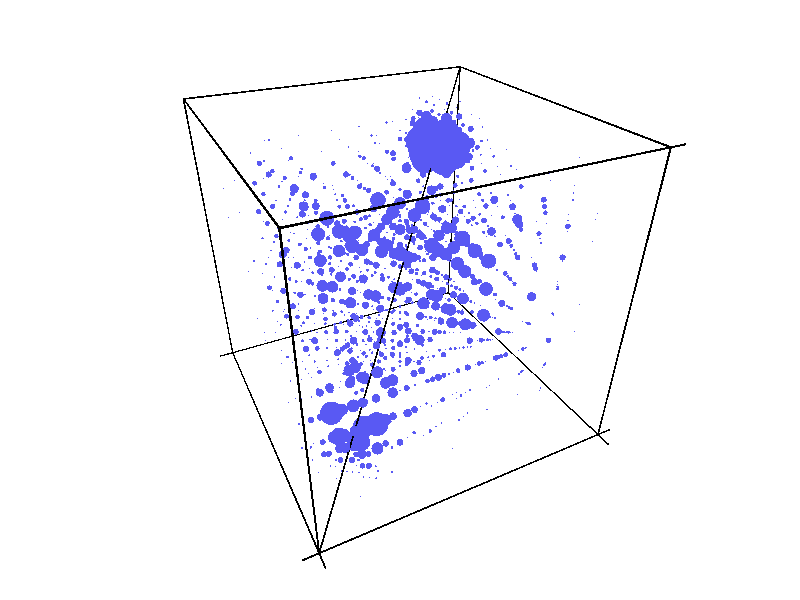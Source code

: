 #version 3.6; // 3.7
#default{ finish{ ambient 0.1 diffuse 0.9 phong 0.2}}
global_settings{assumed_gamma 1.0}

camera{perspective location <-3,-1.5,2>*1 look_at <0,0,-.2> sky <0,0,1>}

//light_source {<-2,-2,5> color rgb <1,1,1> shadowless}   

light_source {
  0*x                 // light's position (translated below)
  color rgb 1.0       // light's color
  area_light
  <1, 0, 0> <0, 1, 0> // lights spread out across this distance (x * z)
  4, 4                // total number of lights in grid (4x*4z = 16 lights)
  adaptive 0          // 0,1,2,3...
  jitter              // adds random softening of light
  circular            // make the shape of the light circular
  orient              // orient light
  translate <-2, -2, 5>   // <x y z> position of light
}

plane{<0,0,1>, -2 pigment{color rgb <1,1,1>} finish{ ambient 0.9 diffuse 0.9}}

// verticals             
#declare ticksize=.1;
cylinder {<1,1,-1>  <1,1,1>  .005 pigment{color rgb <0,0,0>} no_shadow}
cylinder {<-1,-1,-1>  <-1,-1,1>  .005 pigment{color rgb <0,0,0>} no_shadow}
cylinder {<1,-1,-1>  <1,-1,1>  .005 pigment{color rgb <0,0,0>} no_shadow}
cylinder {<-1,1,-1>  <-1,1,1>  .005 pigment{color rgb <0,0,0>} no_shadow}

// main diagonal
cylinder {<-1,-1,-1>  <1,1,1>  .005 pigment{color rgb <0,0,0>} no_shadow}

// horizontals
cylinder {<1,-1,1>  <1,1,1>  .005 pigment{color rgb <0,0,0>} no_shadow}
cylinder {<-1,-1,1>  <-1,1+ticksize,1>  .005 pigment{color rgb <0,0,0>} no_shadow}
cylinder {<1,-1-ticksize,-1>  <1,1,-1>  .005 pigment{color rgb <0,0,0>} no_shadow}
cylinder {<-1,-1-ticksize,-1>  <-1,1+ticksize,-1>  .005 pigment{color rgb <0,0,0>} no_shadow}

// others
cylinder {<-1,1,1>  <1,1,1>  .005 pigment{color rgb <0,0,0>} no_shadow}
cylinder {<-1,-1,1>  <1,-1,1>  .005 pigment{color rgb <0,0,0>} no_shadow}
cylinder {<-1-ticksize,-1,-1>  <1,-1,-1>  .005 pigment{color rgb <0,0,0>} no_shadow}
cylinder {<-1-ticksize,1,-1>  <1,1,-1>  .005 pigment{color rgb <0,0,0>} no_shadow}





sphere {<-1.000000000, -1.000000000, -1.000000000> 0.000000012 pigment{color rgb <0.10000,0.10000,0.90000>}}
sphere {<-1.000000000, -1.000000000, -0.900000000> 0.000000196 pigment{color rgb <0.10000,0.10000,0.90000>}}
sphere {<-1.000000000, -1.000000000, -0.800000000> 0.000000796 pigment{color rgb <0.10000,0.10000,0.90000>}}
sphere {<-1.000000000, -1.000000000, -0.700000000> 0.000002998 pigment{color rgb <0.10000,0.10000,0.90000>}}
sphere {<-1.000000000, -1.000000000, -0.600000000> 0.000006915 pigment{color rgb <0.10000,0.10000,0.90000>}}
sphere {<-1.000000000, -1.000000000, -0.400000000> 0.000008532 pigment{color rgb <0.10000,0.10000,0.90000>}}
sphere {<-1.000000000, -1.000000000, -0.200000000> 0.000003242 pigment{color rgb <0.10000,0.10000,0.90000>}}
sphere {<-1.000000000, -1.000000000, 0.000000000> 0.000000964 pigment{color rgb <0.10000,0.10000,0.90000>}}
sphere {<-1.000000000, -1.000000000, 0.200000000> 0.000001068 pigment{color rgb <0.10000,0.10000,0.90000>}}
sphere {<-1.000000000, -1.000000000, 0.400000000> 0.000001061 pigment{color rgb <0.10000,0.10000,0.90000>}}
sphere {<-1.000000000, -1.000000000, 0.600000000> 0.000002071 pigment{color rgb <0.10000,0.10000,0.90000>}}
sphere {<-1.000000000, -1.000000000, 0.800000000> 0.000001298 pigment{color rgb <0.10000,0.10000,0.90000>}}
sphere {<-1.000000000, -0.900000000, -1.000000000> 0.000000196 pigment{color rgb <0.10000,0.10000,0.90000>}}
sphere {<-1.000000000, -0.900000000, -0.900000000> 0.000001090 pigment{color rgb <0.10000,0.10000,0.90000>}}
sphere {<-1.000000000, -0.900000000, -0.800000000> 0.000008721 pigment{color rgb <0.10000,0.10000,0.90000>}}
sphere {<-1.000000000, -0.900000000, -0.700000000> 0.000032262 pigment{color rgb <0.10000,0.10000,0.90000>}}
sphere {<-1.000000000, -0.900000000, -0.600000000> 0.000072683 pigment{color rgb <0.10000,0.10000,0.90000>}}
sphere {<-1.000000000, -0.800000000, -1.000000000> 0.000000796 pigment{color rgb <0.10000,0.10000,0.90000>}}
sphere {<-1.000000000, -0.800000000, -0.900000000> 0.000008721 pigment{color rgb <0.10000,0.10000,0.90000>}}
sphere {<-1.000000000, -0.800000000, -0.800000000> 0.000017175 pigment{color rgb <0.10000,0.10000,0.90000>}}
sphere {<-1.000000000, -0.800000000, -0.700000000> 0.000124775 pigment{color rgb <0.10000,0.10000,0.90000>}}
sphere {<-1.000000000, -0.800000000, -0.600000000> 0.000274207 pigment{color rgb <0.10000,0.10000,0.90000>}}
sphere {<-1.000000000, -0.800000000, -0.400000000> 0.000284999 pigment{color rgb <0.10000,0.10000,0.90000>}}
sphere {<-1.000000000, -0.800000000, -0.200000000> 0.000118863 pigment{color rgb <0.10000,0.10000,0.90000>}}
sphere {<-1.000000000, -0.800000000, 0.000000000> 0.000044410 pigment{color rgb <0.10000,0.10000,0.90000>}}
sphere {<-1.000000000, -0.800000000, 0.200000000> 0.000042068 pigment{color rgb <0.10000,0.10000,0.90000>}}
sphere {<-1.000000000, -0.800000000, 0.400000000> 0.000031852 pigment{color rgb <0.10000,0.10000,0.90000>}}
sphere {<-1.000000000, -0.800000000, 0.600000000> 0.000061826 pigment{color rgb <0.10000,0.10000,0.90000>}}
sphere {<-1.000000000, -0.800000000, 0.800000000> 0.000039638 pigment{color rgb <0.10000,0.10000,0.90000>}}
sphere {<-1.000000000, -0.700000000, -1.000000000> 0.000002998 pigment{color rgb <0.10000,0.10000,0.90000>}}
sphere {<-1.000000000, -0.700000000, -0.900000000> 0.000032262 pigment{color rgb <0.10000,0.10000,0.90000>}}
sphere {<-1.000000000, -0.700000000, -0.800000000> 0.000124775 pigment{color rgb <0.10000,0.10000,0.90000>}}
sphere {<-1.000000000, -0.700000000, -0.700000000> 0.000221792 pigment{color rgb <0.10000,0.10000,0.90000>}}
sphere {<-1.000000000, -0.700000000, -0.600000000> 0.000945757 pigment{color rgb <0.10000,0.10000,0.90000>}}
sphere {<-1.000000000, -0.600000000, -1.000000000> 0.000006915 pigment{color rgb <0.10000,0.10000,0.90000>}}
sphere {<-1.000000000, -0.600000000, -0.900000000> 0.000072683 pigment{color rgb <0.10000,0.10000,0.90000>}}
sphere {<-1.000000000, -0.600000000, -0.800000000> 0.000274207 pigment{color rgb <0.10000,0.10000,0.90000>}}
sphere {<-1.000000000, -0.600000000, -0.700000000> 0.000945757 pigment{color rgb <0.10000,0.10000,0.90000>}}
sphere {<-1.000000000, -0.600000000, -0.600000000> 0.000964490 pigment{color rgb <0.10000,0.10000,0.90000>}}
sphere {<-1.000000000, -0.600000000, -0.400000000> 0.001449920 pigment{color rgb <0.10000,0.10000,0.90000>}}
sphere {<-1.000000000, -0.600000000, -0.200000000> 0.000752895 pigment{color rgb <0.10000,0.10000,0.90000>}}
sphere {<-1.000000000, -0.600000000, 0.000000000> 0.000424230 pigment{color rgb <0.10000,0.10000,0.90000>}}
sphere {<-1.000000000, -0.600000000, 0.200000000> 0.000318673 pigment{color rgb <0.10000,0.10000,0.90000>}}
sphere {<-1.000000000, -0.600000000, 0.400000000> 0.000142835 pigment{color rgb <0.10000,0.10000,0.90000>}}
sphere {<-1.000000000, -0.600000000, 0.600000000> 0.000224159 pigment{color rgb <0.10000,0.10000,0.90000>}}
sphere {<-1.000000000, -0.600000000, 0.800000000> 0.000154882 pigment{color rgb <0.10000,0.10000,0.90000>}}
sphere {<-1.000000000, -0.400000000, -1.000000000> 0.000008532 pigment{color rgb <0.10000,0.10000,0.90000>}}
sphere {<-1.000000000, -0.400000000, -0.800000000> 0.000284999 pigment{color rgb <0.10000,0.10000,0.90000>}}
sphere {<-1.000000000, -0.400000000, -0.600000000> 0.001449920 pigment{color rgb <0.10000,0.10000,0.90000>}}
sphere {<-1.000000000, -0.400000000, -0.400000000> 0.000112574 pigment{color rgb <0.10000,0.10000,0.90000>}}
sphere {<-1.000000000, -0.400000000, -0.200000000> 0.000456585 pigment{color rgb <0.10000,0.10000,0.90000>}}
sphere {<-1.000000000, -0.400000000, 0.000000000> 0.000777705 pigment{color rgb <0.10000,0.10000,0.90000>}}
sphere {<-1.000000000, -0.400000000, 0.200000000> 0.000378595 pigment{color rgb <0.10000,0.10000,0.90000>}}
sphere {<-1.000000000, -0.400000000, 0.400000000> 0.000040208 pigment{color rgb <0.10000,0.10000,0.90000>}}
sphere {<-1.000000000, -0.400000000, 0.600000000> 0.000151944 pigment{color rgb <0.10000,0.10000,0.90000>}}
sphere {<-1.000000000, -0.400000000, 0.800000000> 0.000023314 pigment{color rgb <0.10000,0.10000,0.90000>}}
sphere {<-1.000000000, -0.200000000, -1.000000000> 0.000003242 pigment{color rgb <0.10000,0.10000,0.90000>}}
sphere {<-1.000000000, -0.200000000, -0.800000000> 0.000118863 pigment{color rgb <0.10000,0.10000,0.90000>}}
sphere {<-1.000000000, -0.200000000, -0.600000000> 0.000752895 pigment{color rgb <0.10000,0.10000,0.90000>}}
sphere {<-1.000000000, -0.200000000, -0.400000000> 0.000456585 pigment{color rgb <0.10000,0.10000,0.90000>}}
sphere {<-1.000000000, -0.200000000, -0.200000000> 0.000119821 pigment{color rgb <0.10000,0.10000,0.90000>}}
sphere {<-1.000000000, -0.200000000, 0.000000000> 0.000150591 pigment{color rgb <0.10000,0.10000,0.90000>}}
sphere {<-1.000000000, -0.200000000, 0.200000000> 0.000095448 pigment{color rgb <0.10000,0.10000,0.90000>}}
sphere {<-1.000000000, -0.200000000, 0.400000000> 0.000028576 pigment{color rgb <0.10000,0.10000,0.90000>}}
sphere {<-1.000000000, -0.200000000, 0.600000000> 0.000100926 pigment{color rgb <0.10000,0.10000,0.90000>}}
sphere {<-1.000000000, -0.200000000, 0.800000000> 0.000057456 pigment{color rgb <0.10000,0.10000,0.90000>}}
sphere {<-1.000000000, 0.000000000, -1.000000000> 0.000000964 pigment{color rgb <0.10000,0.10000,0.90000>}}
sphere {<-1.000000000, 0.000000000, -0.800000000> 0.000044410 pigment{color rgb <0.10000,0.10000,0.90000>}}
sphere {<-1.000000000, 0.000000000, -0.600000000> 0.000424230 pigment{color rgb <0.10000,0.10000,0.90000>}}
sphere {<-1.000000000, 0.000000000, -0.400000000> 0.000777705 pigment{color rgb <0.10000,0.10000,0.90000>}}
sphere {<-1.000000000, 0.000000000, -0.200000000> 0.000150591 pigment{color rgb <0.10000,0.10000,0.90000>}}
sphere {<-1.000000000, 0.000000000, 0.000000000> 0.000000116 pigment{color rgb <0.10000,0.10000,0.90000>}}
sphere {<-1.000000000, 0.000000000, 0.200000000> 0.000009772 pigment{color rgb <0.10000,0.10000,0.90000>}}
sphere {<-1.000000000, 0.000000000, 0.400000000> 0.000045779 pigment{color rgb <0.10000,0.10000,0.90000>}}
sphere {<-1.000000000, 0.000000000, 0.600000000> 0.000530540 pigment{color rgb <0.10000,0.10000,0.90000>}}
sphere {<-1.000000000, 0.000000000, 0.800000000> 0.000237728 pigment{color rgb <0.10000,0.10000,0.90000>}}
sphere {<-1.000000000, 0.200000000, -1.000000000> 0.000001068 pigment{color rgb <0.10000,0.10000,0.90000>}}
sphere {<-1.000000000, 0.200000000, -0.800000000> 0.000042068 pigment{color rgb <0.10000,0.10000,0.90000>}}
sphere {<-1.000000000, 0.200000000, -0.600000000> 0.000318673 pigment{color rgb <0.10000,0.10000,0.90000>}}
sphere {<-1.000000000, 0.200000000, -0.400000000> 0.000378595 pigment{color rgb <0.10000,0.10000,0.90000>}}
sphere {<-1.000000000, 0.200000000, -0.200000000> 0.000095448 pigment{color rgb <0.10000,0.10000,0.90000>}}
sphere {<-1.000000000, 0.200000000, 0.000000000> 0.000009772 pigment{color rgb <0.10000,0.10000,0.90000>}}
sphere {<-1.000000000, 0.200000000, 0.200000000> 0.000006135 pigment{color rgb <0.10000,0.10000,0.90000>}}
sphere {<-1.000000000, 0.200000000, 0.400000000> 0.000017503 pigment{color rgb <0.10000,0.10000,0.90000>}}
sphere {<-1.000000000, 0.200000000, 0.600000000> 0.000222361 pigment{color rgb <0.10000,0.10000,0.90000>}}
sphere {<-1.000000000, 0.200000000, 0.800000000> 0.000100954 pigment{color rgb <0.10000,0.10000,0.90000>}}
sphere {<-1.000000000, 0.400000000, -1.000000000> 0.000001061 pigment{color rgb <0.10000,0.10000,0.90000>}}
sphere {<-1.000000000, 0.400000000, -0.800000000> 0.000031852 pigment{color rgb <0.10000,0.10000,0.90000>}}
sphere {<-1.000000000, 0.400000000, -0.600000000> 0.000142835 pigment{color rgb <0.10000,0.10000,0.90000>}}
sphere {<-1.000000000, 0.400000000, -0.400000000> 0.000040208 pigment{color rgb <0.10000,0.10000,0.90000>}}
sphere {<-1.000000000, 0.400000000, -0.200000000> 0.000028576 pigment{color rgb <0.10000,0.10000,0.90000>}}
sphere {<-1.000000000, 0.400000000, 0.000000000> 0.000045779 pigment{color rgb <0.10000,0.10000,0.90000>}}
sphere {<-1.000000000, 0.400000000, 0.200000000> 0.000017503 pigment{color rgb <0.10000,0.10000,0.90000>}}
sphere {<-1.000000000, 0.400000000, 0.400000000> 0.000007968 pigment{color rgb <0.10000,0.10000,0.90000>}}
sphere {<-1.000000000, 0.400000000, 0.600000000> 0.000026685 pigment{color rgb <0.10000,0.10000,0.90000>}}
sphere {<-1.000000000, 0.400000000, 0.800000000> 0.000010303 pigment{color rgb <0.10000,0.10000,0.90000>}}
sphere {<-1.000000000, 0.600000000, -1.000000000> 0.000002071 pigment{color rgb <0.10000,0.10000,0.90000>}}
sphere {<-1.000000000, 0.600000000, -0.800000000> 0.000061826 pigment{color rgb <0.10000,0.10000,0.90000>}}
sphere {<-1.000000000, 0.600000000, -0.600000000> 0.000224159 pigment{color rgb <0.10000,0.10000,0.90000>}}
sphere {<-1.000000000, 0.600000000, -0.400000000> 0.000151944 pigment{color rgb <0.10000,0.10000,0.90000>}}
sphere {<-1.000000000, 0.600000000, -0.200000000> 0.000100926 pigment{color rgb <0.10000,0.10000,0.90000>}}
sphere {<-1.000000000, 0.600000000, 0.000000000> 0.000530540 pigment{color rgb <0.10000,0.10000,0.90000>}}
sphere {<-1.000000000, 0.600000000, 0.200000000> 0.000222361 pigment{color rgb <0.10000,0.10000,0.90000>}}
sphere {<-1.000000000, 0.600000000, 0.400000000> 0.000026685 pigment{color rgb <0.10000,0.10000,0.90000>}}
sphere {<-1.000000000, 0.600000000, 0.600000000> 0.000401859 pigment{color rgb <0.10000,0.10000,0.90000>}}
sphere {<-1.000000000, 0.600000000, 0.800000000> 0.000249907 pigment{color rgb <0.10000,0.10000,0.90000>}}
sphere {<-1.000000000, 0.800000000, -1.000000000> 0.000001298 pigment{color rgb <0.10000,0.10000,0.90000>}}
sphere {<-1.000000000, 0.800000000, -0.800000000> 0.000039638 pigment{color rgb <0.10000,0.10000,0.90000>}}
sphere {<-1.000000000, 0.800000000, -0.600000000> 0.000154882 pigment{color rgb <0.10000,0.10000,0.90000>}}
sphere {<-1.000000000, 0.800000000, -0.400000000> 0.000023314 pigment{color rgb <0.10000,0.10000,0.90000>}}
sphere {<-1.000000000, 0.800000000, -0.200000000> 0.000057456 pigment{color rgb <0.10000,0.10000,0.90000>}}
sphere {<-1.000000000, 0.800000000, 0.000000000> 0.000237728 pigment{color rgb <0.10000,0.10000,0.90000>}}
sphere {<-1.000000000, 0.800000000, 0.200000000> 0.000100954 pigment{color rgb <0.10000,0.10000,0.90000>}}
sphere {<-1.000000000, 0.800000000, 0.400000000> 0.000010303 pigment{color rgb <0.10000,0.10000,0.90000>}}
sphere {<-1.000000000, 0.800000000, 0.600000000> 0.000249907 pigment{color rgb <0.10000,0.10000,0.90000>}}
sphere {<-1.000000000, 0.800000000, 0.800000000> 0.000036372 pigment{color rgb <0.10000,0.10000,0.90000>}}
sphere {<-0.900000000, -1.000000000, -1.000000000> 0.000000196 pigment{color rgb <0.10000,0.10000,0.90000>}}
sphere {<-0.900000000, -1.000000000, -0.900000000> 0.000001090 pigment{color rgb <0.10000,0.10000,0.90000>}}
sphere {<-0.900000000, -1.000000000, -0.800000000> 0.000008721 pigment{color rgb <0.10000,0.10000,0.90000>}}
sphere {<-0.900000000, -1.000000000, -0.700000000> 0.000032262 pigment{color rgb <0.10000,0.10000,0.90000>}}
sphere {<-0.900000000, -1.000000000, -0.600000000> 0.000072683 pigment{color rgb <0.10000,0.10000,0.90000>}}
sphere {<-0.900000000, -0.900000000, -1.000000000> 0.000001090 pigment{color rgb <0.10000,0.10000,0.90000>}}
sphere {<-0.900000000, -0.900000000, -0.900000000> 0.000001988 pigment{color rgb <0.10000,0.10000,0.90000>}}
sphere {<-0.900000000, -0.900000000, -0.800000000> 0.000023480 pigment{color rgb <0.10000,0.10000,0.90000>}}
sphere {<-0.900000000, -0.900000000, -0.700000000> 0.000085299 pigment{color rgb <0.10000,0.10000,0.90000>}}
sphere {<-0.900000000, -0.900000000, -0.600000000> 0.000187620 pigment{color rgb <0.10000,0.10000,0.90000>}}
sphere {<-0.900000000, -0.900000000, -0.500000000> 0.000285216 pigment{color rgb <0.10000,0.10000,0.90000>}}
sphere {<-0.900000000, -0.900000000, -0.300000000> 0.000003927 pigment{color rgb <0.10000,0.10000,0.90000>}}
sphere {<-0.900000000, -0.900000000, -0.100000000> 0.000075689 pigment{color rgb <0.10000,0.10000,0.90000>}}
sphere {<-0.900000000, -0.900000000, 0.100000000> 0.000068260 pigment{color rgb <0.10000,0.10000,0.90000>}}
sphere {<-0.900000000, -0.900000000, 0.300000000> 0.000031380 pigment{color rgb <0.10000,0.10000,0.90000>}}
sphere {<-0.900000000, -0.900000000, 0.500000000> 0.000017260 pigment{color rgb <0.10000,0.10000,0.90000>}}
sphere {<-0.900000000, -0.900000000, 0.700000000> 0.000050619 pigment{color rgb <0.10000,0.10000,0.90000>}}
sphere {<-0.900000000, -0.900000000, 0.900000000> 0.000008849 pigment{color rgb <0.10000,0.10000,0.90000>}}
sphere {<-0.900000000, -0.800000000, -1.000000000> 0.000008721 pigment{color rgb <0.10000,0.10000,0.90000>}}
sphere {<-0.900000000, -0.800000000, -0.900000000> 0.000023480 pigment{color rgb <0.10000,0.10000,0.90000>}}
sphere {<-0.900000000, -0.800000000, -0.800000000> 0.000090968 pigment{color rgb <0.10000,0.10000,0.90000>}}
sphere {<-0.900000000, -0.800000000, -0.700000000> 0.000648788 pigment{color rgb <0.10000,0.10000,0.90000>}}
sphere {<-0.900000000, -0.800000000, -0.600000000> 0.001391377 pigment{color rgb <0.10000,0.10000,0.90000>}}
sphere {<-0.900000000, -0.700000000, -1.000000000> 0.000032262 pigment{color rgb <0.10000,0.10000,0.90000>}}
sphere {<-0.900000000, -0.700000000, -0.900000000> 0.000085299 pigment{color rgb <0.10000,0.10000,0.90000>}}
sphere {<-0.900000000, -0.700000000, -0.800000000> 0.000648788 pigment{color rgb <0.10000,0.10000,0.90000>}}
sphere {<-0.900000000, -0.700000000, -0.700000000> 0.001131702 pigment{color rgb <0.10000,0.10000,0.90000>}}
sphere {<-0.900000000, -0.700000000, -0.600000000> 0.004706313 pigment{color rgb <0.10000,0.10000,0.90000>}}
sphere {<-0.900000000, -0.700000000, -0.500000000> 0.006643806 pigment{color rgb <0.10000,0.10000,0.90000>}}
sphere {<-0.900000000, -0.700000000, -0.300000000> 0.000220556 pigment{color rgb <0.10000,0.10000,0.90000>}}
sphere {<-0.900000000, -0.700000000, -0.100000000> 0.001255409 pigment{color rgb <0.10000,0.10000,0.90000>}}
sphere {<-0.900000000, -0.700000000, 0.100000000> 0.001096808 pigment{color rgb <0.10000,0.10000,0.90000>}}
sphere {<-0.900000000, -0.700000000, 0.300000000> 0.000436055 pigment{color rgb <0.10000,0.10000,0.90000>}}
sphere {<-0.900000000, -0.700000000, 0.500000000> 0.000328586 pigment{color rgb <0.10000,0.10000,0.90000>}}
sphere {<-0.900000000, -0.700000000, 0.700000000> 0.000910385 pigment{color rgb <0.10000,0.10000,0.90000>}}
sphere {<-0.900000000, -0.700000000, 0.900000000> 0.000161767 pigment{color rgb <0.10000,0.10000,0.90000>}}
sphere {<-0.900000000, -0.600000000, -1.000000000> 0.000072683 pigment{color rgb <0.10000,0.10000,0.90000>}}
sphere {<-0.900000000, -0.600000000, -0.900000000> 0.000187620 pigment{color rgb <0.10000,0.10000,0.90000>}}
sphere {<-0.900000000, -0.600000000, -0.800000000> 0.001391377 pigment{color rgb <0.10000,0.10000,0.90000>}}
sphere {<-0.900000000, -0.600000000, -0.700000000> 0.004706313 pigment{color rgb <0.10000,0.10000,0.90000>}}
sphere {<-0.900000000, -0.600000000, -0.600000000> 0.004675329 pigment{color rgb <0.10000,0.10000,0.90000>}}
sphere {<-0.900000000, -0.500000000, -0.900000000> 0.000285216 pigment{color rgb <0.10000,0.10000,0.90000>}}
sphere {<-0.900000000, -0.500000000, -0.700000000> 0.006643806 pigment{color rgb <0.10000,0.10000,0.90000>}}
sphere {<-0.900000000, -0.500000000, -0.500000000> 0.007388548 pigment{color rgb <0.10000,0.10000,0.90000>}}
sphere {<-0.900000000, -0.500000000, -0.300000000> 0.002009430 pigment{color rgb <0.10000,0.10000,0.90000>}}
sphere {<-0.900000000, -0.500000000, -0.100000000> 0.000861841 pigment{color rgb <0.10000,0.10000,0.90000>}}
sphere {<-0.900000000, -0.500000000, 0.100000000> 0.000683165 pigment{color rgb <0.10000,0.10000,0.90000>}}
sphere {<-0.900000000, -0.500000000, 0.300000000> 0.000262358 pigment{color rgb <0.10000,0.10000,0.90000>}}
sphere {<-0.900000000, -0.500000000, 0.500000000> 0.000455414 pigment{color rgb <0.10000,0.10000,0.90000>}}
sphere {<-0.900000000, -0.500000000, 0.700000000> 0.000769760 pigment{color rgb <0.10000,0.10000,0.90000>}}
sphere {<-0.900000000, -0.500000000, 0.900000000> 0.000148229 pigment{color rgb <0.10000,0.10000,0.90000>}}
sphere {<-0.900000000, -0.300000000, -0.900000000> 0.000003927 pigment{color rgb <0.10000,0.10000,0.90000>}}
sphere {<-0.900000000, -0.300000000, -0.700000000> 0.000220556 pigment{color rgb <0.10000,0.10000,0.90000>}}
sphere {<-0.900000000, -0.300000000, -0.500000000> 0.002009430 pigment{color rgb <0.10000,0.10000,0.90000>}}
sphere {<-0.900000000, -0.300000000, -0.300000000> 0.000303557 pigment{color rgb <0.10000,0.10000,0.90000>}}
sphere {<-0.900000000, -0.300000000, -0.100000000> 0.002564349 pigment{color rgb <0.10000,0.10000,0.90000>}}
sphere {<-0.900000000, -0.300000000, 0.100000000> 0.002376281 pigment{color rgb <0.10000,0.10000,0.90000>}}
sphere {<-0.900000000, -0.300000000, 0.300000000> 0.002425589 pigment{color rgb <0.10000,0.10000,0.90000>}}
sphere {<-0.900000000, -0.300000000, 0.500000000> 0.001582092 pigment{color rgb <0.10000,0.10000,0.90000>}}
sphere {<-0.900000000, -0.300000000, 0.700000000> 0.002275658 pigment{color rgb <0.10000,0.10000,0.90000>}}
sphere {<-0.900000000, -0.300000000, 0.900000000> 0.000321880 pigment{color rgb <0.10000,0.10000,0.90000>}}
sphere {<-0.900000000, -0.100000000, -0.900000000> 0.000075689 pigment{color rgb <0.10000,0.10000,0.90000>}}
sphere {<-0.900000000, -0.100000000, -0.700000000> 0.001255409 pigment{color rgb <0.10000,0.10000,0.90000>}}
sphere {<-0.900000000, -0.100000000, -0.500000000> 0.000861841 pigment{color rgb <0.10000,0.10000,0.90000>}}
sphere {<-0.900000000, -0.100000000, -0.300000000> 0.002564349 pigment{color rgb <0.10000,0.10000,0.90000>}}
sphere {<-0.900000000, -0.100000000, -0.100000000> 0.000710279 pigment{color rgb <0.10000,0.10000,0.90000>}}
sphere {<-0.900000000, -0.100000000, 0.100000000> 0.001490354 pigment{color rgb <0.10000,0.10000,0.90000>}}
sphere {<-0.900000000, -0.100000000, 0.300000000> 0.002508784 pigment{color rgb <0.10000,0.10000,0.90000>}}
sphere {<-0.900000000, -0.100000000, 0.500000000> 0.001299284 pigment{color rgb <0.10000,0.10000,0.90000>}}
sphere {<-0.900000000, -0.100000000, 0.700000000> 0.001171660 pigment{color rgb <0.10000,0.10000,0.90000>}}
sphere {<-0.900000000, -0.100000000, 0.900000000> 0.000133388 pigment{color rgb <0.10000,0.10000,0.90000>}}
sphere {<-0.900000000, 0.100000000, -0.900000000> 0.000068260 pigment{color rgb <0.10000,0.10000,0.90000>}}
sphere {<-0.900000000, 0.100000000, -0.700000000> 0.001096808 pigment{color rgb <0.10000,0.10000,0.90000>}}
sphere {<-0.900000000, 0.100000000, -0.500000000> 0.000683165 pigment{color rgb <0.10000,0.10000,0.90000>}}
sphere {<-0.900000000, 0.100000000, -0.300000000> 0.002376281 pigment{color rgb <0.10000,0.10000,0.90000>}}
sphere {<-0.900000000, 0.100000000, -0.100000000> 0.001490354 pigment{color rgb <0.10000,0.10000,0.90000>}}
sphere {<-0.900000000, 0.100000000, 0.100000000> 0.000785320 pigment{color rgb <0.10000,0.10000,0.90000>}}
sphere {<-0.900000000, 0.100000000, 0.300000000> 0.002409216 pigment{color rgb <0.10000,0.10000,0.90000>}}
sphere {<-0.900000000, 0.100000000, 0.500000000> 0.001137571 pigment{color rgb <0.10000,0.10000,0.90000>}}
sphere {<-0.900000000, 0.100000000, 0.700000000> 0.001115651 pigment{color rgb <0.10000,0.10000,0.90000>}}
sphere {<-0.900000000, 0.100000000, 0.900000000> 0.000131494 pigment{color rgb <0.10000,0.10000,0.90000>}}
sphere {<-0.900000000, 0.300000000, -0.900000000> 0.000031380 pigment{color rgb <0.10000,0.10000,0.90000>}}
sphere {<-0.900000000, 0.300000000, -0.700000000> 0.000436055 pigment{color rgb <0.10000,0.10000,0.90000>}}
sphere {<-0.900000000, 0.300000000, -0.500000000> 0.000262358 pigment{color rgb <0.10000,0.10000,0.90000>}}
sphere {<-0.900000000, 0.300000000, -0.300000000> 0.002425589 pigment{color rgb <0.10000,0.10000,0.90000>}}
sphere {<-0.900000000, 0.300000000, -0.100000000> 0.002508784 pigment{color rgb <0.10000,0.10000,0.90000>}}
sphere {<-0.900000000, 0.300000000, 0.100000000> 0.002409216 pigment{color rgb <0.10000,0.10000,0.90000>}}
sphere {<-0.900000000, 0.300000000, 0.300000000> 0.001887451 pigment{color rgb <0.10000,0.10000,0.90000>}}
sphere {<-0.900000000, 0.300000000, 0.500000000> 0.002612056 pigment{color rgb <0.10000,0.10000,0.90000>}}
sphere {<-0.900000000, 0.300000000, 0.700000000> 0.002594258 pigment{color rgb <0.10000,0.10000,0.90000>}}
sphere {<-0.900000000, 0.300000000, 0.900000000> 0.000317484 pigment{color rgb <0.10000,0.10000,0.90000>}}
sphere {<-0.900000000, 0.500000000, -0.900000000> 0.000017260 pigment{color rgb <0.10000,0.10000,0.90000>}}
sphere {<-0.900000000, 0.500000000, -0.700000000> 0.000328586 pigment{color rgb <0.10000,0.10000,0.90000>}}
sphere {<-0.900000000, 0.500000000, -0.500000000> 0.000455414 pigment{color rgb <0.10000,0.10000,0.90000>}}
sphere {<-0.900000000, 0.500000000, -0.300000000> 0.001582092 pigment{color rgb <0.10000,0.10000,0.90000>}}
sphere {<-0.900000000, 0.500000000, -0.100000000> 0.001299284 pigment{color rgb <0.10000,0.10000,0.90000>}}
sphere {<-0.900000000, 0.500000000, 0.100000000> 0.001137571 pigment{color rgb <0.10000,0.10000,0.90000>}}
sphere {<-0.900000000, 0.500000000, 0.300000000> 0.002612056 pigment{color rgb <0.10000,0.10000,0.90000>}}
sphere {<-0.900000000, 0.500000000, 0.500000000> 0.001512429 pigment{color rgb <0.10000,0.10000,0.90000>}}
sphere {<-0.900000000, 0.500000000, 0.700000000> 0.002244759 pigment{color rgb <0.10000,0.10000,0.90000>}}
sphere {<-0.900000000, 0.500000000, 0.900000000> 0.000251497 pigment{color rgb <0.10000,0.10000,0.90000>}}
sphere {<-0.900000000, 0.700000000, -0.900000000> 0.000050619 pigment{color rgb <0.10000,0.10000,0.90000>}}
sphere {<-0.900000000, 0.700000000, -0.700000000> 0.000910385 pigment{color rgb <0.10000,0.10000,0.90000>}}
sphere {<-0.900000000, 0.700000000, -0.500000000> 0.000769760 pigment{color rgb <0.10000,0.10000,0.90000>}}
sphere {<-0.900000000, 0.700000000, -0.300000000> 0.002275658 pigment{color rgb <0.10000,0.10000,0.90000>}}
sphere {<-0.900000000, 0.700000000, -0.100000000> 0.001171660 pigment{color rgb <0.10000,0.10000,0.90000>}}
sphere {<-0.900000000, 0.700000000, 0.100000000> 0.001115651 pigment{color rgb <0.10000,0.10000,0.90000>}}
sphere {<-0.900000000, 0.700000000, 0.300000000> 0.002594258 pigment{color rgb <0.10000,0.10000,0.90000>}}
sphere {<-0.900000000, 0.700000000, 0.500000000> 0.002244759 pigment{color rgb <0.10000,0.10000,0.90000>}}
sphere {<-0.900000000, 0.700000000, 0.700000000> 0.000826209 pigment{color rgb <0.10000,0.10000,0.90000>}}
sphere {<-0.900000000, 0.700000000, 0.900000000> 0.000177891 pigment{color rgb <0.10000,0.10000,0.90000>}}
sphere {<-0.900000000, 0.900000000, -0.900000000> 0.000008849 pigment{color rgb <0.10000,0.10000,0.90000>}}
sphere {<-0.900000000, 0.900000000, -0.700000000> 0.000161767 pigment{color rgb <0.10000,0.10000,0.90000>}}
sphere {<-0.900000000, 0.900000000, -0.500000000> 0.000148229 pigment{color rgb <0.10000,0.10000,0.90000>}}
sphere {<-0.900000000, 0.900000000, -0.300000000> 0.000321880 pigment{color rgb <0.10000,0.10000,0.90000>}}
sphere {<-0.900000000, 0.900000000, -0.100000000> 0.000133388 pigment{color rgb <0.10000,0.10000,0.90000>}}
sphere {<-0.900000000, 0.900000000, 0.100000000> 0.000131494 pigment{color rgb <0.10000,0.10000,0.90000>}}
sphere {<-0.900000000, 0.900000000, 0.300000000> 0.000317484 pigment{color rgb <0.10000,0.10000,0.90000>}}
sphere {<-0.900000000, 0.900000000, 0.500000000> 0.000251497 pigment{color rgb <0.10000,0.10000,0.90000>}}
sphere {<-0.900000000, 0.900000000, 0.700000000> 0.000177891 pigment{color rgb <0.10000,0.10000,0.90000>}}
sphere {<-0.900000000, 0.900000000, 0.900000000> 0.000009255 pigment{color rgb <0.10000,0.10000,0.90000>}}
sphere {<-0.800000000, -1.000000000, -1.000000000> 0.000000796 pigment{color rgb <0.10000,0.10000,0.90000>}}
sphere {<-0.800000000, -1.000000000, -0.900000000> 0.000008721 pigment{color rgb <0.10000,0.10000,0.90000>}}
sphere {<-0.800000000, -1.000000000, -0.800000000> 0.000017175 pigment{color rgb <0.10000,0.10000,0.90000>}}
sphere {<-0.800000000, -1.000000000, -0.700000000> 0.000124775 pigment{color rgb <0.10000,0.10000,0.90000>}}
sphere {<-0.800000000, -1.000000000, -0.600000000> 0.000274207 pigment{color rgb <0.10000,0.10000,0.90000>}}
sphere {<-0.800000000, -1.000000000, -0.400000000> 0.000284999 pigment{color rgb <0.10000,0.10000,0.90000>}}
sphere {<-0.800000000, -1.000000000, -0.200000000> 0.000118863 pigment{color rgb <0.10000,0.10000,0.90000>}}
sphere {<-0.800000000, -1.000000000, 0.000000000> 0.000044410 pigment{color rgb <0.10000,0.10000,0.90000>}}
sphere {<-0.800000000, -1.000000000, 0.200000000> 0.000042068 pigment{color rgb <0.10000,0.10000,0.90000>}}
sphere {<-0.800000000, -1.000000000, 0.400000000> 0.000031852 pigment{color rgb <0.10000,0.10000,0.90000>}}
sphere {<-0.800000000, -1.000000000, 0.600000000> 0.000061826 pigment{color rgb <0.10000,0.10000,0.90000>}}
sphere {<-0.800000000, -1.000000000, 0.800000000> 0.000039638 pigment{color rgb <0.10000,0.10000,0.90000>}}
sphere {<-0.800000000, -0.900000000, -1.000000000> 0.000008721 pigment{color rgb <0.10000,0.10000,0.90000>}}
sphere {<-0.800000000, -0.900000000, -0.900000000> 0.000023480 pigment{color rgb <0.10000,0.10000,0.90000>}}
sphere {<-0.800000000, -0.900000000, -0.800000000> 0.000090968 pigment{color rgb <0.10000,0.10000,0.90000>}}
sphere {<-0.800000000, -0.900000000, -0.700000000> 0.000648788 pigment{color rgb <0.10000,0.10000,0.90000>}}
sphere {<-0.800000000, -0.900000000, -0.600000000> 0.001391377 pigment{color rgb <0.10000,0.10000,0.90000>}}
sphere {<-0.800000000, -0.800000000, -1.000000000> 0.000017175 pigment{color rgb <0.10000,0.10000,0.90000>}}
sphere {<-0.800000000, -0.800000000, -0.900000000> 0.000090968 pigment{color rgb <0.10000,0.10000,0.90000>}}
sphere {<-0.800000000, -0.800000000, -0.800000000> 0.000115566 pigment{color rgb <0.10000,0.10000,0.90000>}}
sphere {<-0.800000000, -0.800000000, -0.700000000> 0.001213208 pigment{color rgb <0.10000,0.10000,0.90000>}}
sphere {<-0.800000000, -0.800000000, -0.600000000> 0.002535566 pigment{color rgb <0.10000,0.10000,0.90000>}}
sphere {<-0.800000000, -0.800000000, -0.400000000> 0.002201421 pigment{color rgb <0.10000,0.10000,0.90000>}}
sphere {<-0.800000000, -0.800000000, -0.200000000> 0.000973466 pigment{color rgb <0.10000,0.10000,0.90000>}}
sphere {<-0.800000000, -0.800000000, 0.000000000> 0.000418912 pigment{color rgb <0.10000,0.10000,0.90000>}}
sphere {<-0.800000000, -0.800000000, 0.200000000> 0.000345364 pigment{color rgb <0.10000,0.10000,0.90000>}}
sphere {<-0.800000000, -0.800000000, 0.400000000> 0.000192846 pigment{color rgb <0.10000,0.10000,0.90000>}}
sphere {<-0.800000000, -0.800000000, 0.600000000> 0.000475061 pigment{color rgb <0.10000,0.10000,0.90000>}}
sphere {<-0.800000000, -0.800000000, 0.800000000> 0.000297412 pigment{color rgb <0.10000,0.10000,0.90000>}}
sphere {<-0.800000000, -0.700000000, -1.000000000> 0.000124775 pigment{color rgb <0.10000,0.10000,0.90000>}}
sphere {<-0.800000000, -0.700000000, -0.900000000> 0.000648788 pigment{color rgb <0.10000,0.10000,0.90000>}}
sphere {<-0.800000000, -0.700000000, -0.800000000> 0.001213208 pigment{color rgb <0.10000,0.10000,0.90000>}}
sphere {<-0.800000000, -0.700000000, -0.700000000> 0.004151794 pigment{color rgb <0.10000,0.10000,0.90000>}}
sphere {<-0.800000000, -0.700000000, -0.600000000> 0.016815224 pigment{color rgb <0.10000,0.10000,0.90000>}}
sphere {<-0.800000000, -0.600000000, -1.000000000> 0.000274207 pigment{color rgb <0.10000,0.10000,0.90000>}}
sphere {<-0.800000000, -0.600000000, -0.900000000> 0.001391377 pigment{color rgb <0.10000,0.10000,0.90000>}}
sphere {<-0.800000000, -0.600000000, -0.800000000> 0.002535566 pigment{color rgb <0.10000,0.10000,0.90000>}}
sphere {<-0.800000000, -0.600000000, -0.700000000> 0.016815224 pigment{color rgb <0.10000,0.10000,0.90000>}}
sphere {<-0.800000000, -0.600000000, -0.600000000> 0.016249542 pigment{color rgb <0.10000,0.10000,0.90000>}}
sphere {<-0.800000000, -0.600000000, -0.400000000> 0.019894808 pigment{color rgb <0.10000,0.10000,0.90000>}}
sphere {<-0.800000000, -0.600000000, -0.200000000> 0.010453629 pigment{color rgb <0.10000,0.10000,0.90000>}}
sphere {<-0.800000000, -0.600000000, 0.000000000> 0.006226946 pigment{color rgb <0.10000,0.10000,0.90000>}}
sphere {<-0.800000000, -0.600000000, 0.200000000> 0.004048504 pigment{color rgb <0.10000,0.10000,0.90000>}}
sphere {<-0.800000000, -0.600000000, 0.400000000> 0.001169458 pigment{color rgb <0.10000,0.10000,0.90000>}}
sphere {<-0.800000000, -0.600000000, 0.600000000> 0.003739281 pigment{color rgb <0.10000,0.10000,0.90000>}}
sphere {<-0.800000000, -0.600000000, 0.800000000> 0.002308583 pigment{color rgb <0.10000,0.10000,0.90000>}}
sphere {<-0.800000000, -0.400000000, -1.000000000> 0.000284999 pigment{color rgb <0.10000,0.10000,0.90000>}}
sphere {<-0.800000000, -0.400000000, -0.800000000> 0.002201421 pigment{color rgb <0.10000,0.10000,0.90000>}}
sphere {<-0.800000000, -0.400000000, -0.600000000> 0.019894808 pigment{color rgb <0.10000,0.10000,0.90000>}}
sphere {<-0.800000000, -0.400000000, -0.400000000> 0.000872845 pigment{color rgb <0.10000,0.10000,0.90000>}}
sphere {<-0.800000000, -0.400000000, -0.200000000> 0.004182311 pigment{color rgb <0.10000,0.10000,0.90000>}}
sphere {<-0.800000000, -0.400000000, 0.000000000> 0.008114800 pigment{color rgb <0.10000,0.10000,0.90000>}}
sphere {<-0.800000000, -0.400000000, 0.200000000> 0.003158033 pigment{color rgb <0.10000,0.10000,0.90000>}}
sphere {<-0.800000000, -0.400000000, 0.400000000> 0.000756897 pigment{color rgb <0.10000,0.10000,0.90000>}}
sphere {<-0.800000000, -0.400000000, 0.600000000> 0.001269779 pigment{color rgb <0.10000,0.10000,0.90000>}}
sphere {<-0.800000000, -0.400000000, 0.800000000> 0.000236464 pigment{color rgb <0.10000,0.10000,0.90000>}}
sphere {<-0.800000000, -0.200000000, -1.000000000> 0.000118863 pigment{color rgb <0.10000,0.10000,0.90000>}}
sphere {<-0.800000000, -0.200000000, -0.800000000> 0.000973466 pigment{color rgb <0.10000,0.10000,0.90000>}}
sphere {<-0.800000000, -0.200000000, -0.600000000> 0.010453629 pigment{color rgb <0.10000,0.10000,0.90000>}}
sphere {<-0.800000000, -0.200000000, -0.400000000> 0.004182311 pigment{color rgb <0.10000,0.10000,0.90000>}}
sphere {<-0.800000000, -0.200000000, -0.200000000> 0.001057180 pigment{color rgb <0.10000,0.10000,0.90000>}}
sphere {<-0.800000000, -0.200000000, 0.000000000> 0.001445173 pigment{color rgb <0.10000,0.10000,0.90000>}}
sphere {<-0.800000000, -0.200000000, 0.200000000> 0.000638161 pigment{color rgb <0.10000,0.10000,0.90000>}}
sphere {<-0.800000000, -0.200000000, 0.400000000> 0.000239175 pigment{color rgb <0.10000,0.10000,0.90000>}}
sphere {<-0.800000000, -0.200000000, 0.600000000> 0.001659553 pigment{color rgb <0.10000,0.10000,0.90000>}}
sphere {<-0.800000000, -0.200000000, 0.800000000> 0.000726144 pigment{color rgb <0.10000,0.10000,0.90000>}}
sphere {<-0.800000000, 0.000000000, -1.000000000> 0.000044410 pigment{color rgb <0.10000,0.10000,0.90000>}}
sphere {<-0.800000000, 0.000000000, -0.800000000> 0.000418912 pigment{color rgb <0.10000,0.10000,0.90000>}}
sphere {<-0.800000000, 0.000000000, -0.600000000> 0.006226946 pigment{color rgb <0.10000,0.10000,0.90000>}}
sphere {<-0.800000000, 0.000000000, -0.400000000> 0.008114800 pigment{color rgb <0.10000,0.10000,0.90000>}}
sphere {<-0.800000000, 0.000000000, -0.200000000> 0.001445173 pigment{color rgb <0.10000,0.10000,0.90000>}}
sphere {<-0.800000000, 0.000000000, 0.000000000> 0.000000780 pigment{color rgb <0.10000,0.10000,0.90000>}}
sphere {<-0.800000000, 0.000000000, 0.200000000> 0.000048212 pigment{color rgb <0.10000,0.10000,0.90000>}}
sphere {<-0.800000000, 0.000000000, 0.400000000> 0.000244688 pigment{color rgb <0.10000,0.10000,0.90000>}}
sphere {<-0.800000000, 0.000000000, 0.600000000> 0.007066580 pigment{color rgb <0.10000,0.10000,0.90000>}}
sphere {<-0.800000000, 0.000000000, 0.800000000> 0.002872836 pigment{color rgb <0.10000,0.10000,0.90000>}}
sphere {<-0.800000000, 0.200000000, -1.000000000> 0.000042068 pigment{color rgb <0.10000,0.10000,0.90000>}}
sphere {<-0.800000000, 0.200000000, -0.800000000> 0.000345364 pigment{color rgb <0.10000,0.10000,0.90000>}}
sphere {<-0.800000000, 0.200000000, -0.600000000> 0.004048504 pigment{color rgb <0.10000,0.10000,0.90000>}}
sphere {<-0.800000000, 0.200000000, -0.400000000> 0.003158033 pigment{color rgb <0.10000,0.10000,0.90000>}}
sphere {<-0.800000000, 0.200000000, -0.200000000> 0.000638161 pigment{color rgb <0.10000,0.10000,0.90000>}}
sphere {<-0.800000000, 0.200000000, 0.000000000> 0.000048212 pigment{color rgb <0.10000,0.10000,0.90000>}}
sphere {<-0.800000000, 0.200000000, 0.200000000> 0.000025413 pigment{color rgb <0.10000,0.10000,0.90000>}}
sphere {<-0.800000000, 0.200000000, 0.400000000> 0.000205766 pigment{color rgb <0.10000,0.10000,0.90000>}}
sphere {<-0.800000000, 0.200000000, 0.600000000> 0.003142137 pigment{color rgb <0.10000,0.10000,0.90000>}}
sphere {<-0.800000000, 0.200000000, 0.800000000> 0.001177329 pigment{color rgb <0.10000,0.10000,0.90000>}}
sphere {<-0.800000000, 0.400000000, -1.000000000> 0.000031852 pigment{color rgb <0.10000,0.10000,0.90000>}}
sphere {<-0.800000000, 0.400000000, -0.800000000> 0.000192846 pigment{color rgb <0.10000,0.10000,0.90000>}}
sphere {<-0.800000000, 0.400000000, -0.600000000> 0.001169458 pigment{color rgb <0.10000,0.10000,0.90000>}}
sphere {<-0.800000000, 0.400000000, -0.400000000> 0.000756897 pigment{color rgb <0.10000,0.10000,0.90000>}}
sphere {<-0.800000000, 0.400000000, -0.200000000> 0.000239175 pigment{color rgb <0.10000,0.10000,0.90000>}}
sphere {<-0.800000000, 0.400000000, 0.000000000> 0.000244688 pigment{color rgb <0.10000,0.10000,0.90000>}}
sphere {<-0.800000000, 0.400000000, 0.200000000> 0.000205766 pigment{color rgb <0.10000,0.10000,0.90000>}}
sphere {<-0.800000000, 0.400000000, 0.400000000> 0.000544922 pigment{color rgb <0.10000,0.10000,0.90000>}}
sphere {<-0.800000000, 0.400000000, 0.600000000> 0.000431203 pigment{color rgb <0.10000,0.10000,0.90000>}}
sphere {<-0.800000000, 0.400000000, 0.800000000> 0.000173021 pigment{color rgb <0.10000,0.10000,0.90000>}}
sphere {<-0.800000000, 0.600000000, -1.000000000> 0.000061826 pigment{color rgb <0.10000,0.10000,0.90000>}}
sphere {<-0.800000000, 0.600000000, -0.800000000> 0.000475061 pigment{color rgb <0.10000,0.10000,0.90000>}}
sphere {<-0.800000000, 0.600000000, -0.600000000> 0.003739281 pigment{color rgb <0.10000,0.10000,0.90000>}}
sphere {<-0.800000000, 0.600000000, -0.400000000> 0.001269779 pigment{color rgb <0.10000,0.10000,0.90000>}}
sphere {<-0.800000000, 0.600000000, -0.200000000> 0.001659553 pigment{color rgb <0.10000,0.10000,0.90000>}}
sphere {<-0.800000000, 0.600000000, 0.000000000> 0.007066580 pigment{color rgb <0.10000,0.10000,0.90000>}}
sphere {<-0.800000000, 0.600000000, 0.200000000> 0.003142137 pigment{color rgb <0.10000,0.10000,0.90000>}}
sphere {<-0.800000000, 0.600000000, 0.400000000> 0.000431203 pigment{color rgb <0.10000,0.10000,0.90000>}}
sphere {<-0.800000000, 0.600000000, 0.600000000> 0.004492866 pigment{color rgb <0.10000,0.10000,0.90000>}}
sphere {<-0.800000000, 0.600000000, 0.800000000> 0.002653199 pigment{color rgb <0.10000,0.10000,0.90000>}}
sphere {<-0.800000000, 0.800000000, -1.000000000> 0.000039638 pigment{color rgb <0.10000,0.10000,0.90000>}}
sphere {<-0.800000000, 0.800000000, -0.800000000> 0.000297412 pigment{color rgb <0.10000,0.10000,0.90000>}}
sphere {<-0.800000000, 0.800000000, -0.600000000> 0.002308583 pigment{color rgb <0.10000,0.10000,0.90000>}}
sphere {<-0.800000000, 0.800000000, -0.400000000> 0.000236464 pigment{color rgb <0.10000,0.10000,0.90000>}}
sphere {<-0.800000000, 0.800000000, -0.200000000> 0.000726144 pigment{color rgb <0.10000,0.10000,0.90000>}}
sphere {<-0.800000000, 0.800000000, 0.000000000> 0.002872836 pigment{color rgb <0.10000,0.10000,0.90000>}}
sphere {<-0.800000000, 0.800000000, 0.200000000> 0.001177329 pigment{color rgb <0.10000,0.10000,0.90000>}}
sphere {<-0.800000000, 0.800000000, 0.400000000> 0.000173021 pigment{color rgb <0.10000,0.10000,0.90000>}}
sphere {<-0.800000000, 0.800000000, 0.600000000> 0.002653199 pigment{color rgb <0.10000,0.10000,0.90000>}}
sphere {<-0.800000000, 0.800000000, 0.800000000> 0.000386760 pigment{color rgb <0.10000,0.10000,0.90000>}}
sphere {<-0.700000000, -1.000000000, -1.000000000> 0.000002998 pigment{color rgb <0.10000,0.10000,0.90000>}}
sphere {<-0.700000000, -1.000000000, -0.900000000> 0.000032262 pigment{color rgb <0.10000,0.10000,0.90000>}}
sphere {<-0.700000000, -1.000000000, -0.800000000> 0.000124775 pigment{color rgb <0.10000,0.10000,0.90000>}}
sphere {<-0.700000000, -1.000000000, -0.700000000> 0.000221792 pigment{color rgb <0.10000,0.10000,0.90000>}}
sphere {<-0.700000000, -1.000000000, -0.600000000> 0.000945757 pigment{color rgb <0.10000,0.10000,0.90000>}}
sphere {<-0.700000000, -0.900000000, -1.000000000> 0.000032262 pigment{color rgb <0.10000,0.10000,0.90000>}}
sphere {<-0.700000000, -0.900000000, -0.900000000> 0.000085299 pigment{color rgb <0.10000,0.10000,0.90000>}}
sphere {<-0.700000000, -0.900000000, -0.800000000> 0.000648788 pigment{color rgb <0.10000,0.10000,0.90000>}}
sphere {<-0.700000000, -0.900000000, -0.700000000> 0.001131702 pigment{color rgb <0.10000,0.10000,0.90000>}}
sphere {<-0.700000000, -0.900000000, -0.600000000> 0.004706313 pigment{color rgb <0.10000,0.10000,0.90000>}}
sphere {<-0.700000000, -0.900000000, -0.500000000> 0.006643806 pigment{color rgb <0.10000,0.10000,0.90000>}}
sphere {<-0.700000000, -0.900000000, -0.300000000> 0.000220556 pigment{color rgb <0.10000,0.10000,0.90000>}}
sphere {<-0.700000000, -0.900000000, -0.100000000> 0.001255409 pigment{color rgb <0.10000,0.10000,0.90000>}}
sphere {<-0.700000000, -0.900000000, 0.100000000> 0.001096808 pigment{color rgb <0.10000,0.10000,0.90000>}}
sphere {<-0.700000000, -0.900000000, 0.300000000> 0.000436055 pigment{color rgb <0.10000,0.10000,0.90000>}}
sphere {<-0.700000000, -0.900000000, 0.500000000> 0.000328586 pigment{color rgb <0.10000,0.10000,0.90000>}}
sphere {<-0.700000000, -0.900000000, 0.700000000> 0.000910385 pigment{color rgb <0.10000,0.10000,0.90000>}}
sphere {<-0.700000000, -0.900000000, 0.900000000> 0.000161767 pigment{color rgb <0.10000,0.10000,0.90000>}}
sphere {<-0.700000000, -0.800000000, -1.000000000> 0.000124775 pigment{color rgb <0.10000,0.10000,0.90000>}}
sphere {<-0.700000000, -0.800000000, -0.900000000> 0.000648788 pigment{color rgb <0.10000,0.10000,0.90000>}}
sphere {<-0.700000000, -0.800000000, -0.800000000> 0.001213208 pigment{color rgb <0.10000,0.10000,0.90000>}}
sphere {<-0.700000000, -0.800000000, -0.700000000> 0.004151794 pigment{color rgb <0.10000,0.10000,0.90000>}}
sphere {<-0.700000000, -0.800000000, -0.600000000> 0.016815224 pigment{color rgb <0.10000,0.10000,0.90000>}}
sphere {<-0.700000000, -0.700000000, -1.000000000> 0.000221792 pigment{color rgb <0.10000,0.10000,0.90000>}}
sphere {<-0.700000000, -0.700000000, -0.900000000> 0.001131702 pigment{color rgb <0.10000,0.10000,0.90000>}}
sphere {<-0.700000000, -0.700000000, -0.800000000> 0.004151794 pigment{color rgb <0.10000,0.10000,0.90000>}}
sphere {<-0.700000000, -0.700000000, -0.700000000> 0.004629404 pigment{color rgb <0.10000,0.10000,0.90000>}}
sphere {<-0.700000000, -0.700000000, -0.600000000> 0.027227852 pigment{color rgb <0.10000,0.10000,0.90000>}}
sphere {<-0.700000000, -0.700000000, -0.500000000> 0.035556208 pigment{color rgb <0.10000,0.10000,0.90000>}}
sphere {<-0.700000000, -0.700000000, -0.300000000> 0.002114582 pigment{color rgb <0.10000,0.10000,0.90000>}}
sphere {<-0.700000000, -0.700000000, -0.100000000> 0.004491505 pigment{color rgb <0.10000,0.10000,0.90000>}}
sphere {<-0.700000000, -0.700000000, 0.100000000> 0.003675354 pigment{color rgb <0.10000,0.10000,0.90000>}}
sphere {<-0.700000000, -0.700000000, 0.300000000> 0.001370439 pigment{color rgb <0.10000,0.10000,0.90000>}}
sphere {<-0.700000000, -0.700000000, 0.500000000> 0.001879553 pigment{color rgb <0.10000,0.10000,0.90000>}}
sphere {<-0.700000000, -0.700000000, 0.700000000> 0.004160919 pigment{color rgb <0.10000,0.10000,0.90000>}}
sphere {<-0.700000000, -0.700000000, 0.900000000> 0.000725224 pigment{color rgb <0.10000,0.10000,0.90000>}}
sphere {<-0.700000000, -0.600000000, -1.000000000> 0.000945757 pigment{color rgb <0.10000,0.10000,0.90000>}}
sphere {<-0.700000000, -0.600000000, -0.900000000> 0.004706313 pigment{color rgb <0.10000,0.10000,0.90000>}}
sphere {<-0.700000000, -0.600000000, -0.800000000> 0.016815224 pigment{color rgb <0.10000,0.10000,0.90000>}}
sphere {<-0.700000000, -0.600000000, -0.700000000> 0.027227852 pigment{color rgb <0.10000,0.10000,0.90000>}}
sphere {<-0.700000000, -0.600000000, -0.600000000> 0.050867301 pigment{color rgb <0.10000,0.10000,0.90000>}}
sphere {<-0.700000000, -0.500000000, -0.900000000> 0.006643806 pigment{color rgb <0.10000,0.10000,0.90000>}}
sphere {<-0.700000000, -0.500000000, -0.700000000> 0.035556208 pigment{color rgb <0.10000,0.10000,0.90000>}}
sphere {<-0.700000000, -0.500000000, -0.500000000> 0.067524807 pigment{color rgb <0.10000,0.10000,0.90000>}}
sphere {<-0.700000000, -0.500000000, -0.300000000> 0.024491809 pigment{color rgb <0.10000,0.10000,0.90000>}}
sphere {<-0.700000000, -0.500000000, -0.100000000> 0.003800423 pigment{color rgb <0.10000,0.10000,0.90000>}}
sphere {<-0.700000000, -0.500000000, 0.100000000> 0.002753604 pigment{color rgb <0.10000,0.10000,0.90000>}}
sphere {<-0.700000000, -0.500000000, 0.300000000> 0.002224564 pigment{color rgb <0.10000,0.10000,0.90000>}}
sphere {<-0.700000000, -0.500000000, 0.500000000> 0.006484399 pigment{color rgb <0.10000,0.10000,0.90000>}}
sphere {<-0.700000000, -0.500000000, 0.700000000> 0.007778506 pigment{color rgb <0.10000,0.10000,0.90000>}}
sphere {<-0.700000000, -0.500000000, 0.900000000> 0.001322763 pigment{color rgb <0.10000,0.10000,0.90000>}}
sphere {<-0.700000000, -0.300000000, -0.900000000> 0.000220556 pigment{color rgb <0.10000,0.10000,0.90000>}}
sphere {<-0.700000000, -0.300000000, -0.700000000> 0.002114582 pigment{color rgb <0.10000,0.10000,0.90000>}}
sphere {<-0.700000000, -0.300000000, -0.500000000> 0.024491809 pigment{color rgb <0.10000,0.10000,0.90000>}}
sphere {<-0.700000000, -0.300000000, -0.300000000> 0.001343514 pigment{color rgb <0.10000,0.10000,0.90000>}}
sphere {<-0.700000000, -0.300000000, -0.100000000> 0.019901396 pigment{color rgb <0.10000,0.10000,0.90000>}}
sphere {<-0.700000000, -0.300000000, 0.100000000> 0.018305854 pigment{color rgb <0.10000,0.10000,0.90000>}}
sphere {<-0.700000000, -0.300000000, 0.300000000> 0.016375819 pigment{color rgb <0.10000,0.10000,0.90000>}}
sphere {<-0.700000000, -0.300000000, 0.500000000> 0.010949565 pigment{color rgb <0.10000,0.10000,0.90000>}}
sphere {<-0.700000000, -0.300000000, 0.700000000> 0.017081134 pigment{color rgb <0.10000,0.10000,0.90000>}}
sphere {<-0.700000000, -0.300000000, 0.900000000> 0.002502596 pigment{color rgb <0.10000,0.10000,0.90000>}}
sphere {<-0.700000000, -0.100000000, -0.900000000> 0.001255409 pigment{color rgb <0.10000,0.10000,0.90000>}}
sphere {<-0.700000000, -0.100000000, -0.700000000> 0.004491505 pigment{color rgb <0.10000,0.10000,0.90000>}}
sphere {<-0.700000000, -0.100000000, -0.500000000> 0.003800423 pigment{color rgb <0.10000,0.10000,0.90000>}}
sphere {<-0.700000000, -0.100000000, -0.300000000> 0.019901396 pigment{color rgb <0.10000,0.10000,0.90000>}}
sphere {<-0.700000000, -0.100000000, -0.100000000> 0.008386057 pigment{color rgb <0.10000,0.10000,0.90000>}}
sphere {<-0.700000000, -0.100000000, 0.100000000> 0.018577997 pigment{color rgb <0.10000,0.10000,0.90000>}}
sphere {<-0.700000000, -0.100000000, 0.300000000> 0.020095508 pigment{color rgb <0.10000,0.10000,0.90000>}}
sphere {<-0.700000000, -0.100000000, 0.500000000> 0.005349438 pigment{color rgb <0.10000,0.10000,0.90000>}}
sphere {<-0.700000000, -0.100000000, 0.700000000> 0.007482100 pigment{color rgb <0.10000,0.10000,0.90000>}}
sphere {<-0.700000000, -0.100000000, 0.900000000> 0.001000294 pigment{color rgb <0.10000,0.10000,0.90000>}}
sphere {<-0.700000000, 0.100000000, -0.900000000> 0.001096808 pigment{color rgb <0.10000,0.10000,0.90000>}}
sphere {<-0.700000000, 0.100000000, -0.700000000> 0.003675354 pigment{color rgb <0.10000,0.10000,0.90000>}}
sphere {<-0.700000000, 0.100000000, -0.500000000> 0.002753604 pigment{color rgb <0.10000,0.10000,0.90000>}}
sphere {<-0.700000000, 0.100000000, -0.300000000> 0.018305854 pigment{color rgb <0.10000,0.10000,0.90000>}}
sphere {<-0.700000000, 0.100000000, -0.100000000> 0.018577997 pigment{color rgb <0.10000,0.10000,0.90000>}}
sphere {<-0.700000000, 0.100000000, 0.100000000> 0.010307925 pigment{color rgb <0.10000,0.10000,0.90000>}}
sphere {<-0.700000000, 0.100000000, 0.300000000> 0.019764003 pigment{color rgb <0.10000,0.10000,0.90000>}}
sphere {<-0.700000000, 0.100000000, 0.500000000> 0.004481855 pigment{color rgb <0.10000,0.10000,0.90000>}}
sphere {<-0.700000000, 0.100000000, 0.700000000> 0.007318298 pigment{color rgb <0.10000,0.10000,0.90000>}}
sphere {<-0.700000000, 0.100000000, 0.900000000> 0.001037048 pigment{color rgb <0.10000,0.10000,0.90000>}}
sphere {<-0.700000000, 0.300000000, -0.900000000> 0.000436055 pigment{color rgb <0.10000,0.10000,0.90000>}}
sphere {<-0.700000000, 0.300000000, -0.700000000> 0.001370439 pigment{color rgb <0.10000,0.10000,0.90000>}}
sphere {<-0.700000000, 0.300000000, -0.500000000> 0.002224564 pigment{color rgb <0.10000,0.10000,0.90000>}}
sphere {<-0.700000000, 0.300000000, -0.300000000> 0.016375819 pigment{color rgb <0.10000,0.10000,0.90000>}}
sphere {<-0.700000000, 0.300000000, -0.100000000> 0.020095508 pigment{color rgb <0.10000,0.10000,0.90000>}}
sphere {<-0.700000000, 0.300000000, 0.100000000> 0.019764003 pigment{color rgb <0.10000,0.10000,0.90000>}}
sphere {<-0.700000000, 0.300000000, 0.300000000> 0.013219137 pigment{color rgb <0.10000,0.10000,0.90000>}}
sphere {<-0.700000000, 0.300000000, 0.500000000> 0.015678706 pigment{color rgb <0.10000,0.10000,0.90000>}}
sphere {<-0.700000000, 0.300000000, 0.700000000> 0.017514928 pigment{color rgb <0.10000,0.10000,0.90000>}}
sphere {<-0.700000000, 0.300000000, 0.900000000> 0.002237201 pigment{color rgb <0.10000,0.10000,0.90000>}}
sphere {<-0.700000000, 0.500000000, -0.900000000> 0.000328586 pigment{color rgb <0.10000,0.10000,0.90000>}}
sphere {<-0.700000000, 0.500000000, -0.700000000> 0.001879553 pigment{color rgb <0.10000,0.10000,0.90000>}}
sphere {<-0.700000000, 0.500000000, -0.500000000> 0.006484399 pigment{color rgb <0.10000,0.10000,0.90000>}}
sphere {<-0.700000000, 0.500000000, -0.300000000> 0.010949565 pigment{color rgb <0.10000,0.10000,0.90000>}}
sphere {<-0.700000000, 0.500000000, -0.100000000> 0.005349438 pigment{color rgb <0.10000,0.10000,0.90000>}}
sphere {<-0.700000000, 0.500000000, 0.100000000> 0.004481855 pigment{color rgb <0.10000,0.10000,0.90000>}}
sphere {<-0.700000000, 0.500000000, 0.300000000> 0.015678706 pigment{color rgb <0.10000,0.10000,0.90000>}}
sphere {<-0.700000000, 0.500000000, 0.500000000> 0.013513604 pigment{color rgb <0.10000,0.10000,0.90000>}}
sphere {<-0.700000000, 0.500000000, 0.700000000> 0.015066502 pigment{color rgb <0.10000,0.10000,0.90000>}}
sphere {<-0.700000000, 0.500000000, 0.900000000> 0.001505590 pigment{color rgb <0.10000,0.10000,0.90000>}}
sphere {<-0.700000000, 0.700000000, -0.900000000> 0.000910385 pigment{color rgb <0.10000,0.10000,0.90000>}}
sphere {<-0.700000000, 0.700000000, -0.700000000> 0.004160919 pigment{color rgb <0.10000,0.10000,0.90000>}}
sphere {<-0.700000000, 0.700000000, -0.500000000> 0.007778506 pigment{color rgb <0.10000,0.10000,0.90000>}}
sphere {<-0.700000000, 0.700000000, -0.300000000> 0.017081134 pigment{color rgb <0.10000,0.10000,0.90000>}}
sphere {<-0.700000000, 0.700000000, -0.100000000> 0.007482100 pigment{color rgb <0.10000,0.10000,0.90000>}}
sphere {<-0.700000000, 0.700000000, 0.100000000> 0.007318298 pigment{color rgb <0.10000,0.10000,0.90000>}}
sphere {<-0.700000000, 0.700000000, 0.300000000> 0.017514928 pigment{color rgb <0.10000,0.10000,0.90000>}}
sphere {<-0.700000000, 0.700000000, 0.500000000> 0.015066502 pigment{color rgb <0.10000,0.10000,0.90000>}}
sphere {<-0.700000000, 0.700000000, 0.700000000> 0.005224315 pigment{color rgb <0.10000,0.10000,0.90000>}}
sphere {<-0.700000000, 0.700000000, 0.900000000> 0.001091894 pigment{color rgb <0.10000,0.10000,0.90000>}}
sphere {<-0.700000000, 0.900000000, -0.900000000> 0.000161767 pigment{color rgb <0.10000,0.10000,0.90000>}}
sphere {<-0.700000000, 0.900000000, -0.700000000> 0.000725224 pigment{color rgb <0.10000,0.10000,0.90000>}}
sphere {<-0.700000000, 0.900000000, -0.500000000> 0.001322763 pigment{color rgb <0.10000,0.10000,0.90000>}}
sphere {<-0.700000000, 0.900000000, -0.300000000> 0.002502596 pigment{color rgb <0.10000,0.10000,0.90000>}}
sphere {<-0.700000000, 0.900000000, -0.100000000> 0.001000294 pigment{color rgb <0.10000,0.10000,0.90000>}}
sphere {<-0.700000000, 0.900000000, 0.100000000> 0.001037048 pigment{color rgb <0.10000,0.10000,0.90000>}}
sphere {<-0.700000000, 0.900000000, 0.300000000> 0.002237201 pigment{color rgb <0.10000,0.10000,0.90000>}}
sphere {<-0.700000000, 0.900000000, 0.500000000> 0.001505590 pigment{color rgb <0.10000,0.10000,0.90000>}}
sphere {<-0.700000000, 0.900000000, 0.700000000> 0.001091894 pigment{color rgb <0.10000,0.10000,0.90000>}}
sphere {<-0.700000000, 0.900000000, 0.900000000> 0.000056875 pigment{color rgb <0.10000,0.10000,0.90000>}}
sphere {<-0.600000000, -1.000000000, -1.000000000> 0.000006915 pigment{color rgb <0.10000,0.10000,0.90000>}}
sphere {<-0.600000000, -1.000000000, -0.900000000> 0.000072683 pigment{color rgb <0.10000,0.10000,0.90000>}}
sphere {<-0.600000000, -1.000000000, -0.800000000> 0.000274207 pigment{color rgb <0.10000,0.10000,0.90000>}}
sphere {<-0.600000000, -1.000000000, -0.700000000> 0.000945757 pigment{color rgb <0.10000,0.10000,0.90000>}}
sphere {<-0.600000000, -1.000000000, -0.600000000> 0.000964490 pigment{color rgb <0.10000,0.10000,0.90000>}}
sphere {<-0.600000000, -1.000000000, -0.400000000> 0.001449920 pigment{color rgb <0.10000,0.10000,0.90000>}}
sphere {<-0.600000000, -1.000000000, -0.200000000> 0.000752895 pigment{color rgb <0.10000,0.10000,0.90000>}}
sphere {<-0.600000000, -1.000000000, 0.000000000> 0.000424230 pigment{color rgb <0.10000,0.10000,0.90000>}}
sphere {<-0.600000000, -1.000000000, 0.200000000> 0.000318673 pigment{color rgb <0.10000,0.10000,0.90000>}}
sphere {<-0.600000000, -1.000000000, 0.400000000> 0.000142835 pigment{color rgb <0.10000,0.10000,0.90000>}}
sphere {<-0.600000000, -1.000000000, 0.600000000> 0.000224159 pigment{color rgb <0.10000,0.10000,0.90000>}}
sphere {<-0.600000000, -1.000000000, 0.800000000> 0.000154882 pigment{color rgb <0.10000,0.10000,0.90000>}}
sphere {<-0.600000000, -0.900000000, -1.000000000> 0.000072683 pigment{color rgb <0.10000,0.10000,0.90000>}}
sphere {<-0.600000000, -0.900000000, -0.900000000> 0.000187620 pigment{color rgb <0.10000,0.10000,0.90000>}}
sphere {<-0.600000000, -0.900000000, -0.800000000> 0.001391377 pigment{color rgb <0.10000,0.10000,0.90000>}}
sphere {<-0.600000000, -0.900000000, -0.700000000> 0.004706313 pigment{color rgb <0.10000,0.10000,0.90000>}}
sphere {<-0.600000000, -0.900000000, -0.600000000> 0.004675329 pigment{color rgb <0.10000,0.10000,0.90000>}}
sphere {<-0.600000000, -0.800000000, -1.000000000> 0.000274207 pigment{color rgb <0.10000,0.10000,0.90000>}}
sphere {<-0.600000000, -0.800000000, -0.900000000> 0.001391377 pigment{color rgb <0.10000,0.10000,0.90000>}}
sphere {<-0.600000000, -0.800000000, -0.800000000> 0.002535566 pigment{color rgb <0.10000,0.10000,0.90000>}}
sphere {<-0.600000000, -0.800000000, -0.700000000> 0.016815224 pigment{color rgb <0.10000,0.10000,0.90000>}}
sphere {<-0.600000000, -0.800000000, -0.600000000> 0.016249542 pigment{color rgb <0.10000,0.10000,0.90000>}}
sphere {<-0.600000000, -0.800000000, -0.400000000> 0.019894808 pigment{color rgb <0.10000,0.10000,0.90000>}}
sphere {<-0.600000000, -0.800000000, -0.200000000> 0.010453629 pigment{color rgb <0.10000,0.10000,0.90000>}}
sphere {<-0.600000000, -0.800000000, 0.000000000> 0.006226946 pigment{color rgb <0.10000,0.10000,0.90000>}}
sphere {<-0.600000000, -0.800000000, 0.200000000> 0.004048504 pigment{color rgb <0.10000,0.10000,0.90000>}}
sphere {<-0.600000000, -0.800000000, 0.400000000> 0.001169458 pigment{color rgb <0.10000,0.10000,0.90000>}}
sphere {<-0.600000000, -0.800000000, 0.600000000> 0.003739281 pigment{color rgb <0.10000,0.10000,0.90000>}}
sphere {<-0.600000000, -0.800000000, 0.800000000> 0.002308583 pigment{color rgb <0.10000,0.10000,0.90000>}}
sphere {<-0.600000000, -0.700000000, -1.000000000> 0.000945757 pigment{color rgb <0.10000,0.10000,0.90000>}}
sphere {<-0.600000000, -0.700000000, -0.900000000> 0.004706313 pigment{color rgb <0.10000,0.10000,0.90000>}}
sphere {<-0.600000000, -0.700000000, -0.800000000> 0.016815224 pigment{color rgb <0.10000,0.10000,0.90000>}}
sphere {<-0.600000000, -0.700000000, -0.700000000> 0.027227852 pigment{color rgb <0.10000,0.10000,0.90000>}}
sphere {<-0.600000000, -0.700000000, -0.600000000> 0.050867301 pigment{color rgb <0.10000,0.10000,0.90000>}}
sphere {<-0.600000000, -0.600000000, -1.000000000> 0.000964490 pigment{color rgb <0.10000,0.10000,0.90000>}}
sphere {<-0.600000000, -0.600000000, -0.900000000> 0.004675329 pigment{color rgb <0.10000,0.10000,0.90000>}}
sphere {<-0.600000000, -0.600000000, -0.800000000> 0.016249542 pigment{color rgb <0.10000,0.10000,0.90000>}}
sphere {<-0.600000000, -0.600000000, -0.700000000> 0.050867301 pigment{color rgb <0.10000,0.10000,0.90000>}}
sphere {<-0.600000000, -0.600000000, -0.600000000> 0.030099693 pigment{color rgb <0.10000,0.10000,0.90000>}}
sphere {<-0.600000000, -0.600000000, -0.400000000> 0.036603231 pigment{color rgb <0.10000,0.10000,0.90000>}}
sphere {<-0.600000000, -0.600000000, -0.200000000> 0.020963072 pigment{color rgb <0.10000,0.10000,0.90000>}}
sphere {<-0.600000000, -0.600000000, 0.000000000> 0.015082191 pigment{color rgb <0.10000,0.10000,0.90000>}}
sphere {<-0.600000000, -0.600000000, 0.200000000> 0.007273165 pigment{color rgb <0.10000,0.10000,0.90000>}}
sphere {<-0.600000000, -0.600000000, 0.400000000> 0.001135278 pigment{color rgb <0.10000,0.10000,0.90000>}}
sphere {<-0.600000000, -0.600000000, 0.600000000> 0.008912664 pigment{color rgb <0.10000,0.10000,0.90000>}}
sphere {<-0.600000000, -0.600000000, 0.800000000> 0.004580974 pigment{color rgb <0.10000,0.10000,0.90000>}}
sphere {<-0.600000000, -0.400000000, -1.000000000> 0.001449920 pigment{color rgb <0.10000,0.10000,0.90000>}}
sphere {<-0.600000000, -0.400000000, -0.800000000> 0.019894808 pigment{color rgb <0.10000,0.10000,0.90000>}}
sphere {<-0.600000000, -0.400000000, -0.600000000> 0.036603231 pigment{color rgb <0.10000,0.10000,0.90000>}}
sphere {<-0.600000000, -0.400000000, -0.400000000> 0.000712846 pigment{color rgb <0.10000,0.10000,0.90000>}}
sphere {<-0.600000000, -0.400000000, -0.200000000> 0.005310541 pigment{color rgb <0.10000,0.10000,0.90000>}}
sphere {<-0.600000000, -0.400000000, 0.000000000> 0.015269308 pigment{color rgb <0.10000,0.10000,0.90000>}}
sphere {<-0.600000000, -0.400000000, 0.200000000> 0.003165566 pigment{color rgb <0.10000,0.10000,0.90000>}}
sphere {<-0.600000000, -0.400000000, 0.400000000> 0.014994008 pigment{color rgb <0.10000,0.10000,0.90000>}}
sphere {<-0.600000000, -0.400000000, 0.600000000> 0.002601465 pigment{color rgb <0.10000,0.10000,0.90000>}}
sphere {<-0.600000000, -0.400000000, 0.800000000> 0.000483384 pigment{color rgb <0.10000,0.10000,0.90000>}}
sphere {<-0.600000000, -0.200000000, -1.000000000> 0.000752895 pigment{color rgb <0.10000,0.10000,0.90000>}}
sphere {<-0.600000000, -0.200000000, -0.800000000> 0.010453629 pigment{color rgb <0.10000,0.10000,0.90000>}}
sphere {<-0.600000000, -0.200000000, -0.600000000> 0.020963072 pigment{color rgb <0.10000,0.10000,0.90000>}}
sphere {<-0.600000000, -0.200000000, -0.400000000> 0.005310541 pigment{color rgb <0.10000,0.10000,0.90000>}}
sphere {<-0.600000000, -0.200000000, -0.200000000> 0.001087289 pigment{color rgb <0.10000,0.10000,0.90000>}}
sphere {<-0.600000000, -0.200000000, 0.000000000> 0.001980992 pigment{color rgb <0.10000,0.10000,0.90000>}}
sphere {<-0.600000000, -0.200000000, 0.200000000> 0.000608871 pigment{color rgb <0.10000,0.10000,0.90000>}}
sphere {<-0.600000000, -0.200000000, 0.400000000> 0.008619795 pigment{color rgb <0.10000,0.10000,0.90000>}}
sphere {<-0.600000000, -0.200000000, 0.600000000> 0.010053664 pigment{color rgb <0.10000,0.10000,0.90000>}}
sphere {<-0.600000000, -0.200000000, 0.800000000> 0.002550163 pigment{color rgb <0.10000,0.10000,0.90000>}}
sphere {<-0.600000000, 0.000000000, -1.000000000> 0.000424230 pigment{color rgb <0.10000,0.10000,0.90000>}}
sphere {<-0.600000000, 0.000000000, -0.800000000> 0.006226946 pigment{color rgb <0.10000,0.10000,0.90000>}}
sphere {<-0.600000000, 0.000000000, -0.600000000> 0.015082191 pigment{color rgb <0.10000,0.10000,0.90000>}}
sphere {<-0.600000000, 0.000000000, -0.400000000> 0.015269308 pigment{color rgb <0.10000,0.10000,0.90000>}}
sphere {<-0.600000000, 0.000000000, -0.200000000> 0.001980992 pigment{color rgb <0.10000,0.10000,0.90000>}}
sphere {<-0.600000000, 0.000000000, 0.000000000> 0.000050559 pigment{color rgb <0.10000,0.10000,0.90000>}}
sphere {<-0.600000000, 0.000000000, 0.200000000> 0.000814987 pigment{color rgb <0.10000,0.10000,0.90000>}}
sphere {<-0.600000000, 0.000000000, 0.400000000> 0.004400405 pigment{color rgb <0.10000,0.10000,0.90000>}}
sphere {<-0.600000000, 0.000000000, 0.600000000> 0.027566370 pigment{color rgb <0.10000,0.10000,0.90000>}}
sphere {<-0.600000000, 0.000000000, 0.800000000> 0.008681743 pigment{color rgb <0.10000,0.10000,0.90000>}}
sphere {<-0.600000000, 0.200000000, -1.000000000> 0.000318673 pigment{color rgb <0.10000,0.10000,0.90000>}}
sphere {<-0.600000000, 0.200000000, -0.800000000> 0.004048504 pigment{color rgb <0.10000,0.10000,0.90000>}}
sphere {<-0.600000000, 0.200000000, -0.600000000> 0.007273165 pigment{color rgb <0.10000,0.10000,0.90000>}}
sphere {<-0.600000000, 0.200000000, -0.400000000> 0.003165566 pigment{color rgb <0.10000,0.10000,0.90000>}}
sphere {<-0.600000000, 0.200000000, -0.200000000> 0.000608871 pigment{color rgb <0.10000,0.10000,0.90000>}}
sphere {<-0.600000000, 0.200000000, 0.000000000> 0.000814987 pigment{color rgb <0.10000,0.10000,0.90000>}}
sphere {<-0.600000000, 0.200000000, 0.200000000> 0.001225025 pigment{color rgb <0.10000,0.10000,0.90000>}}
sphere {<-0.600000000, 0.200000000, 0.400000000> 0.008715575 pigment{color rgb <0.10000,0.10000,0.90000>}}
sphere {<-0.600000000, 0.200000000, 0.600000000> 0.015029103 pigment{color rgb <0.10000,0.10000,0.90000>}}
sphere {<-0.600000000, 0.200000000, 0.800000000> 0.003593943 pigment{color rgb <0.10000,0.10000,0.90000>}}
sphere {<-0.600000000, 0.400000000, -1.000000000> 0.000142835 pigment{color rgb <0.10000,0.10000,0.90000>}}
sphere {<-0.600000000, 0.400000000, -0.800000000> 0.001169458 pigment{color rgb <0.10000,0.10000,0.90000>}}
sphere {<-0.600000000, 0.400000000, -0.600000000> 0.001135278 pigment{color rgb <0.10000,0.10000,0.90000>}}
sphere {<-0.600000000, 0.400000000, -0.400000000> 0.014994008 pigment{color rgb <0.10000,0.10000,0.90000>}}
sphere {<-0.600000000, 0.400000000, -0.200000000> 0.008619795 pigment{color rgb <0.10000,0.10000,0.90000>}}
sphere {<-0.600000000, 0.400000000, 0.000000000> 0.004400405 pigment{color rgb <0.10000,0.10000,0.90000>}}
sphere {<-0.600000000, 0.400000000, 0.200000000> 0.008715575 pigment{color rgb <0.10000,0.10000,0.90000>}}
sphere {<-0.600000000, 0.400000000, 0.400000000> 0.010664126 pigment{color rgb <0.10000,0.10000,0.90000>}}
sphere {<-0.600000000, 0.400000000, 0.600000000> 0.003898750 pigment{color rgb <0.10000,0.10000,0.90000>}}
sphere {<-0.600000000, 0.400000000, 0.800000000> 0.000905785 pigment{color rgb <0.10000,0.10000,0.90000>}}
sphere {<-0.600000000, 0.600000000, -1.000000000> 0.000224159 pigment{color rgb <0.10000,0.10000,0.90000>}}
sphere {<-0.600000000, 0.600000000, -0.800000000> 0.003739281 pigment{color rgb <0.10000,0.10000,0.90000>}}
sphere {<-0.600000000, 0.600000000, -0.600000000> 0.008912664 pigment{color rgb <0.10000,0.10000,0.90000>}}
sphere {<-0.600000000, 0.600000000, -0.400000000> 0.002601465 pigment{color rgb <0.10000,0.10000,0.90000>}}
sphere {<-0.600000000, 0.600000000, -0.200000000> 0.010053664 pigment{color rgb <0.10000,0.10000,0.90000>}}
sphere {<-0.600000000, 0.600000000, 0.000000000> 0.027566370 pigment{color rgb <0.10000,0.10000,0.90000>}}
sphere {<-0.600000000, 0.600000000, 0.200000000> 0.015029103 pigment{color rgb <0.10000,0.10000,0.90000>}}
sphere {<-0.600000000, 0.600000000, 0.400000000> 0.003898750 pigment{color rgb <0.10000,0.10000,0.90000>}}
sphere {<-0.600000000, 0.600000000, 0.600000000> 0.013025334 pigment{color rgb <0.10000,0.10000,0.90000>}}
sphere {<-0.600000000, 0.600000000, 0.800000000> 0.006387856 pigment{color rgb <0.10000,0.10000,0.90000>}}
sphere {<-0.600000000, 0.800000000, -1.000000000> 0.000154882 pigment{color rgb <0.10000,0.10000,0.90000>}}
sphere {<-0.600000000, 0.800000000, -0.800000000> 0.002308583 pigment{color rgb <0.10000,0.10000,0.90000>}}
sphere {<-0.600000000, 0.800000000, -0.600000000> 0.004580974 pigment{color rgb <0.10000,0.10000,0.90000>}}
sphere {<-0.600000000, 0.800000000, -0.400000000> 0.000483384 pigment{color rgb <0.10000,0.10000,0.90000>}}
sphere {<-0.600000000, 0.800000000, -0.200000000> 0.002550163 pigment{color rgb <0.10000,0.10000,0.90000>}}
sphere {<-0.600000000, 0.800000000, 0.000000000> 0.008681743 pigment{color rgb <0.10000,0.10000,0.90000>}}
sphere {<-0.600000000, 0.800000000, 0.200000000> 0.003593943 pigment{color rgb <0.10000,0.10000,0.90000>}}
sphere {<-0.600000000, 0.800000000, 0.400000000> 0.000905785 pigment{color rgb <0.10000,0.10000,0.90000>}}
sphere {<-0.600000000, 0.800000000, 0.600000000> 0.006387856 pigment{color rgb <0.10000,0.10000,0.90000>}}
sphere {<-0.600000000, 0.800000000, 0.800000000> 0.000887189 pigment{color rgb <0.10000,0.10000,0.90000>}}
sphere {<-0.500000000, -0.900000000, -0.900000000> 0.000285216 pigment{color rgb <0.10000,0.10000,0.90000>}}
sphere {<-0.500000000, -0.900000000, -0.700000000> 0.006643806 pigment{color rgb <0.10000,0.10000,0.90000>}}
sphere {<-0.500000000, -0.900000000, -0.500000000> 0.007388548 pigment{color rgb <0.10000,0.10000,0.90000>}}
sphere {<-0.500000000, -0.900000000, -0.300000000> 0.002009430 pigment{color rgb <0.10000,0.10000,0.90000>}}
sphere {<-0.500000000, -0.900000000, -0.100000000> 0.000861841 pigment{color rgb <0.10000,0.10000,0.90000>}}
sphere {<-0.500000000, -0.900000000, 0.100000000> 0.000683165 pigment{color rgb <0.10000,0.10000,0.90000>}}
sphere {<-0.500000000, -0.900000000, 0.300000000> 0.000262358 pigment{color rgb <0.10000,0.10000,0.90000>}}
sphere {<-0.500000000, -0.900000000, 0.500000000> 0.000455414 pigment{color rgb <0.10000,0.10000,0.90000>}}
sphere {<-0.500000000, -0.900000000, 0.700000000> 0.000769760 pigment{color rgb <0.10000,0.10000,0.90000>}}
sphere {<-0.500000000, -0.900000000, 0.900000000> 0.000148229 pigment{color rgb <0.10000,0.10000,0.90000>}}
sphere {<-0.500000000, -0.700000000, -0.900000000> 0.006643806 pigment{color rgb <0.10000,0.10000,0.90000>}}
sphere {<-0.500000000, -0.700000000, -0.700000000> 0.035556208 pigment{color rgb <0.10000,0.10000,0.90000>}}
sphere {<-0.500000000, -0.700000000, -0.500000000> 0.067524807 pigment{color rgb <0.10000,0.10000,0.90000>}}
sphere {<-0.500000000, -0.700000000, -0.300000000> 0.024491809 pigment{color rgb <0.10000,0.10000,0.90000>}}
sphere {<-0.500000000, -0.700000000, -0.100000000> 0.003800423 pigment{color rgb <0.10000,0.10000,0.90000>}}
sphere {<-0.500000000, -0.700000000, 0.100000000> 0.002753604 pigment{color rgb <0.10000,0.10000,0.90000>}}
sphere {<-0.500000000, -0.700000000, 0.300000000> 0.002224564 pigment{color rgb <0.10000,0.10000,0.90000>}}
sphere {<-0.500000000, -0.700000000, 0.500000000> 0.006484399 pigment{color rgb <0.10000,0.10000,0.90000>}}
sphere {<-0.500000000, -0.700000000, 0.700000000> 0.007778506 pigment{color rgb <0.10000,0.10000,0.90000>}}
sphere {<-0.500000000, -0.700000000, 0.900000000> 0.001322763 pigment{color rgb <0.10000,0.10000,0.90000>}}
sphere {<-0.500000000, -0.500000000, -0.900000000> 0.007388548 pigment{color rgb <0.10000,0.10000,0.90000>}}
sphere {<-0.500000000, -0.500000000, -0.700000000> 0.067524807 pigment{color rgb <0.10000,0.10000,0.90000>}}
sphere {<-0.500000000, -0.500000000, -0.500000000> 0.029485704 pigment{color rgb <0.10000,0.10000,0.90000>}}
sphere {<-0.500000000, -0.500000000, -0.400000000> 0.012546879 pigment{color rgb <0.10000,0.10000,0.90000>}}
sphere {<-0.500000000, -0.500000000, -0.300000000> 0.032072857 pigment{color rgb <0.10000,0.10000,0.90000>}}
sphere {<-0.500000000, -0.500000000, -0.200000000> 0.009663286 pigment{color rgb <0.10000,0.10000,0.90000>}}
sphere {<-0.500000000, -0.500000000, -0.100000000> 0.002949249 pigment{color rgb <0.10000,0.10000,0.90000>}}
sphere {<-0.500000000, -0.500000000, 0.100000000> 0.006187650 pigment{color rgb <0.10000,0.10000,0.90000>}}
sphere {<-0.500000000, -0.500000000, 0.300000000> 0.004015451 pigment{color rgb <0.10000,0.10000,0.90000>}}
sphere {<-0.500000000, -0.500000000, 0.500000000> 0.013486167 pigment{color rgb <0.10000,0.10000,0.90000>}}
sphere {<-0.500000000, -0.500000000, 0.700000000> 0.005572058 pigment{color rgb <0.10000,0.10000,0.90000>}}
sphere {<-0.500000000, -0.500000000, 0.900000000> 0.000671999 pigment{color rgb <0.10000,0.10000,0.90000>}}
sphere {<-0.500000000, -0.400000000, -0.500000000> 0.012546879 pigment{color rgb <0.10000,0.10000,0.90000>}}
sphere {<-0.500000000, -0.400000000, -0.400000000> 0.000922892 pigment{color rgb <0.10000,0.10000,0.90000>}}
sphere {<-0.500000000, -0.400000000, -0.300000000> 0.035317677 pigment{color rgb <0.10000,0.10000,0.90000>}}
sphere {<-0.500000000, -0.400000000, -0.200000000> 0.000829852 pigment{color rgb <0.10000,0.10000,0.90000>}}
sphere {<-0.500000000, -0.400000000, -0.100000000> 0.022611106 pigment{color rgb <0.10000,0.10000,0.90000>}}
sphere {<-0.500000000, -0.300000000, -0.900000000> 0.002009430 pigment{color rgb <0.10000,0.10000,0.90000>}}
sphere {<-0.500000000, -0.300000000, -0.700000000> 0.024491809 pigment{color rgb <0.10000,0.10000,0.90000>}}
sphere {<-0.500000000, -0.300000000, -0.500000000> 0.032072857 pigment{color rgb <0.10000,0.10000,0.90000>}}
sphere {<-0.500000000, -0.300000000, -0.400000000> 0.035317677 pigment{color rgb <0.10000,0.10000,0.90000>}}
sphere {<-0.500000000, -0.300000000, -0.300000000> 0.001822399 pigment{color rgb <0.10000,0.10000,0.90000>}}
sphere {<-0.500000000, -0.300000000, -0.200000000> 0.015967729 pigment{color rgb <0.10000,0.10000,0.90000>}}
sphere {<-0.500000000, -0.300000000, -0.100000000> 0.010702562 pigment{color rgb <0.10000,0.10000,0.90000>}}
sphere {<-0.500000000, -0.300000000, 0.100000000> 0.009278198 pigment{color rgb <0.10000,0.10000,0.90000>}}
sphere {<-0.500000000, -0.300000000, 0.300000000> 0.004390705 pigment{color rgb <0.10000,0.10000,0.90000>}}
sphere {<-0.500000000, -0.300000000, 0.500000000> 0.006565514 pigment{color rgb <0.10000,0.10000,0.90000>}}
sphere {<-0.500000000, -0.300000000, 0.700000000> 0.009999310 pigment{color rgb <0.10000,0.10000,0.90000>}}
sphere {<-0.500000000, -0.300000000, 0.900000000> 0.001632139 pigment{color rgb <0.10000,0.10000,0.90000>}}
sphere {<-0.500000000, -0.200000000, -0.500000000> 0.009663286 pigment{color rgb <0.10000,0.10000,0.90000>}}
sphere {<-0.500000000, -0.200000000, -0.400000000> 0.000829852 pigment{color rgb <0.10000,0.10000,0.90000>}}
sphere {<-0.500000000, -0.200000000, -0.300000000> 0.015967729 pigment{color rgb <0.10000,0.10000,0.90000>}}
sphere {<-0.500000000, -0.200000000, -0.200000000> 0.000321193 pigment{color rgb <0.10000,0.10000,0.90000>}}
sphere {<-0.500000000, -0.200000000, -0.100000000> 0.009693964 pigment{color rgb <0.10000,0.10000,0.90000>}}
sphere {<-0.500000000, -0.100000000, -0.900000000> 0.000861841 pigment{color rgb <0.10000,0.10000,0.90000>}}
sphere {<-0.500000000, -0.100000000, -0.700000000> 0.003800423 pigment{color rgb <0.10000,0.10000,0.90000>}}
sphere {<-0.500000000, -0.100000000, -0.500000000> 0.002949249 pigment{color rgb <0.10000,0.10000,0.90000>}}
sphere {<-0.500000000, -0.100000000, -0.400000000> 0.022611106 pigment{color rgb <0.10000,0.10000,0.90000>}}
sphere {<-0.500000000, -0.100000000, -0.300000000> 0.010702562 pigment{color rgb <0.10000,0.10000,0.90000>}}
sphere {<-0.500000000, -0.100000000, -0.200000000> 0.009693964 pigment{color rgb <0.10000,0.10000,0.90000>}}
sphere {<-0.500000000, -0.100000000, -0.100000000> 0.014214393 pigment{color rgb <0.10000,0.10000,0.90000>}}
sphere {<-0.500000000, -0.100000000, 0.100000000> 0.034659441 pigment{color rgb <0.10000,0.10000,0.90000>}}
sphere {<-0.500000000, -0.100000000, 0.300000000> 0.012398625 pigment{color rgb <0.10000,0.10000,0.90000>}}
sphere {<-0.500000000, -0.100000000, 0.500000000> 0.008064290 pigment{color rgb <0.10000,0.10000,0.90000>}}
sphere {<-0.500000000, -0.100000000, 0.700000000> 0.002171941 pigment{color rgb <0.10000,0.10000,0.90000>}}
sphere {<-0.500000000, -0.100000000, 0.900000000> 0.000521280 pigment{color rgb <0.10000,0.10000,0.90000>}}
sphere {<-0.500000000, 0.100000000, -0.900000000> 0.000683165 pigment{color rgb <0.10000,0.10000,0.90000>}}
sphere {<-0.500000000, 0.100000000, -0.700000000> 0.002753604 pigment{color rgb <0.10000,0.10000,0.90000>}}
sphere {<-0.500000000, 0.100000000, -0.500000000> 0.006187650 pigment{color rgb <0.10000,0.10000,0.90000>}}
sphere {<-0.500000000, 0.100000000, -0.300000000> 0.009278198 pigment{color rgb <0.10000,0.10000,0.90000>}}
sphere {<-0.500000000, 0.100000000, -0.100000000> 0.034659441 pigment{color rgb <0.10000,0.10000,0.90000>}}
sphere {<-0.500000000, 0.100000000, 0.100000000> 0.021072224 pigment{color rgb <0.10000,0.10000,0.90000>}}
sphere {<-0.500000000, 0.100000000, 0.300000000> 0.012713942 pigment{color rgb <0.10000,0.10000,0.90000>}}
sphere {<-0.500000000, 0.100000000, 0.500000000> 0.012100269 pigment{color rgb <0.10000,0.10000,0.90000>}}
sphere {<-0.500000000, 0.100000000, 0.700000000> 0.002478324 pigment{color rgb <0.10000,0.10000,0.90000>}}
sphere {<-0.500000000, 0.100000000, 0.900000000> 0.000614894 pigment{color rgb <0.10000,0.10000,0.90000>}}
sphere {<-0.500000000, 0.300000000, -0.900000000> 0.000262358 pigment{color rgb <0.10000,0.10000,0.90000>}}
sphere {<-0.500000000, 0.300000000, -0.700000000> 0.002224564 pigment{color rgb <0.10000,0.10000,0.90000>}}
sphere {<-0.500000000, 0.300000000, -0.500000000> 0.004015451 pigment{color rgb <0.10000,0.10000,0.90000>}}
sphere {<-0.500000000, 0.300000000, -0.300000000> 0.004390705 pigment{color rgb <0.10000,0.10000,0.90000>}}
sphere {<-0.500000000, 0.300000000, -0.100000000> 0.012398625 pigment{color rgb <0.10000,0.10000,0.90000>}}
sphere {<-0.500000000, 0.300000000, 0.100000000> 0.012713942 pigment{color rgb <0.10000,0.10000,0.90000>}}
sphere {<-0.500000000, 0.300000000, 0.300000000> 0.005001920 pigment{color rgb <0.10000,0.10000,0.90000>}}
sphere {<-0.500000000, 0.300000000, 0.500000000> 0.006039614 pigment{color rgb <0.10000,0.10000,0.90000>}}
sphere {<-0.500000000, 0.300000000, 0.700000000> 0.007668948 pigment{color rgb <0.10000,0.10000,0.90000>}}
sphere {<-0.500000000, 0.300000000, 0.900000000> 0.001115381 pigment{color rgb <0.10000,0.10000,0.90000>}}
sphere {<-0.500000000, 0.500000000, -0.900000000> 0.000455414 pigment{color rgb <0.10000,0.10000,0.90000>}}
sphere {<-0.500000000, 0.500000000, -0.700000000> 0.006484399 pigment{color rgb <0.10000,0.10000,0.90000>}}
sphere {<-0.500000000, 0.500000000, -0.500000000> 0.013486167 pigment{color rgb <0.10000,0.10000,0.90000>}}
sphere {<-0.500000000, 0.500000000, -0.300000000> 0.006565514 pigment{color rgb <0.10000,0.10000,0.90000>}}
sphere {<-0.500000000, 0.500000000, -0.100000000> 0.008064290 pigment{color rgb <0.10000,0.10000,0.90000>}}
sphere {<-0.500000000, 0.500000000, 0.100000000> 0.012100269 pigment{color rgb <0.10000,0.10000,0.90000>}}
sphere {<-0.500000000, 0.500000000, 0.300000000> 0.006039614 pigment{color rgb <0.10000,0.10000,0.90000>}}
sphere {<-0.500000000, 0.500000000, 0.500000000> 0.028346593 pigment{color rgb <0.10000,0.10000,0.90000>}}
sphere {<-0.500000000, 0.500000000, 0.700000000> 0.012804646 pigment{color rgb <0.10000,0.10000,0.90000>}}
sphere {<-0.500000000, 0.500000000, 0.900000000> 0.000762620 pigment{color rgb <0.10000,0.10000,0.90000>}}
sphere {<-0.500000000, 0.700000000, -0.900000000> 0.000769760 pigment{color rgb <0.10000,0.10000,0.90000>}}
sphere {<-0.500000000, 0.700000000, -0.700000000> 0.007778506 pigment{color rgb <0.10000,0.10000,0.90000>}}
sphere {<-0.500000000, 0.700000000, -0.500000000> 0.005572058 pigment{color rgb <0.10000,0.10000,0.90000>}}
sphere {<-0.500000000, 0.700000000, -0.300000000> 0.009999310 pigment{color rgb <0.10000,0.10000,0.90000>}}
sphere {<-0.500000000, 0.700000000, -0.100000000> 0.002171941 pigment{color rgb <0.10000,0.10000,0.90000>}}
sphere {<-0.500000000, 0.700000000, 0.100000000> 0.002478324 pigment{color rgb <0.10000,0.10000,0.90000>}}
sphere {<-0.500000000, 0.700000000, 0.300000000> 0.007668948 pigment{color rgb <0.10000,0.10000,0.90000>}}
sphere {<-0.500000000, 0.700000000, 0.500000000> 0.012804646 pigment{color rgb <0.10000,0.10000,0.90000>}}
sphere {<-0.500000000, 0.700000000, 0.700000000> 0.002607487 pigment{color rgb <0.10000,0.10000,0.90000>}}
sphere {<-0.500000000, 0.700000000, 0.900000000> 0.000425976 pigment{color rgb <0.10000,0.10000,0.90000>}}
sphere {<-0.500000000, 0.900000000, -0.900000000> 0.000148229 pigment{color rgb <0.10000,0.10000,0.90000>}}
sphere {<-0.500000000, 0.900000000, -0.700000000> 0.001322763 pigment{color rgb <0.10000,0.10000,0.90000>}}
sphere {<-0.500000000, 0.900000000, -0.500000000> 0.000671999 pigment{color rgb <0.10000,0.10000,0.90000>}}
sphere {<-0.500000000, 0.900000000, -0.300000000> 0.001632139 pigment{color rgb <0.10000,0.10000,0.90000>}}
sphere {<-0.500000000, 0.900000000, -0.100000000> 0.000521280 pigment{color rgb <0.10000,0.10000,0.90000>}}
sphere {<-0.500000000, 0.900000000, 0.100000000> 0.000614894 pigment{color rgb <0.10000,0.10000,0.90000>}}
sphere {<-0.500000000, 0.900000000, 0.300000000> 0.001115381 pigment{color rgb <0.10000,0.10000,0.90000>}}
sphere {<-0.500000000, 0.900000000, 0.500000000> 0.000762620 pigment{color rgb <0.10000,0.10000,0.90000>}}
sphere {<-0.500000000, 0.900000000, 0.700000000> 0.000425976 pigment{color rgb <0.10000,0.10000,0.90000>}}
sphere {<-0.500000000, 0.900000000, 0.900000000> 0.000020072 pigment{color rgb <0.10000,0.10000,0.90000>}}
sphere {<-0.400000000, -1.000000000, -1.000000000> 0.000008532 pigment{color rgb <0.10000,0.10000,0.90000>}}
sphere {<-0.400000000, -1.000000000, -0.800000000> 0.000284999 pigment{color rgb <0.10000,0.10000,0.90000>}}
sphere {<-0.400000000, -1.000000000, -0.600000000> 0.001449920 pigment{color rgb <0.10000,0.10000,0.90000>}}
sphere {<-0.400000000, -1.000000000, -0.400000000> 0.000112574 pigment{color rgb <0.10000,0.10000,0.90000>}}
sphere {<-0.400000000, -1.000000000, -0.200000000> 0.000456585 pigment{color rgb <0.10000,0.10000,0.90000>}}
sphere {<-0.400000000, -1.000000000, 0.000000000> 0.000777705 pigment{color rgb <0.10000,0.10000,0.90000>}}
sphere {<-0.400000000, -1.000000000, 0.200000000> 0.000378595 pigment{color rgb <0.10000,0.10000,0.90000>}}
sphere {<-0.400000000, -1.000000000, 0.400000000> 0.000040208 pigment{color rgb <0.10000,0.10000,0.90000>}}
sphere {<-0.400000000, -1.000000000, 0.600000000> 0.000151944 pigment{color rgb <0.10000,0.10000,0.90000>}}
sphere {<-0.400000000, -1.000000000, 0.800000000> 0.000023314 pigment{color rgb <0.10000,0.10000,0.90000>}}
sphere {<-0.400000000, -0.800000000, -1.000000000> 0.000284999 pigment{color rgb <0.10000,0.10000,0.90000>}}
sphere {<-0.400000000, -0.800000000, -0.800000000> 0.002201421 pigment{color rgb <0.10000,0.10000,0.90000>}}
sphere {<-0.400000000, -0.800000000, -0.600000000> 0.019894808 pigment{color rgb <0.10000,0.10000,0.90000>}}
sphere {<-0.400000000, -0.800000000, -0.400000000> 0.000872845 pigment{color rgb <0.10000,0.10000,0.90000>}}
sphere {<-0.400000000, -0.800000000, -0.200000000> 0.004182311 pigment{color rgb <0.10000,0.10000,0.90000>}}
sphere {<-0.400000000, -0.800000000, 0.000000000> 0.008114800 pigment{color rgb <0.10000,0.10000,0.90000>}}
sphere {<-0.400000000, -0.800000000, 0.200000000> 0.003158033 pigment{color rgb <0.10000,0.10000,0.90000>}}
sphere {<-0.400000000, -0.800000000, 0.400000000> 0.000756897 pigment{color rgb <0.10000,0.10000,0.90000>}}
sphere {<-0.400000000, -0.800000000, 0.600000000> 0.001269779 pigment{color rgb <0.10000,0.10000,0.90000>}}
sphere {<-0.400000000, -0.800000000, 0.800000000> 0.000236464 pigment{color rgb <0.10000,0.10000,0.90000>}}
sphere {<-0.400000000, -0.600000000, -1.000000000> 0.001449920 pigment{color rgb <0.10000,0.10000,0.90000>}}
sphere {<-0.400000000, -0.600000000, -0.800000000> 0.019894808 pigment{color rgb <0.10000,0.10000,0.90000>}}
sphere {<-0.400000000, -0.600000000, -0.600000000> 0.036603231 pigment{color rgb <0.10000,0.10000,0.90000>}}
sphere {<-0.400000000, -0.600000000, -0.400000000> 0.000712846 pigment{color rgb <0.10000,0.10000,0.90000>}}
sphere {<-0.400000000, -0.600000000, -0.200000000> 0.005310541 pigment{color rgb <0.10000,0.10000,0.90000>}}
sphere {<-0.400000000, -0.600000000, 0.000000000> 0.015269308 pigment{color rgb <0.10000,0.10000,0.90000>}}
sphere {<-0.400000000, -0.600000000, 0.200000000> 0.003165566 pigment{color rgb <0.10000,0.10000,0.90000>}}
sphere {<-0.400000000, -0.600000000, 0.400000000> 0.014994008 pigment{color rgb <0.10000,0.10000,0.90000>}}
sphere {<-0.400000000, -0.600000000, 0.600000000> 0.002601465 pigment{color rgb <0.10000,0.10000,0.90000>}}
sphere {<-0.400000000, -0.600000000, 0.800000000> 0.000483384 pigment{color rgb <0.10000,0.10000,0.90000>}}
sphere {<-0.400000000, -0.500000000, -0.500000000> 0.012546879 pigment{color rgb <0.10000,0.10000,0.90000>}}
sphere {<-0.400000000, -0.500000000, -0.400000000> 0.000922892 pigment{color rgb <0.10000,0.10000,0.90000>}}
sphere {<-0.400000000, -0.500000000, -0.300000000> 0.035317677 pigment{color rgb <0.10000,0.10000,0.90000>}}
sphere {<-0.400000000, -0.500000000, -0.200000000> 0.000829852 pigment{color rgb <0.10000,0.10000,0.90000>}}
sphere {<-0.400000000, -0.500000000, -0.100000000> 0.022611106 pigment{color rgb <0.10000,0.10000,0.90000>}}
sphere {<-0.400000000, -0.400000000, -1.000000000> 0.000112574 pigment{color rgb <0.10000,0.10000,0.90000>}}
sphere {<-0.400000000, -0.400000000, -0.800000000> 0.000872845 pigment{color rgb <0.10000,0.10000,0.90000>}}
sphere {<-0.400000000, -0.400000000, -0.600000000> 0.000712846 pigment{color rgb <0.10000,0.10000,0.90000>}}
sphere {<-0.400000000, -0.400000000, -0.500000000> 0.000922892 pigment{color rgb <0.10000,0.10000,0.90000>}}
sphere {<-0.400000000, -0.400000000, -0.400000000> 0.001648728 pigment{color rgb <0.10000,0.10000,0.90000>}}
sphere {<-0.400000000, -0.400000000, -0.300000000> 0.001201412 pigment{color rgb <0.10000,0.10000,0.90000>}}
sphere {<-0.400000000, -0.400000000, -0.200000000> 0.005913693 pigment{color rgb <0.10000,0.10000,0.90000>}}
sphere {<-0.400000000, -0.400000000, -0.100000000> 0.006116550 pigment{color rgb <0.10000,0.10000,0.90000>}}
sphere {<-0.400000000, -0.400000000, 0.000000000> 0.005098568 pigment{color rgb <0.10000,0.10000,0.90000>}}
sphere {<-0.400000000, -0.400000000, 0.200000000> 0.008561166 pigment{color rgb <0.10000,0.10000,0.90000>}}
sphere {<-0.400000000, -0.400000000, 0.400000000> 0.016714875 pigment{color rgb <0.10000,0.10000,0.90000>}}
sphere {<-0.400000000, -0.400000000, 0.600000000> 0.006815378 pigment{color rgb <0.10000,0.10000,0.90000>}}
sphere {<-0.400000000, -0.400000000, 0.800000000> 0.000526053 pigment{color rgb <0.10000,0.10000,0.90000>}}
sphere {<-0.400000000, -0.300000000, -0.500000000> 0.035317677 pigment{color rgb <0.10000,0.10000,0.90000>}}
sphere {<-0.400000000, -0.300000000, -0.400000000> 0.001201412 pigment{color rgb <0.10000,0.10000,0.90000>}}
sphere {<-0.400000000, -0.300000000, -0.300000000> 0.013268109 pigment{color rgb <0.10000,0.10000,0.90000>}}
sphere {<-0.400000000, -0.300000000, -0.200000000> 0.008408768 pigment{color rgb <0.10000,0.10000,0.90000>}}
sphere {<-0.400000000, -0.300000000, -0.100000000> 0.005055624 pigment{color rgb <0.10000,0.10000,0.90000>}}
sphere {<-0.400000000, -0.200000000, -1.000000000> 0.000456585 pigment{color rgb <0.10000,0.10000,0.90000>}}
sphere {<-0.400000000, -0.200000000, -0.800000000> 0.004182311 pigment{color rgb <0.10000,0.10000,0.90000>}}
sphere {<-0.400000000, -0.200000000, -0.600000000> 0.005310541 pigment{color rgb <0.10000,0.10000,0.90000>}}
sphere {<-0.400000000, -0.200000000, -0.500000000> 0.000829852 pigment{color rgb <0.10000,0.10000,0.90000>}}
sphere {<-0.400000000, -0.200000000, -0.400000000> 0.005913693 pigment{color rgb <0.10000,0.10000,0.90000>}}
sphere {<-0.400000000, -0.200000000, -0.300000000> 0.008408768 pigment{color rgb <0.10000,0.10000,0.90000>}}
sphere {<-0.400000000, -0.200000000, -0.200000000> 0.004797525 pigment{color rgb <0.10000,0.10000,0.90000>}}
sphere {<-0.400000000, -0.200000000, -0.100000000> 0.020675317 pigment{color rgb <0.10000,0.10000,0.90000>}}
sphere {<-0.400000000, -0.200000000, 0.000000000> 0.005093238 pigment{color rgb <0.10000,0.10000,0.90000>}}
sphere {<-0.400000000, -0.200000000, 0.200000000> 0.014127279 pigment{color rgb <0.10000,0.10000,0.90000>}}
sphere {<-0.400000000, -0.200000000, 0.400000000> 0.040804664 pigment{color rgb <0.10000,0.10000,0.90000>}}
sphere {<-0.400000000, -0.200000000, 0.600000000> 0.009549626 pigment{color rgb <0.10000,0.10000,0.90000>}}
sphere {<-0.400000000, -0.200000000, 0.800000000> 0.000418749 pigment{color rgb <0.10000,0.10000,0.90000>}}
sphere {<-0.400000000, -0.100000000, -0.500000000> 0.022611106 pigment{color rgb <0.10000,0.10000,0.90000>}}
sphere {<-0.400000000, -0.100000000, -0.400000000> 0.006116550 pigment{color rgb <0.10000,0.10000,0.90000>}}
sphere {<-0.400000000, -0.100000000, -0.300000000> 0.005055624 pigment{color rgb <0.10000,0.10000,0.90000>}}
sphere {<-0.400000000, -0.100000000, -0.200000000> 0.020675317 pigment{color rgb <0.10000,0.10000,0.90000>}}
sphere {<-0.400000000, -0.100000000, -0.100000000> 0.001405631 pigment{color rgb <0.10000,0.10000,0.90000>}}
sphere {<-0.400000000, 0.000000000, -1.000000000> 0.000777705 pigment{color rgb <0.10000,0.10000,0.90000>}}
sphere {<-0.400000000, 0.000000000, -0.800000000> 0.008114800 pigment{color rgb <0.10000,0.10000,0.90000>}}
sphere {<-0.400000000, 0.000000000, -0.600000000> 0.015269308 pigment{color rgb <0.10000,0.10000,0.90000>}}
sphere {<-0.400000000, 0.000000000, -0.400000000> 0.005098568 pigment{color rgb <0.10000,0.10000,0.90000>}}
sphere {<-0.400000000, 0.000000000, -0.200000000> 0.005093238 pigment{color rgb <0.10000,0.10000,0.90000>}}
sphere {<-0.400000000, 0.000000000, 0.000000000> 0.000367802 pigment{color rgb <0.10000,0.10000,0.90000>}}
sphere {<-0.400000000, 0.000000000, 0.200000000> 0.008517609 pigment{color rgb <0.10000,0.10000,0.90000>}}
sphere {<-0.400000000, 0.000000000, 0.400000000> 0.042285787 pigment{color rgb <0.10000,0.10000,0.90000>}}
sphere {<-0.400000000, 0.000000000, 0.600000000> 0.005525606 pigment{color rgb <0.10000,0.10000,0.90000>}}
sphere {<-0.400000000, 0.000000000, 0.800000000> 0.000154289 pigment{color rgb <0.10000,0.10000,0.90000>}}
sphere {<-0.400000000, 0.200000000, -1.000000000> 0.000378595 pigment{color rgb <0.10000,0.10000,0.90000>}}
sphere {<-0.400000000, 0.200000000, -0.800000000> 0.003158033 pigment{color rgb <0.10000,0.10000,0.90000>}}
sphere {<-0.400000000, 0.200000000, -0.600000000> 0.003165566 pigment{color rgb <0.10000,0.10000,0.90000>}}
sphere {<-0.400000000, 0.200000000, -0.400000000> 0.008561166 pigment{color rgb <0.10000,0.10000,0.90000>}}
sphere {<-0.400000000, 0.200000000, -0.200000000> 0.014127279 pigment{color rgb <0.10000,0.10000,0.90000>}}
sphere {<-0.400000000, 0.200000000, 0.000000000> 0.008517609 pigment{color rgb <0.10000,0.10000,0.90000>}}
sphere {<-0.400000000, 0.200000000, 0.200000000> 0.009258327 pigment{color rgb <0.10000,0.10000,0.90000>}}
sphere {<-0.400000000, 0.200000000, 0.400000000> 0.045410786 pigment{color rgb <0.10000,0.10000,0.90000>}}
sphere {<-0.400000000, 0.200000000, 0.600000000> 0.010224226 pigment{color rgb <0.10000,0.10000,0.90000>}}
sphere {<-0.400000000, 0.200000000, 0.800000000> 0.000406910 pigment{color rgb <0.10000,0.10000,0.90000>}}
sphere {<-0.400000000, 0.400000000, -1.000000000> 0.000040208 pigment{color rgb <0.10000,0.10000,0.90000>}}
sphere {<-0.400000000, 0.400000000, -0.800000000> 0.000756897 pigment{color rgb <0.10000,0.10000,0.90000>}}
sphere {<-0.400000000, 0.400000000, -0.600000000> 0.014994008 pigment{color rgb <0.10000,0.10000,0.90000>}}
sphere {<-0.400000000, 0.400000000, -0.400000000> 0.016714875 pigment{color rgb <0.10000,0.10000,0.90000>}}
sphere {<-0.400000000, 0.400000000, -0.200000000> 0.040804664 pigment{color rgb <0.10000,0.10000,0.90000>}}
sphere {<-0.400000000, 0.400000000, 0.000000000> 0.042285787 pigment{color rgb <0.10000,0.10000,0.90000>}}
sphere {<-0.400000000, 0.400000000, 0.200000000> 0.045410786 pigment{color rgb <0.10000,0.10000,0.90000>}}
sphere {<-0.400000000, 0.400000000, 0.400000000> 0.024863013 pigment{color rgb <0.10000,0.10000,0.90000>}}
sphere {<-0.400000000, 0.400000000, 0.600000000> 0.022956959 pigment{color rgb <0.10000,0.10000,0.90000>}}
sphere {<-0.400000000, 0.400000000, 0.800000000> 0.001648726 pigment{color rgb <0.10000,0.10000,0.90000>}}
sphere {<-0.400000000, 0.600000000, -1.000000000> 0.000151944 pigment{color rgb <0.10000,0.10000,0.90000>}}
sphere {<-0.400000000, 0.600000000, -0.800000000> 0.001269779 pigment{color rgb <0.10000,0.10000,0.90000>}}
sphere {<-0.400000000, 0.600000000, -0.600000000> 0.002601465 pigment{color rgb <0.10000,0.10000,0.90000>}}
sphere {<-0.400000000, 0.600000000, -0.400000000> 0.006815378 pigment{color rgb <0.10000,0.10000,0.90000>}}
sphere {<-0.400000000, 0.600000000, -0.200000000> 0.009549626 pigment{color rgb <0.10000,0.10000,0.90000>}}
sphere {<-0.400000000, 0.600000000, 0.000000000> 0.005525606 pigment{color rgb <0.10000,0.10000,0.90000>}}
sphere {<-0.400000000, 0.600000000, 0.200000000> 0.010224226 pigment{color rgb <0.10000,0.10000,0.90000>}}
sphere {<-0.400000000, 0.600000000, 0.400000000> 0.022956959 pigment{color rgb <0.10000,0.10000,0.90000>}}
sphere {<-0.400000000, 0.600000000, 0.600000000> 0.001723926 pigment{color rgb <0.10000,0.10000,0.90000>}}
sphere {<-0.400000000, 0.600000000, 0.800000000> 0.000242971 pigment{color rgb <0.10000,0.10000,0.90000>}}
sphere {<-0.400000000, 0.800000000, -1.000000000> 0.000023314 pigment{color rgb <0.10000,0.10000,0.90000>}}
sphere {<-0.400000000, 0.800000000, -0.800000000> 0.000236464 pigment{color rgb <0.10000,0.10000,0.90000>}}
sphere {<-0.400000000, 0.800000000, -0.600000000> 0.000483384 pigment{color rgb <0.10000,0.10000,0.90000>}}
sphere {<-0.400000000, 0.800000000, -0.400000000> 0.000526053 pigment{color rgb <0.10000,0.10000,0.90000>}}
sphere {<-0.400000000, 0.800000000, -0.200000000> 0.000418749 pigment{color rgb <0.10000,0.10000,0.90000>}}
sphere {<-0.400000000, 0.800000000, 0.000000000> 0.000154289 pigment{color rgb <0.10000,0.10000,0.90000>}}
sphere {<-0.400000000, 0.800000000, 0.200000000> 0.000406910 pigment{color rgb <0.10000,0.10000,0.90000>}}
sphere {<-0.400000000, 0.800000000, 0.400000000> 0.001648726 pigment{color rgb <0.10000,0.10000,0.90000>}}
sphere {<-0.400000000, 0.800000000, 0.600000000> 0.000242971 pigment{color rgb <0.10000,0.10000,0.90000>}}
sphere {<-0.400000000, 0.800000000, 0.800000000> 0.000049238 pigment{color rgb <0.10000,0.10000,0.90000>}}
sphere {<-0.300000000, -0.900000000, -0.900000000> 0.000003927 pigment{color rgb <0.10000,0.10000,0.90000>}}
sphere {<-0.300000000, -0.900000000, -0.700000000> 0.000220556 pigment{color rgb <0.10000,0.10000,0.90000>}}
sphere {<-0.300000000, -0.900000000, -0.500000000> 0.002009430 pigment{color rgb <0.10000,0.10000,0.90000>}}
sphere {<-0.300000000, -0.900000000, -0.300000000> 0.000303557 pigment{color rgb <0.10000,0.10000,0.90000>}}
sphere {<-0.300000000, -0.900000000, -0.100000000> 0.002564349 pigment{color rgb <0.10000,0.10000,0.90000>}}
sphere {<-0.300000000, -0.900000000, 0.100000000> 0.002376281 pigment{color rgb <0.10000,0.10000,0.90000>}}
sphere {<-0.300000000, -0.900000000, 0.300000000> 0.002425589 pigment{color rgb <0.10000,0.10000,0.90000>}}
sphere {<-0.300000000, -0.900000000, 0.500000000> 0.001582092 pigment{color rgb <0.10000,0.10000,0.90000>}}
sphere {<-0.300000000, -0.900000000, 0.700000000> 0.002275658 pigment{color rgb <0.10000,0.10000,0.90000>}}
sphere {<-0.300000000, -0.900000000, 0.900000000> 0.000321880 pigment{color rgb <0.10000,0.10000,0.90000>}}
sphere {<-0.300000000, -0.700000000, -0.900000000> 0.000220556 pigment{color rgb <0.10000,0.10000,0.90000>}}
sphere {<-0.300000000, -0.700000000, -0.700000000> 0.002114582 pigment{color rgb <0.10000,0.10000,0.90000>}}
sphere {<-0.300000000, -0.700000000, -0.500000000> 0.024491809 pigment{color rgb <0.10000,0.10000,0.90000>}}
sphere {<-0.300000000, -0.700000000, -0.300000000> 0.001343514 pigment{color rgb <0.10000,0.10000,0.90000>}}
sphere {<-0.300000000, -0.700000000, -0.100000000> 0.019901396 pigment{color rgb <0.10000,0.10000,0.90000>}}
sphere {<-0.300000000, -0.700000000, 0.100000000> 0.018305854 pigment{color rgb <0.10000,0.10000,0.90000>}}
sphere {<-0.300000000, -0.700000000, 0.300000000> 0.016375819 pigment{color rgb <0.10000,0.10000,0.90000>}}
sphere {<-0.300000000, -0.700000000, 0.500000000> 0.010949565 pigment{color rgb <0.10000,0.10000,0.90000>}}
sphere {<-0.300000000, -0.700000000, 0.700000000> 0.017081134 pigment{color rgb <0.10000,0.10000,0.90000>}}
sphere {<-0.300000000, -0.700000000, 0.900000000> 0.002502596 pigment{color rgb <0.10000,0.10000,0.90000>}}
sphere {<-0.300000000, -0.500000000, -0.900000000> 0.002009430 pigment{color rgb <0.10000,0.10000,0.90000>}}
sphere {<-0.300000000, -0.500000000, -0.700000000> 0.024491809 pigment{color rgb <0.10000,0.10000,0.90000>}}
sphere {<-0.300000000, -0.500000000, -0.500000000> 0.032072857 pigment{color rgb <0.10000,0.10000,0.90000>}}
sphere {<-0.300000000, -0.500000000, -0.400000000> 0.035317677 pigment{color rgb <0.10000,0.10000,0.90000>}}
sphere {<-0.300000000, -0.500000000, -0.300000000> 0.001822399 pigment{color rgb <0.10000,0.10000,0.90000>}}
sphere {<-0.300000000, -0.500000000, -0.200000000> 0.015967729 pigment{color rgb <0.10000,0.10000,0.90000>}}
sphere {<-0.300000000, -0.500000000, -0.100000000> 0.010702562 pigment{color rgb <0.10000,0.10000,0.90000>}}
sphere {<-0.300000000, -0.500000000, 0.100000000> 0.009278198 pigment{color rgb <0.10000,0.10000,0.90000>}}
sphere {<-0.300000000, -0.500000000, 0.300000000> 0.004390705 pigment{color rgb <0.10000,0.10000,0.90000>}}
sphere {<-0.300000000, -0.500000000, 0.500000000> 0.006565514 pigment{color rgb <0.10000,0.10000,0.90000>}}
sphere {<-0.300000000, -0.500000000, 0.700000000> 0.009999310 pigment{color rgb <0.10000,0.10000,0.90000>}}
sphere {<-0.300000000, -0.500000000, 0.900000000> 0.001632139 pigment{color rgb <0.10000,0.10000,0.90000>}}
sphere {<-0.300000000, -0.400000000, -0.500000000> 0.035317677 pigment{color rgb <0.10000,0.10000,0.90000>}}
sphere {<-0.300000000, -0.400000000, -0.400000000> 0.001201412 pigment{color rgb <0.10000,0.10000,0.90000>}}
sphere {<-0.300000000, -0.400000000, -0.300000000> 0.013268109 pigment{color rgb <0.10000,0.10000,0.90000>}}
sphere {<-0.300000000, -0.400000000, -0.200000000> 0.008408768 pigment{color rgb <0.10000,0.10000,0.90000>}}
sphere {<-0.300000000, -0.400000000, -0.100000000> 0.005055624 pigment{color rgb <0.10000,0.10000,0.90000>}}
sphere {<-0.300000000, -0.300000000, -0.900000000> 0.000303557 pigment{color rgb <0.10000,0.10000,0.90000>}}
sphere {<-0.300000000, -0.300000000, -0.700000000> 0.001343514 pigment{color rgb <0.10000,0.10000,0.90000>}}
sphere {<-0.300000000, -0.300000000, -0.500000000> 0.001822399 pigment{color rgb <0.10000,0.10000,0.90000>}}
sphere {<-0.300000000, -0.300000000, -0.400000000> 0.013268109 pigment{color rgb <0.10000,0.10000,0.90000>}}
sphere {<-0.300000000, -0.300000000, -0.300000000> 0.003887361 pigment{color rgb <0.10000,0.10000,0.90000>}}
sphere {<-0.300000000, -0.300000000, -0.200000000> 0.000913380 pigment{color rgb <0.10000,0.10000,0.90000>}}
sphere {<-0.300000000, -0.300000000, -0.100000000> 0.019444308 pigment{color rgb <0.10000,0.10000,0.90000>}}
sphere {<-0.300000000, -0.300000000, 0.100000000> 0.020049728 pigment{color rgb <0.10000,0.10000,0.90000>}}
sphere {<-0.300000000, -0.300000000, 0.300000000> 0.019474516 pigment{color rgb <0.10000,0.10000,0.90000>}}
sphere {<-0.300000000, -0.300000000, 0.500000000> 0.005372662 pigment{color rgb <0.10000,0.10000,0.90000>}}
sphere {<-0.300000000, -0.300000000, 0.700000000> 0.010607249 pigment{color rgb <0.10000,0.10000,0.90000>}}
sphere {<-0.300000000, -0.300000000, 0.900000000> 0.001538596 pigment{color rgb <0.10000,0.10000,0.90000>}}
sphere {<-0.300000000, -0.200000000, -0.500000000> 0.015967729 pigment{color rgb <0.10000,0.10000,0.90000>}}
sphere {<-0.300000000, -0.200000000, -0.400000000> 0.008408768 pigment{color rgb <0.10000,0.10000,0.90000>}}
sphere {<-0.300000000, -0.200000000, -0.300000000> 0.000913380 pigment{color rgb <0.10000,0.10000,0.90000>}}
sphere {<-0.300000000, -0.200000000, -0.200000000> 0.003009097 pigment{color rgb <0.10000,0.10000,0.90000>}}
sphere {<-0.300000000, -0.200000000, -0.100000000> 0.002426404 pigment{color rgb <0.10000,0.10000,0.90000>}}
sphere {<-0.300000000, -0.100000000, -0.900000000> 0.002564349 pigment{color rgb <0.10000,0.10000,0.90000>}}
sphere {<-0.300000000, -0.100000000, -0.700000000> 0.019901396 pigment{color rgb <0.10000,0.10000,0.90000>}}
sphere {<-0.300000000, -0.100000000, -0.500000000> 0.010702562 pigment{color rgb <0.10000,0.10000,0.90000>}}
sphere {<-0.300000000, -0.100000000, -0.400000000> 0.005055624 pigment{color rgb <0.10000,0.10000,0.90000>}}
sphere {<-0.300000000, -0.100000000, -0.300000000> 0.019444308 pigment{color rgb <0.10000,0.10000,0.90000>}}
sphere {<-0.300000000, -0.100000000, -0.200000000> 0.002426404 pigment{color rgb <0.10000,0.10000,0.90000>}}
sphere {<-0.300000000, -0.100000000, -0.100000000> 0.012531345 pigment{color rgb <0.10000,0.10000,0.90000>}}
sphere {<-0.300000000, -0.100000000, 0.100000000> 0.027400536 pigment{color rgb <0.10000,0.10000,0.90000>}}
sphere {<-0.300000000, -0.100000000, 0.300000000> 0.036492035 pigment{color rgb <0.10000,0.10000,0.90000>}}
sphere {<-0.300000000, -0.100000000, 0.500000000> 0.011183349 pigment{color rgb <0.10000,0.10000,0.90000>}}
sphere {<-0.300000000, -0.100000000, 0.700000000> 0.013886384 pigment{color rgb <0.10000,0.10000,0.90000>}}
sphere {<-0.300000000, -0.100000000, 0.900000000> 0.001723670 pigment{color rgb <0.10000,0.10000,0.90000>}}
sphere {<-0.300000000, 0.100000000, -0.900000000> 0.002376281 pigment{color rgb <0.10000,0.10000,0.90000>}}
sphere {<-0.300000000, 0.100000000, -0.700000000> 0.018305854 pigment{color rgb <0.10000,0.10000,0.90000>}}
sphere {<-0.300000000, 0.100000000, -0.500000000> 0.009278198 pigment{color rgb <0.10000,0.10000,0.90000>}}
sphere {<-0.300000000, 0.100000000, -0.300000000> 0.020049728 pigment{color rgb <0.10000,0.10000,0.90000>}}
sphere {<-0.300000000, 0.100000000, -0.100000000> 0.027400536 pigment{color rgb <0.10000,0.10000,0.90000>}}
sphere {<-0.300000000, 0.100000000, 0.100000000> 0.014628333 pigment{color rgb <0.10000,0.10000,0.90000>}}
sphere {<-0.300000000, 0.100000000, 0.300000000> 0.040613377 pigment{color rgb <0.10000,0.10000,0.90000>}}
sphere {<-0.300000000, 0.100000000, 0.500000000> 0.014735709 pigment{color rgb <0.10000,0.10000,0.90000>}}
sphere {<-0.300000000, 0.100000000, 0.700000000> 0.017415628 pigment{color rgb <0.10000,0.10000,0.90000>}}
sphere {<-0.300000000, 0.100000000, 0.900000000> 0.002149047 pigment{color rgb <0.10000,0.10000,0.90000>}}
sphere {<-0.300000000, 0.300000000, -0.900000000> 0.002425589 pigment{color rgb <0.10000,0.10000,0.90000>}}
sphere {<-0.300000000, 0.300000000, -0.700000000> 0.016375819 pigment{color rgb <0.10000,0.10000,0.90000>}}
sphere {<-0.300000000, 0.300000000, -0.500000000> 0.004390705 pigment{color rgb <0.10000,0.10000,0.90000>}}
sphere {<-0.300000000, 0.300000000, -0.300000000> 0.019474516 pigment{color rgb <0.10000,0.10000,0.90000>}}
sphere {<-0.300000000, 0.300000000, -0.100000000> 0.036492035 pigment{color rgb <0.10000,0.10000,0.90000>}}
sphere {<-0.300000000, 0.300000000, 0.100000000> 0.040613377 pigment{color rgb <0.10000,0.10000,0.90000>}}
sphere {<-0.300000000, 0.300000000, 0.300000000> 0.020110237 pigment{color rgb <0.10000,0.10000,0.90000>}}
sphere {<-0.300000000, 0.300000000, 0.500000000> 0.006364325 pigment{color rgb <0.10000,0.10000,0.90000>}}
sphere {<-0.300000000, 0.300000000, 0.700000000> 0.013702038 pigment{color rgb <0.10000,0.10000,0.90000>}}
sphere {<-0.300000000, 0.300000000, 0.900000000> 0.001962297 pigment{color rgb <0.10000,0.10000,0.90000>}}
sphere {<-0.300000000, 0.500000000, -0.900000000> 0.001582092 pigment{color rgb <0.10000,0.10000,0.90000>}}
sphere {<-0.300000000, 0.500000000, -0.700000000> 0.010949565 pigment{color rgb <0.10000,0.10000,0.90000>}}
sphere {<-0.300000000, 0.500000000, -0.500000000> 0.006565514 pigment{color rgb <0.10000,0.10000,0.90000>}}
sphere {<-0.300000000, 0.500000000, -0.300000000> 0.005372662 pigment{color rgb <0.10000,0.10000,0.90000>}}
sphere {<-0.300000000, 0.500000000, -0.100000000> 0.011183349 pigment{color rgb <0.10000,0.10000,0.90000>}}
sphere {<-0.300000000, 0.500000000, 0.100000000> 0.014735709 pigment{color rgb <0.10000,0.10000,0.90000>}}
sphere {<-0.300000000, 0.500000000, 0.300000000> 0.006364325 pigment{color rgb <0.10000,0.10000,0.90000>}}
sphere {<-0.300000000, 0.500000000, 0.500000000> 0.003575329 pigment{color rgb <0.10000,0.10000,0.90000>}}
sphere {<-0.300000000, 0.500000000, 0.700000000> 0.001890399 pigment{color rgb <0.10000,0.10000,0.90000>}}
sphere {<-0.300000000, 0.500000000, 0.900000000> 0.000245709 pigment{color rgb <0.10000,0.10000,0.90000>}}
sphere {<-0.300000000, 0.700000000, -0.900000000> 0.002275658 pigment{color rgb <0.10000,0.10000,0.90000>}}
sphere {<-0.300000000, 0.700000000, -0.700000000> 0.017081134 pigment{color rgb <0.10000,0.10000,0.90000>}}
sphere {<-0.300000000, 0.700000000, -0.500000000> 0.009999310 pigment{color rgb <0.10000,0.10000,0.90000>}}
sphere {<-0.300000000, 0.700000000, -0.300000000> 0.010607249 pigment{color rgb <0.10000,0.10000,0.90000>}}
sphere {<-0.300000000, 0.700000000, -0.100000000> 0.013886384 pigment{color rgb <0.10000,0.10000,0.90000>}}
sphere {<-0.300000000, 0.700000000, 0.100000000> 0.017415628 pigment{color rgb <0.10000,0.10000,0.90000>}}
sphere {<-0.300000000, 0.700000000, 0.300000000> 0.013702038 pigment{color rgb <0.10000,0.10000,0.90000>}}
sphere {<-0.300000000, 0.700000000, 0.500000000> 0.001890399 pigment{color rgb <0.10000,0.10000,0.90000>}}
sphere {<-0.300000000, 0.700000000, 0.700000000> 0.000931580 pigment{color rgb <0.10000,0.10000,0.90000>}}
sphere {<-0.300000000, 0.700000000, 0.900000000> 0.000291333 pigment{color rgb <0.10000,0.10000,0.90000>}}
sphere {<-0.300000000, 0.900000000, -0.900000000> 0.000321880 pigment{color rgb <0.10000,0.10000,0.90000>}}
sphere {<-0.300000000, 0.900000000, -0.700000000> 0.002502596 pigment{color rgb <0.10000,0.10000,0.90000>}}
sphere {<-0.300000000, 0.900000000, -0.500000000> 0.001632139 pigment{color rgb <0.10000,0.10000,0.90000>}}
sphere {<-0.300000000, 0.900000000, -0.300000000> 0.001538596 pigment{color rgb <0.10000,0.10000,0.90000>}}
sphere {<-0.300000000, 0.900000000, -0.100000000> 0.001723670 pigment{color rgb <0.10000,0.10000,0.90000>}}
sphere {<-0.300000000, 0.900000000, 0.100000000> 0.002149047 pigment{color rgb <0.10000,0.10000,0.90000>}}
sphere {<-0.300000000, 0.900000000, 0.300000000> 0.001962297 pigment{color rgb <0.10000,0.10000,0.90000>}}
sphere {<-0.300000000, 0.900000000, 0.500000000> 0.000245709 pigment{color rgb <0.10000,0.10000,0.90000>}}
sphere {<-0.300000000, 0.900000000, 0.700000000> 0.000291333 pigment{color rgb <0.10000,0.10000,0.90000>}}
sphere {<-0.300000000, 0.900000000, 0.900000000> 0.000020500 pigment{color rgb <0.10000,0.10000,0.90000>}}
sphere {<-0.200000000, -1.000000000, -1.000000000> 0.000003242 pigment{color rgb <0.10000,0.10000,0.90000>}}
sphere {<-0.200000000, -1.000000000, -0.800000000> 0.000118863 pigment{color rgb <0.10000,0.10000,0.90000>}}
sphere {<-0.200000000, -1.000000000, -0.600000000> 0.000752895 pigment{color rgb <0.10000,0.10000,0.90000>}}
sphere {<-0.200000000, -1.000000000, -0.400000000> 0.000456585 pigment{color rgb <0.10000,0.10000,0.90000>}}
sphere {<-0.200000000, -1.000000000, -0.200000000> 0.000119821 pigment{color rgb <0.10000,0.10000,0.90000>}}
sphere {<-0.200000000, -1.000000000, 0.000000000> 0.000150591 pigment{color rgb <0.10000,0.10000,0.90000>}}
sphere {<-0.200000000, -1.000000000, 0.200000000> 0.000095448 pigment{color rgb <0.10000,0.10000,0.90000>}}
sphere {<-0.200000000, -1.000000000, 0.400000000> 0.000028576 pigment{color rgb <0.10000,0.10000,0.90000>}}
sphere {<-0.200000000, -1.000000000, 0.600000000> 0.000100926 pigment{color rgb <0.10000,0.10000,0.90000>}}
sphere {<-0.200000000, -1.000000000, 0.800000000> 0.000057456 pigment{color rgb <0.10000,0.10000,0.90000>}}
sphere {<-0.200000000, -0.800000000, -1.000000000> 0.000118863 pigment{color rgb <0.10000,0.10000,0.90000>}}
sphere {<-0.200000000, -0.800000000, -0.800000000> 0.000973466 pigment{color rgb <0.10000,0.10000,0.90000>}}
sphere {<-0.200000000, -0.800000000, -0.600000000> 0.010453629 pigment{color rgb <0.10000,0.10000,0.90000>}}
sphere {<-0.200000000, -0.800000000, -0.400000000> 0.004182311 pigment{color rgb <0.10000,0.10000,0.90000>}}
sphere {<-0.200000000, -0.800000000, -0.200000000> 0.001057180 pigment{color rgb <0.10000,0.10000,0.90000>}}
sphere {<-0.200000000, -0.800000000, 0.000000000> 0.001445173 pigment{color rgb <0.10000,0.10000,0.90000>}}
sphere {<-0.200000000, -0.800000000, 0.200000000> 0.000638161 pigment{color rgb <0.10000,0.10000,0.90000>}}
sphere {<-0.200000000, -0.800000000, 0.400000000> 0.000239175 pigment{color rgb <0.10000,0.10000,0.90000>}}
sphere {<-0.200000000, -0.800000000, 0.600000000> 0.001659553 pigment{color rgb <0.10000,0.10000,0.90000>}}
sphere {<-0.200000000, -0.800000000, 0.800000000> 0.000726144 pigment{color rgb <0.10000,0.10000,0.90000>}}
sphere {<-0.200000000, -0.600000000, -1.000000000> 0.000752895 pigment{color rgb <0.10000,0.10000,0.90000>}}
sphere {<-0.200000000, -0.600000000, -0.800000000> 0.010453629 pigment{color rgb <0.10000,0.10000,0.90000>}}
sphere {<-0.200000000, -0.600000000, -0.600000000> 0.020963072 pigment{color rgb <0.10000,0.10000,0.90000>}}
sphere {<-0.200000000, -0.600000000, -0.400000000> 0.005310541 pigment{color rgb <0.10000,0.10000,0.90000>}}
sphere {<-0.200000000, -0.600000000, -0.200000000> 0.001087289 pigment{color rgb <0.10000,0.10000,0.90000>}}
sphere {<-0.200000000, -0.600000000, 0.000000000> 0.001980992 pigment{color rgb <0.10000,0.10000,0.90000>}}
sphere {<-0.200000000, -0.600000000, 0.200000000> 0.000608871 pigment{color rgb <0.10000,0.10000,0.90000>}}
sphere {<-0.200000000, -0.600000000, 0.400000000> 0.008619795 pigment{color rgb <0.10000,0.10000,0.90000>}}
sphere {<-0.200000000, -0.600000000, 0.600000000> 0.010053664 pigment{color rgb <0.10000,0.10000,0.90000>}}
sphere {<-0.200000000, -0.600000000, 0.800000000> 0.002550163 pigment{color rgb <0.10000,0.10000,0.90000>}}
sphere {<-0.200000000, -0.500000000, -0.500000000> 0.009663286 pigment{color rgb <0.10000,0.10000,0.90000>}}
sphere {<-0.200000000, -0.500000000, -0.400000000> 0.000829852 pigment{color rgb <0.10000,0.10000,0.90000>}}
sphere {<-0.200000000, -0.500000000, -0.300000000> 0.015967729 pigment{color rgb <0.10000,0.10000,0.90000>}}
sphere {<-0.200000000, -0.500000000, -0.200000000> 0.000321193 pigment{color rgb <0.10000,0.10000,0.90000>}}
sphere {<-0.200000000, -0.500000000, -0.100000000> 0.009693964 pigment{color rgb <0.10000,0.10000,0.90000>}}
sphere {<-0.200000000, -0.400000000, -1.000000000> 0.000456585 pigment{color rgb <0.10000,0.10000,0.90000>}}
sphere {<-0.200000000, -0.400000000, -0.800000000> 0.004182311 pigment{color rgb <0.10000,0.10000,0.90000>}}
sphere {<-0.200000000, -0.400000000, -0.600000000> 0.005310541 pigment{color rgb <0.10000,0.10000,0.90000>}}
sphere {<-0.200000000, -0.400000000, -0.500000000> 0.000829852 pigment{color rgb <0.10000,0.10000,0.90000>}}
sphere {<-0.200000000, -0.400000000, -0.400000000> 0.005913693 pigment{color rgb <0.10000,0.10000,0.90000>}}
sphere {<-0.200000000, -0.400000000, -0.300000000> 0.008408768 pigment{color rgb <0.10000,0.10000,0.90000>}}
sphere {<-0.200000000, -0.400000000, -0.200000000> 0.004797525 pigment{color rgb <0.10000,0.10000,0.90000>}}
sphere {<-0.200000000, -0.400000000, -0.100000000> 0.020675317 pigment{color rgb <0.10000,0.10000,0.90000>}}
sphere {<-0.200000000, -0.400000000, 0.000000000> 0.005093238 pigment{color rgb <0.10000,0.10000,0.90000>}}
sphere {<-0.200000000, -0.400000000, 0.200000000> 0.014127279 pigment{color rgb <0.10000,0.10000,0.90000>}}
sphere {<-0.200000000, -0.400000000, 0.400000000> 0.040804664 pigment{color rgb <0.10000,0.10000,0.90000>}}
sphere {<-0.200000000, -0.400000000, 0.600000000> 0.009549626 pigment{color rgb <0.10000,0.10000,0.90000>}}
sphere {<-0.200000000, -0.400000000, 0.800000000> 0.000418749 pigment{color rgb <0.10000,0.10000,0.90000>}}
sphere {<-0.200000000, -0.300000000, -0.500000000> 0.015967729 pigment{color rgb <0.10000,0.10000,0.90000>}}
sphere {<-0.200000000, -0.300000000, -0.400000000> 0.008408768 pigment{color rgb <0.10000,0.10000,0.90000>}}
sphere {<-0.200000000, -0.300000000, -0.300000000> 0.000913380 pigment{color rgb <0.10000,0.10000,0.90000>}}
sphere {<-0.200000000, -0.300000000, -0.200000000> 0.003009097 pigment{color rgb <0.10000,0.10000,0.90000>}}
sphere {<-0.200000000, -0.300000000, -0.100000000> 0.002426404 pigment{color rgb <0.10000,0.10000,0.90000>}}
sphere {<-0.200000000, -0.200000000, -1.000000000> 0.000119821 pigment{color rgb <0.10000,0.10000,0.90000>}}
sphere {<-0.200000000, -0.200000000, -0.800000000> 0.001057180 pigment{color rgb <0.10000,0.10000,0.90000>}}
sphere {<-0.200000000, -0.200000000, -0.600000000> 0.001087289 pigment{color rgb <0.10000,0.10000,0.90000>}}
sphere {<-0.200000000, -0.200000000, -0.500000000> 0.000321193 pigment{color rgb <0.10000,0.10000,0.90000>}}
sphere {<-0.200000000, -0.200000000, -0.400000000> 0.004797525 pigment{color rgb <0.10000,0.10000,0.90000>}}
sphere {<-0.200000000, -0.200000000, -0.300000000> 0.003009097 pigment{color rgb <0.10000,0.10000,0.90000>}}
sphere {<-0.200000000, -0.200000000, -0.200000000> 0.000940977 pigment{color rgb <0.10000,0.10000,0.90000>}}
sphere {<-0.200000000, -0.200000000, -0.100000000> 0.007579949 pigment{color rgb <0.10000,0.10000,0.90000>}}
sphere {<-0.200000000, -0.200000000, 0.000000000> 0.000970389 pigment{color rgb <0.10000,0.10000,0.90000>}}
sphere {<-0.200000000, -0.200000000, 0.200000000> 0.003472958 pigment{color rgb <0.10000,0.10000,0.90000>}}
sphere {<-0.200000000, -0.200000000, 0.400000000> 0.011394436 pigment{color rgb <0.10000,0.10000,0.90000>}}
sphere {<-0.200000000, -0.200000000, 0.600000000> 0.001266395 pigment{color rgb <0.10000,0.10000,0.90000>}}
sphere {<-0.200000000, -0.200000000, 0.800000000> 0.000033757 pigment{color rgb <0.10000,0.10000,0.90000>}}
sphere {<-0.200000000, -0.100000000, -0.500000000> 0.009693964 pigment{color rgb <0.10000,0.10000,0.90000>}}
sphere {<-0.200000000, -0.100000000, -0.400000000> 0.020675317 pigment{color rgb <0.10000,0.10000,0.90000>}}
sphere {<-0.200000000, -0.100000000, -0.300000000> 0.002426404 pigment{color rgb <0.10000,0.10000,0.90000>}}
sphere {<-0.200000000, -0.100000000, -0.200000000> 0.007579949 pigment{color rgb <0.10000,0.10000,0.90000>}}
sphere {<-0.200000000, -0.100000000, -0.100000000> 0.009239370 pigment{color rgb <0.10000,0.10000,0.90000>}}
sphere {<-0.200000000, 0.000000000, -1.000000000> 0.000150591 pigment{color rgb <0.10000,0.10000,0.90000>}}
sphere {<-0.200000000, 0.000000000, -0.800000000> 0.001445173 pigment{color rgb <0.10000,0.10000,0.90000>}}
sphere {<-0.200000000, 0.000000000, -0.600000000> 0.001980992 pigment{color rgb <0.10000,0.10000,0.90000>}}
sphere {<-0.200000000, 0.000000000, -0.400000000> 0.005093238 pigment{color rgb <0.10000,0.10000,0.90000>}}
sphere {<-0.200000000, 0.000000000, -0.200000000> 0.000970389 pigment{color rgb <0.10000,0.10000,0.90000>}}
sphere {<-0.200000000, 0.000000000, 0.000000000> 0.000085791 pigment{color rgb <0.10000,0.10000,0.90000>}}
sphere {<-0.200000000, 0.000000000, 0.200000000> 0.002146766 pigment{color rgb <0.10000,0.10000,0.90000>}}
sphere {<-0.200000000, 0.000000000, 0.400000000> 0.010655309 pigment{color rgb <0.10000,0.10000,0.90000>}}
sphere {<-0.200000000, 0.000000000, 0.600000000> 0.000456655 pigment{color rgb <0.10000,0.10000,0.90000>}}
sphere {<-0.200000000, 0.000000000, 0.800000000> 0.000166828 pigment{color rgb <0.10000,0.10000,0.90000>}}
sphere {<-0.200000000, 0.200000000, -1.000000000> 0.000095448 pigment{color rgb <0.10000,0.10000,0.90000>}}
sphere {<-0.200000000, 0.200000000, -0.800000000> 0.000638161 pigment{color rgb <0.10000,0.10000,0.90000>}}
sphere {<-0.200000000, 0.200000000, -0.600000000> 0.000608871 pigment{color rgb <0.10000,0.10000,0.90000>}}
sphere {<-0.200000000, 0.200000000, -0.400000000> 0.014127279 pigment{color rgb <0.10000,0.10000,0.90000>}}
sphere {<-0.200000000, 0.200000000, -0.200000000> 0.003472958 pigment{color rgb <0.10000,0.10000,0.90000>}}
sphere {<-0.200000000, 0.200000000, 0.000000000> 0.002146766 pigment{color rgb <0.10000,0.10000,0.90000>}}
sphere {<-0.200000000, 0.200000000, 0.200000000> 0.003044669 pigment{color rgb <0.10000,0.10000,0.90000>}}
sphere {<-0.200000000, 0.200000000, 0.400000000> 0.017308311 pigment{color rgb <0.10000,0.10000,0.90000>}}
sphere {<-0.200000000, 0.200000000, 0.600000000> 0.000617724 pigment{color rgb <0.10000,0.10000,0.90000>}}
sphere {<-0.200000000, 0.200000000, 0.800000000> 0.000438894 pigment{color rgb <0.10000,0.10000,0.90000>}}
sphere {<-0.200000000, 0.400000000, -1.000000000> 0.000028576 pigment{color rgb <0.10000,0.10000,0.90000>}}
sphere {<-0.200000000, 0.400000000, -0.800000000> 0.000239175 pigment{color rgb <0.10000,0.10000,0.90000>}}
sphere {<-0.200000000, 0.400000000, -0.600000000> 0.008619795 pigment{color rgb <0.10000,0.10000,0.90000>}}
sphere {<-0.200000000, 0.400000000, -0.400000000> 0.040804664 pigment{color rgb <0.10000,0.10000,0.90000>}}
sphere {<-0.200000000, 0.400000000, -0.200000000> 0.011394436 pigment{color rgb <0.10000,0.10000,0.90000>}}
sphere {<-0.200000000, 0.400000000, 0.000000000> 0.010655309 pigment{color rgb <0.10000,0.10000,0.90000>}}
sphere {<-0.200000000, 0.400000000, 0.200000000> 0.017308311 pigment{color rgb <0.10000,0.10000,0.90000>}}
sphere {<-0.200000000, 0.400000000, 0.400000000> 0.015629730 pigment{color rgb <0.10000,0.10000,0.90000>}}
sphere {<-0.200000000, 0.400000000, 0.600000000> 0.001619970 pigment{color rgb <0.10000,0.10000,0.90000>}}
sphere {<-0.200000000, 0.400000000, 0.800000000> 0.001549575 pigment{color rgb <0.10000,0.10000,0.90000>}}
sphere {<-0.200000000, 0.600000000, -1.000000000> 0.000100926 pigment{color rgb <0.10000,0.10000,0.90000>}}
sphere {<-0.200000000, 0.600000000, -0.800000000> 0.001659553 pigment{color rgb <0.10000,0.10000,0.90000>}}
sphere {<-0.200000000, 0.600000000, -0.600000000> 0.010053664 pigment{color rgb <0.10000,0.10000,0.90000>}}
sphere {<-0.200000000, 0.600000000, -0.400000000> 0.009549626 pigment{color rgb <0.10000,0.10000,0.90000>}}
sphere {<-0.200000000, 0.600000000, -0.200000000> 0.001266395 pigment{color rgb <0.10000,0.10000,0.90000>}}
sphere {<-0.200000000, 0.600000000, 0.000000000> 0.000456655 pigment{color rgb <0.10000,0.10000,0.90000>}}
sphere {<-0.200000000, 0.600000000, 0.200000000> 0.000617724 pigment{color rgb <0.10000,0.10000,0.90000>}}
sphere {<-0.200000000, 0.600000000, 0.400000000> 0.001619970 pigment{color rgb <0.10000,0.10000,0.90000>}}
sphere {<-0.200000000, 0.600000000, 0.600000000> 0.003262112 pigment{color rgb <0.10000,0.10000,0.90000>}}
sphere {<-0.200000000, 0.600000000, 0.800000000> 0.002685527 pigment{color rgb <0.10000,0.10000,0.90000>}}
sphere {<-0.200000000, 0.800000000, -1.000000000> 0.000057456 pigment{color rgb <0.10000,0.10000,0.90000>}}
sphere {<-0.200000000, 0.800000000, -0.800000000> 0.000726144 pigment{color rgb <0.10000,0.10000,0.90000>}}
sphere {<-0.200000000, 0.800000000, -0.600000000> 0.002550163 pigment{color rgb <0.10000,0.10000,0.90000>}}
sphere {<-0.200000000, 0.800000000, -0.400000000> 0.000418749 pigment{color rgb <0.10000,0.10000,0.90000>}}
sphere {<-0.200000000, 0.800000000, -0.200000000> 0.000033757 pigment{color rgb <0.10000,0.10000,0.90000>}}
sphere {<-0.200000000, 0.800000000, 0.000000000> 0.000166828 pigment{color rgb <0.10000,0.10000,0.90000>}}
sphere {<-0.200000000, 0.800000000, 0.200000000> 0.000438894 pigment{color rgb <0.10000,0.10000,0.90000>}}
sphere {<-0.200000000, 0.800000000, 0.400000000> 0.001549575 pigment{color rgb <0.10000,0.10000,0.90000>}}
sphere {<-0.200000000, 0.800000000, 0.600000000> 0.002685527 pigment{color rgb <0.10000,0.10000,0.90000>}}
sphere {<-0.200000000, 0.800000000, 0.800000000> 0.000313623 pigment{color rgb <0.10000,0.10000,0.90000>}}
sphere {<-0.100000000, -0.900000000, -0.900000000> 0.000075689 pigment{color rgb <0.10000,0.10000,0.90000>}}
sphere {<-0.100000000, -0.900000000, -0.700000000> 0.001255409 pigment{color rgb <0.10000,0.10000,0.90000>}}
sphere {<-0.100000000, -0.900000000, -0.500000000> 0.000861841 pigment{color rgb <0.10000,0.10000,0.90000>}}
sphere {<-0.100000000, -0.900000000, -0.300000000> 0.002564349 pigment{color rgb <0.10000,0.10000,0.90000>}}
sphere {<-0.100000000, -0.900000000, -0.100000000> 0.000710279 pigment{color rgb <0.10000,0.10000,0.90000>}}
sphere {<-0.100000000, -0.900000000, 0.100000000> 0.001490354 pigment{color rgb <0.10000,0.10000,0.90000>}}
sphere {<-0.100000000, -0.900000000, 0.300000000> 0.002508784 pigment{color rgb <0.10000,0.10000,0.90000>}}
sphere {<-0.100000000, -0.900000000, 0.500000000> 0.001299284 pigment{color rgb <0.10000,0.10000,0.90000>}}
sphere {<-0.100000000, -0.900000000, 0.700000000> 0.001171660 pigment{color rgb <0.10000,0.10000,0.90000>}}
sphere {<-0.100000000, -0.900000000, 0.900000000> 0.000133388 pigment{color rgb <0.10000,0.10000,0.90000>}}
sphere {<-0.100000000, -0.700000000, -0.900000000> 0.001255409 pigment{color rgb <0.10000,0.10000,0.90000>}}
sphere {<-0.100000000, -0.700000000, -0.700000000> 0.004491505 pigment{color rgb <0.10000,0.10000,0.90000>}}
sphere {<-0.100000000, -0.700000000, -0.500000000> 0.003800423 pigment{color rgb <0.10000,0.10000,0.90000>}}
sphere {<-0.100000000, -0.700000000, -0.300000000> 0.019901396 pigment{color rgb <0.10000,0.10000,0.90000>}}
sphere {<-0.100000000, -0.700000000, -0.100000000> 0.008386057 pigment{color rgb <0.10000,0.10000,0.90000>}}
sphere {<-0.100000000, -0.700000000, 0.100000000> 0.018577997 pigment{color rgb <0.10000,0.10000,0.90000>}}
sphere {<-0.100000000, -0.700000000, 0.300000000> 0.020095508 pigment{color rgb <0.10000,0.10000,0.90000>}}
sphere {<-0.100000000, -0.700000000, 0.500000000> 0.005349438 pigment{color rgb <0.10000,0.10000,0.90000>}}
sphere {<-0.100000000, -0.700000000, 0.700000000> 0.007482100 pigment{color rgb <0.10000,0.10000,0.90000>}}
sphere {<-0.100000000, -0.700000000, 0.900000000> 0.001000294 pigment{color rgb <0.10000,0.10000,0.90000>}}
sphere {<-0.100000000, -0.500000000, -0.900000000> 0.000861841 pigment{color rgb <0.10000,0.10000,0.90000>}}
sphere {<-0.100000000, -0.500000000, -0.700000000> 0.003800423 pigment{color rgb <0.10000,0.10000,0.90000>}}
sphere {<-0.100000000, -0.500000000, -0.500000000> 0.002949249 pigment{color rgb <0.10000,0.10000,0.90000>}}
sphere {<-0.100000000, -0.500000000, -0.400000000> 0.022611106 pigment{color rgb <0.10000,0.10000,0.90000>}}
sphere {<-0.100000000, -0.500000000, -0.300000000> 0.010702562 pigment{color rgb <0.10000,0.10000,0.90000>}}
sphere {<-0.100000000, -0.500000000, -0.200000000> 0.009693964 pigment{color rgb <0.10000,0.10000,0.90000>}}
sphere {<-0.100000000, -0.500000000, -0.100000000> 0.014214393 pigment{color rgb <0.10000,0.10000,0.90000>}}
sphere {<-0.100000000, -0.500000000, 0.100000000> 0.034659441 pigment{color rgb <0.10000,0.10000,0.90000>}}
sphere {<-0.100000000, -0.500000000, 0.300000000> 0.012398625 pigment{color rgb <0.10000,0.10000,0.90000>}}
sphere {<-0.100000000, -0.500000000, 0.500000000> 0.008064290 pigment{color rgb <0.10000,0.10000,0.90000>}}
sphere {<-0.100000000, -0.500000000, 0.700000000> 0.002171941 pigment{color rgb <0.10000,0.10000,0.90000>}}
sphere {<-0.100000000, -0.500000000, 0.900000000> 0.000521280 pigment{color rgb <0.10000,0.10000,0.90000>}}
sphere {<-0.100000000, -0.400000000, -0.500000000> 0.022611106 pigment{color rgb <0.10000,0.10000,0.90000>}}
sphere {<-0.100000000, -0.400000000, -0.400000000> 0.006116550 pigment{color rgb <0.10000,0.10000,0.90000>}}
sphere {<-0.100000000, -0.400000000, -0.300000000> 0.005055624 pigment{color rgb <0.10000,0.10000,0.90000>}}
sphere {<-0.100000000, -0.400000000, -0.200000000> 0.020675317 pigment{color rgb <0.10000,0.10000,0.90000>}}
sphere {<-0.100000000, -0.400000000, -0.100000000> 0.001405631 pigment{color rgb <0.10000,0.10000,0.90000>}}
sphere {<-0.100000000, -0.300000000, -0.900000000> 0.002564349 pigment{color rgb <0.10000,0.10000,0.90000>}}
sphere {<-0.100000000, -0.300000000, -0.700000000> 0.019901396 pigment{color rgb <0.10000,0.10000,0.90000>}}
sphere {<-0.100000000, -0.300000000, -0.500000000> 0.010702562 pigment{color rgb <0.10000,0.10000,0.90000>}}
sphere {<-0.100000000, -0.300000000, -0.400000000> 0.005055624 pigment{color rgb <0.10000,0.10000,0.90000>}}
sphere {<-0.100000000, -0.300000000, -0.300000000> 0.019444308 pigment{color rgb <0.10000,0.10000,0.90000>}}
sphere {<-0.100000000, -0.300000000, -0.200000000> 0.002426404 pigment{color rgb <0.10000,0.10000,0.90000>}}
sphere {<-0.100000000, -0.300000000, -0.100000000> 0.012531345 pigment{color rgb <0.10000,0.10000,0.90000>}}
sphere {<-0.100000000, -0.300000000, 0.100000000> 0.027400536 pigment{color rgb <0.10000,0.10000,0.90000>}}
sphere {<-0.100000000, -0.300000000, 0.300000000> 0.036492035 pigment{color rgb <0.10000,0.10000,0.90000>}}
sphere {<-0.100000000, -0.300000000, 0.500000000> 0.011183349 pigment{color rgb <0.10000,0.10000,0.90000>}}
sphere {<-0.100000000, -0.300000000, 0.700000000> 0.013886384 pigment{color rgb <0.10000,0.10000,0.90000>}}
sphere {<-0.100000000, -0.300000000, 0.900000000> 0.001723670 pigment{color rgb <0.10000,0.10000,0.90000>}}
sphere {<-0.100000000, -0.200000000, -0.500000000> 0.009693964 pigment{color rgb <0.10000,0.10000,0.90000>}}
sphere {<-0.100000000, -0.200000000, -0.400000000> 0.020675317 pigment{color rgb <0.10000,0.10000,0.90000>}}
sphere {<-0.100000000, -0.200000000, -0.300000000> 0.002426404 pigment{color rgb <0.10000,0.10000,0.90000>}}
sphere {<-0.100000000, -0.200000000, -0.200000000> 0.007579949 pigment{color rgb <0.10000,0.10000,0.90000>}}
sphere {<-0.100000000, -0.200000000, -0.100000000> 0.009239370 pigment{color rgb <0.10000,0.10000,0.90000>}}
sphere {<-0.100000000, -0.100000000, -0.900000000> 0.000710279 pigment{color rgb <0.10000,0.10000,0.90000>}}
sphere {<-0.100000000, -0.100000000, -0.700000000> 0.008386057 pigment{color rgb <0.10000,0.10000,0.90000>}}
sphere {<-0.100000000, -0.100000000, -0.500000000> 0.014214393 pigment{color rgb <0.10000,0.10000,0.90000>}}
sphere {<-0.100000000, -0.100000000, -0.400000000> 0.001405631 pigment{color rgb <0.10000,0.10000,0.90000>}}
sphere {<-0.100000000, -0.100000000, -0.300000000> 0.012531345 pigment{color rgb <0.10000,0.10000,0.90000>}}
sphere {<-0.100000000, -0.100000000, -0.200000000> 0.009239370 pigment{color rgb <0.10000,0.10000,0.90000>}}
sphere {<-0.100000000, -0.100000000, -0.100000000> 0.000342322 pigment{color rgb <0.10000,0.10000,0.90000>}}
sphere {<-0.100000000, -0.100000000, 0.100000000> 0.000696757 pigment{color rgb <0.10000,0.10000,0.90000>}}
sphere {<-0.100000000, -0.100000000, 0.300000000> 0.010473950 pigment{color rgb <0.10000,0.10000,0.90000>}}
sphere {<-0.100000000, -0.100000000, 0.500000000> 0.018274267 pigment{color rgb <0.10000,0.10000,0.90000>}}
sphere {<-0.100000000, -0.100000000, 0.700000000> 0.007663151 pigment{color rgb <0.10000,0.10000,0.90000>}}
sphere {<-0.100000000, -0.100000000, 0.900000000> 0.000605589 pigment{color rgb <0.10000,0.10000,0.90000>}}
sphere {<-0.100000000, 0.100000000, -0.900000000> 0.001490354 pigment{color rgb <0.10000,0.10000,0.90000>}}
sphere {<-0.100000000, 0.100000000, -0.700000000> 0.018577997 pigment{color rgb <0.10000,0.10000,0.90000>}}
sphere {<-0.100000000, 0.100000000, -0.500000000> 0.034659441 pigment{color rgb <0.10000,0.10000,0.90000>}}
sphere {<-0.100000000, 0.100000000, -0.300000000> 0.027400536 pigment{color rgb <0.10000,0.10000,0.90000>}}
sphere {<-0.100000000, 0.100000000, -0.100000000> 0.000696757 pigment{color rgb <0.10000,0.10000,0.90000>}}
sphere {<-0.100000000, 0.100000000, 0.100000000> 0.000359730 pigment{color rgb <0.10000,0.10000,0.90000>}}
sphere {<-0.100000000, 0.100000000, 0.300000000> 0.022938902 pigment{color rgb <0.10000,0.10000,0.90000>}}
sphere {<-0.100000000, 0.100000000, 0.500000000> 0.047231182 pigment{color rgb <0.10000,0.10000,0.90000>}}
sphere {<-0.100000000, 0.100000000, 0.700000000> 0.018375640 pigment{color rgb <0.10000,0.10000,0.90000>}}
sphere {<-0.100000000, 0.100000000, 0.900000000> 0.001393647 pigment{color rgb <0.10000,0.10000,0.90000>}}
sphere {<-0.100000000, 0.300000000, -0.900000000> 0.002508784 pigment{color rgb <0.10000,0.10000,0.90000>}}
sphere {<-0.100000000, 0.300000000, -0.700000000> 0.020095508 pigment{color rgb <0.10000,0.10000,0.90000>}}
sphere {<-0.100000000, 0.300000000, -0.500000000> 0.012398625 pigment{color rgb <0.10000,0.10000,0.90000>}}
sphere {<-0.100000000, 0.300000000, -0.300000000> 0.036492035 pigment{color rgb <0.10000,0.10000,0.90000>}}
sphere {<-0.100000000, 0.300000000, -0.100000000> 0.010473950 pigment{color rgb <0.10000,0.10000,0.90000>}}
sphere {<-0.100000000, 0.300000000, 0.100000000> 0.022938902 pigment{color rgb <0.10000,0.10000,0.90000>}}
sphere {<-0.100000000, 0.300000000, 0.300000000> 0.016347730 pigment{color rgb <0.10000,0.10000,0.90000>}}
sphere {<-0.100000000, 0.300000000, 0.500000000> 0.010539798 pigment{color rgb <0.10000,0.10000,0.90000>}}
sphere {<-0.100000000, 0.300000000, 0.700000000> 0.012199199 pigment{color rgb <0.10000,0.10000,0.90000>}}
sphere {<-0.100000000, 0.300000000, 0.900000000> 0.001469847 pigment{color rgb <0.10000,0.10000,0.90000>}}
sphere {<-0.100000000, 0.500000000, -0.900000000> 0.001299284 pigment{color rgb <0.10000,0.10000,0.90000>}}
sphere {<-0.100000000, 0.500000000, -0.700000000> 0.005349438 pigment{color rgb <0.10000,0.10000,0.90000>}}
sphere {<-0.100000000, 0.500000000, -0.500000000> 0.008064290 pigment{color rgb <0.10000,0.10000,0.90000>}}
sphere {<-0.100000000, 0.500000000, -0.300000000> 0.011183349 pigment{color rgb <0.10000,0.10000,0.90000>}}
sphere {<-0.100000000, 0.500000000, -0.100000000> 0.018274267 pigment{color rgb <0.10000,0.10000,0.90000>}}
sphere {<-0.100000000, 0.500000000, 0.100000000> 0.047231182 pigment{color rgb <0.10000,0.10000,0.90000>}}
sphere {<-0.100000000, 0.500000000, 0.300000000> 0.010539798 pigment{color rgb <0.10000,0.10000,0.90000>}}
sphere {<-0.100000000, 0.500000000, 0.500000000> 0.012379629 pigment{color rgb <0.10000,0.10000,0.90000>}}
sphere {<-0.100000000, 0.500000000, 0.700000000> 0.001829100 pigment{color rgb <0.10000,0.10000,0.90000>}}
sphere {<-0.100000000, 0.500000000, 0.900000000> 0.000292999 pigment{color rgb <0.10000,0.10000,0.90000>}}
sphere {<-0.100000000, 0.700000000, -0.900000000> 0.001171660 pigment{color rgb <0.10000,0.10000,0.90000>}}
sphere {<-0.100000000, 0.700000000, -0.700000000> 0.007482100 pigment{color rgb <0.10000,0.10000,0.90000>}}
sphere {<-0.100000000, 0.700000000, -0.500000000> 0.002171941 pigment{color rgb <0.10000,0.10000,0.90000>}}
sphere {<-0.100000000, 0.700000000, -0.300000000> 0.013886384 pigment{color rgb <0.10000,0.10000,0.90000>}}
sphere {<-0.100000000, 0.700000000, -0.100000000> 0.007663151 pigment{color rgb <0.10000,0.10000,0.90000>}}
sphere {<-0.100000000, 0.700000000, 0.100000000> 0.018375640 pigment{color rgb <0.10000,0.10000,0.90000>}}
sphere {<-0.100000000, 0.700000000, 0.300000000> 0.012199199 pigment{color rgb <0.10000,0.10000,0.90000>}}
sphere {<-0.100000000, 0.700000000, 0.500000000> 0.001829100 pigment{color rgb <0.10000,0.10000,0.90000>}}
sphere {<-0.100000000, 0.700000000, 0.700000000> 0.001215217 pigment{color rgb <0.10000,0.10000,0.90000>}}
sphere {<-0.100000000, 0.700000000, 0.900000000> 0.000424189 pigment{color rgb <0.10000,0.10000,0.90000>}}
sphere {<-0.100000000, 0.900000000, -0.900000000> 0.000133388 pigment{color rgb <0.10000,0.10000,0.90000>}}
sphere {<-0.100000000, 0.900000000, -0.700000000> 0.001000294 pigment{color rgb <0.10000,0.10000,0.90000>}}
sphere {<-0.100000000, 0.900000000, -0.500000000> 0.000521280 pigment{color rgb <0.10000,0.10000,0.90000>}}
sphere {<-0.100000000, 0.900000000, -0.300000000> 0.001723670 pigment{color rgb <0.10000,0.10000,0.90000>}}
sphere {<-0.100000000, 0.900000000, -0.100000000> 0.000605589 pigment{color rgb <0.10000,0.10000,0.90000>}}
sphere {<-0.100000000, 0.900000000, 0.100000000> 0.001393647 pigment{color rgb <0.10000,0.10000,0.90000>}}
sphere {<-0.100000000, 0.900000000, 0.300000000> 0.001469847 pigment{color rgb <0.10000,0.10000,0.90000>}}
sphere {<-0.100000000, 0.900000000, 0.500000000> 0.000292999 pigment{color rgb <0.10000,0.10000,0.90000>}}
sphere {<-0.100000000, 0.900000000, 0.700000000> 0.000424189 pigment{color rgb <0.10000,0.10000,0.90000>}}
sphere {<-0.100000000, 0.900000000, 0.900000000> 0.000028396 pigment{color rgb <0.10000,0.10000,0.90000>}}
sphere {<0.000000000, -1.000000000, -1.000000000> 0.000000964 pigment{color rgb <0.10000,0.10000,0.90000>}}
sphere {<0.000000000, -1.000000000, -0.800000000> 0.000044410 pigment{color rgb <0.10000,0.10000,0.90000>}}
sphere {<0.000000000, -1.000000000, -0.600000000> 0.000424230 pigment{color rgb <0.10000,0.10000,0.90000>}}
sphere {<0.000000000, -1.000000000, -0.400000000> 0.000777705 pigment{color rgb <0.10000,0.10000,0.90000>}}
sphere {<0.000000000, -1.000000000, -0.200000000> 0.000150591 pigment{color rgb <0.10000,0.10000,0.90000>}}
sphere {<0.000000000, -1.000000000, 0.000000000> 0.000000116 pigment{color rgb <0.10000,0.10000,0.90000>}}
sphere {<0.000000000, -1.000000000, 0.200000000> 0.000009772 pigment{color rgb <0.10000,0.10000,0.90000>}}
sphere {<0.000000000, -1.000000000, 0.400000000> 0.000045779 pigment{color rgb <0.10000,0.10000,0.90000>}}
sphere {<0.000000000, -1.000000000, 0.600000000> 0.000530540 pigment{color rgb <0.10000,0.10000,0.90000>}}
sphere {<0.000000000, -1.000000000, 0.800000000> 0.000237728 pigment{color rgb <0.10000,0.10000,0.90000>}}
sphere {<0.000000000, -0.800000000, -1.000000000> 0.000044410 pigment{color rgb <0.10000,0.10000,0.90000>}}
sphere {<0.000000000, -0.800000000, -0.800000000> 0.000418912 pigment{color rgb <0.10000,0.10000,0.90000>}}
sphere {<0.000000000, -0.800000000, -0.600000000> 0.006226946 pigment{color rgb <0.10000,0.10000,0.90000>}}
sphere {<0.000000000, -0.800000000, -0.400000000> 0.008114800 pigment{color rgb <0.10000,0.10000,0.90000>}}
sphere {<0.000000000, -0.800000000, -0.200000000> 0.001445173 pigment{color rgb <0.10000,0.10000,0.90000>}}
sphere {<0.000000000, -0.800000000, 0.000000000> 0.000000780 pigment{color rgb <0.10000,0.10000,0.90000>}}
sphere {<0.000000000, -0.800000000, 0.200000000> 0.000048212 pigment{color rgb <0.10000,0.10000,0.90000>}}
sphere {<0.000000000, -0.800000000, 0.400000000> 0.000244688 pigment{color rgb <0.10000,0.10000,0.90000>}}
sphere {<0.000000000, -0.800000000, 0.600000000> 0.007066580 pigment{color rgb <0.10000,0.10000,0.90000>}}
sphere {<0.000000000, -0.800000000, 0.800000000> 0.002872836 pigment{color rgb <0.10000,0.10000,0.90000>}}
sphere {<0.000000000, -0.600000000, -1.000000000> 0.000424230 pigment{color rgb <0.10000,0.10000,0.90000>}}
sphere {<0.000000000, -0.600000000, -0.800000000> 0.006226946 pigment{color rgb <0.10000,0.10000,0.90000>}}
sphere {<0.000000000, -0.600000000, -0.600000000> 0.015082191 pigment{color rgb <0.10000,0.10000,0.90000>}}
sphere {<0.000000000, -0.600000000, -0.400000000> 0.015269308 pigment{color rgb <0.10000,0.10000,0.90000>}}
sphere {<0.000000000, -0.600000000, -0.200000000> 0.001980992 pigment{color rgb <0.10000,0.10000,0.90000>}}
sphere {<0.000000000, -0.600000000, 0.000000000> 0.000050559 pigment{color rgb <0.10000,0.10000,0.90000>}}
sphere {<0.000000000, -0.600000000, 0.200000000> 0.000814987 pigment{color rgb <0.10000,0.10000,0.90000>}}
sphere {<0.000000000, -0.600000000, 0.400000000> 0.004400405 pigment{color rgb <0.10000,0.10000,0.90000>}}
sphere {<0.000000000, -0.600000000, 0.600000000> 0.027566370 pigment{color rgb <0.10000,0.10000,0.90000>}}
sphere {<0.000000000, -0.600000000, 0.800000000> 0.008681743 pigment{color rgb <0.10000,0.10000,0.90000>}}
sphere {<0.000000000, -0.400000000, -1.000000000> 0.000777705 pigment{color rgb <0.10000,0.10000,0.90000>}}
sphere {<0.000000000, -0.400000000, -0.800000000> 0.008114800 pigment{color rgb <0.10000,0.10000,0.90000>}}
sphere {<0.000000000, -0.400000000, -0.600000000> 0.015269308 pigment{color rgb <0.10000,0.10000,0.90000>}}
sphere {<0.000000000, -0.400000000, -0.400000000> 0.005098568 pigment{color rgb <0.10000,0.10000,0.90000>}}
sphere {<0.000000000, -0.400000000, -0.200000000> 0.005093238 pigment{color rgb <0.10000,0.10000,0.90000>}}
sphere {<0.000000000, -0.400000000, 0.000000000> 0.000367802 pigment{color rgb <0.10000,0.10000,0.90000>}}
sphere {<0.000000000, -0.400000000, 0.200000000> 0.008517609 pigment{color rgb <0.10000,0.10000,0.90000>}}
sphere {<0.000000000, -0.400000000, 0.400000000> 0.042285787 pigment{color rgb <0.10000,0.10000,0.90000>}}
sphere {<0.000000000, -0.400000000, 0.600000000> 0.005525606 pigment{color rgb <0.10000,0.10000,0.90000>}}
sphere {<0.000000000, -0.400000000, 0.800000000> 0.000154289 pigment{color rgb <0.10000,0.10000,0.90000>}}
sphere {<0.000000000, -0.200000000, -1.000000000> 0.000150591 pigment{color rgb <0.10000,0.10000,0.90000>}}
sphere {<0.000000000, -0.200000000, -0.800000000> 0.001445173 pigment{color rgb <0.10000,0.10000,0.90000>}}
sphere {<0.000000000, -0.200000000, -0.600000000> 0.001980992 pigment{color rgb <0.10000,0.10000,0.90000>}}
sphere {<0.000000000, -0.200000000, -0.400000000> 0.005093238 pigment{color rgb <0.10000,0.10000,0.90000>}}
sphere {<0.000000000, -0.200000000, -0.200000000> 0.000970389 pigment{color rgb <0.10000,0.10000,0.90000>}}
sphere {<0.000000000, -0.200000000, 0.000000000> 0.000085791 pigment{color rgb <0.10000,0.10000,0.90000>}}
sphere {<0.000000000, -0.200000000, 0.200000000> 0.002146766 pigment{color rgb <0.10000,0.10000,0.90000>}}
sphere {<0.000000000, -0.200000000, 0.400000000> 0.010655309 pigment{color rgb <0.10000,0.10000,0.90000>}}
sphere {<0.000000000, -0.200000000, 0.600000000> 0.000456655 pigment{color rgb <0.10000,0.10000,0.90000>}}
sphere {<0.000000000, -0.200000000, 0.800000000> 0.000166828 pigment{color rgb <0.10000,0.10000,0.90000>}}
sphere {<0.000000000, 0.000000000, -1.000000000> 0.000000116 pigment{color rgb <0.10000,0.10000,0.90000>}}
sphere {<0.000000000, 0.000000000, -0.800000000> 0.000000780 pigment{color rgb <0.10000,0.10000,0.90000>}}
sphere {<0.000000000, 0.000000000, -0.600000000> 0.000050559 pigment{color rgb <0.10000,0.10000,0.90000>}}
sphere {<0.000000000, 0.000000000, -0.400000000> 0.000367802 pigment{color rgb <0.10000,0.10000,0.90000>}}
sphere {<0.000000000, 0.000000000, -0.200000000> 0.000085791 pigment{color rgb <0.10000,0.10000,0.90000>}}
sphere {<0.000000000, 0.000000000, 0.000000000> 0.000000301 pigment{color rgb <0.10000,0.10000,0.90000>}}
sphere {<0.000000000, 0.000000000, 0.100000000> 0.000333271 pigment{color rgb <0.10000,0.10000,0.90000>}}
sphere {<0.000000000, 0.000000000, 0.200000000> 0.000023393 pigment{color rgb <0.10000,0.10000,0.90000>}}
sphere {<0.000000000, 0.000000000, 0.300000000> 0.000214471 pigment{color rgb <0.10000,0.10000,0.90000>}}
sphere {<0.000000000, 0.000000000, 0.400000000> 0.000120777 pigment{color rgb <0.10000,0.10000,0.90000>}}
sphere {<0.000000000, 0.000000000, 0.600000000> 0.000112785 pigment{color rgb <0.10000,0.10000,0.90000>}}
sphere {<0.000000000, 0.000000000, 0.800000000> 0.000072978 pigment{color rgb <0.10000,0.10000,0.90000>}}
sphere {<0.000000000, 0.100000000, 0.000000000> 0.000333271 pigment{color rgb <0.10000,0.10000,0.90000>}}
sphere {<0.000000000, 0.100000000, 0.100000000> 0.030100428 pigment{color rgb <0.10000,0.10000,0.90000>}}
sphere {<0.000000000, 0.100000000, 0.200000000> 0.008599097 pigment{color rgb <0.10000,0.10000,0.90000>}}
sphere {<0.000000000, 0.100000000, 0.300000000> 0.024974023 pigment{color rgb <0.10000,0.10000,0.90000>}}
sphere {<0.000000000, 0.100000000, 0.400000000> 0.042070879 pigment{color rgb <0.10000,0.10000,0.90000>}}
sphere {<0.000000000, 0.200000000, -1.000000000> 0.000009772 pigment{color rgb <0.10000,0.10000,0.90000>}}
sphere {<0.000000000, 0.200000000, -0.800000000> 0.000048212 pigment{color rgb <0.10000,0.10000,0.90000>}}
sphere {<0.000000000, 0.200000000, -0.600000000> 0.000814987 pigment{color rgb <0.10000,0.10000,0.90000>}}
sphere {<0.000000000, 0.200000000, -0.400000000> 0.008517609 pigment{color rgb <0.10000,0.10000,0.90000>}}
sphere {<0.000000000, 0.200000000, -0.200000000> 0.002146766 pigment{color rgb <0.10000,0.10000,0.90000>}}
sphere {<0.000000000, 0.200000000, 0.000000000> 0.000023393 pigment{color rgb <0.10000,0.10000,0.90000>}}
sphere {<0.000000000, 0.200000000, 0.100000000> 0.008599097 pigment{color rgb <0.10000,0.10000,0.90000>}}
sphere {<0.000000000, 0.200000000, 0.200000000> 0.000383693 pigment{color rgb <0.10000,0.10000,0.90000>}}
sphere {<0.000000000, 0.200000000, 0.300000000> 0.004976578 pigment{color rgb <0.10000,0.10000,0.90000>}}
sphere {<0.000000000, 0.200000000, 0.400000000> 0.003756799 pigment{color rgb <0.10000,0.10000,0.90000>}}
sphere {<0.000000000, 0.200000000, 0.600000000> 0.001952925 pigment{color rgb <0.10000,0.10000,0.90000>}}
sphere {<0.000000000, 0.200000000, 0.800000000> 0.001452309 pigment{color rgb <0.10000,0.10000,0.90000>}}
sphere {<0.000000000, 0.300000000, 0.000000000> 0.000214471 pigment{color rgb <0.10000,0.10000,0.90000>}}
sphere {<0.000000000, 0.300000000, 0.100000000> 0.024974023 pigment{color rgb <0.10000,0.10000,0.90000>}}
sphere {<0.000000000, 0.300000000, 0.200000000> 0.004976578 pigment{color rgb <0.10000,0.10000,0.90000>}}
sphere {<0.000000000, 0.300000000, 0.300000000> 0.003628254 pigment{color rgb <0.10000,0.10000,0.90000>}}
sphere {<0.000000000, 0.300000000, 0.400000000> 0.024475764 pigment{color rgb <0.10000,0.10000,0.90000>}}
sphere {<0.000000000, 0.400000000, -1.000000000> 0.000045779 pigment{color rgb <0.10000,0.10000,0.90000>}}
sphere {<0.000000000, 0.400000000, -0.800000000> 0.000244688 pigment{color rgb <0.10000,0.10000,0.90000>}}
sphere {<0.000000000, 0.400000000, -0.600000000> 0.004400405 pigment{color rgb <0.10000,0.10000,0.90000>}}
sphere {<0.000000000, 0.400000000, -0.400000000> 0.042285787 pigment{color rgb <0.10000,0.10000,0.90000>}}
sphere {<0.000000000, 0.400000000, -0.200000000> 0.010655309 pigment{color rgb <0.10000,0.10000,0.90000>}}
sphere {<0.000000000, 0.400000000, 0.000000000> 0.000120777 pigment{color rgb <0.10000,0.10000,0.90000>}}
sphere {<0.000000000, 0.400000000, 0.100000000> 0.042070879 pigment{color rgb <0.10000,0.10000,0.90000>}}
sphere {<0.000000000, 0.400000000, 0.200000000> 0.003756799 pigment{color rgb <0.10000,0.10000,0.90000>}}
sphere {<0.000000000, 0.400000000, 0.300000000> 0.024475764 pigment{color rgb <0.10000,0.10000,0.90000>}}
sphere {<0.000000000, 0.400000000, 0.400000000> 0.009097085 pigment{color rgb <0.10000,0.10000,0.90000>}}
sphere {<0.000000000, 0.400000000, 0.600000000> 0.009971657 pigment{color rgb <0.10000,0.10000,0.90000>}}
sphere {<0.000000000, 0.400000000, 0.800000000> 0.007290104 pigment{color rgb <0.10000,0.10000,0.90000>}}
sphere {<0.000000000, 0.600000000, -1.000000000> 0.000530540 pigment{color rgb <0.10000,0.10000,0.90000>}}
sphere {<0.000000000, 0.600000000, -0.800000000> 0.007066580 pigment{color rgb <0.10000,0.10000,0.90000>}}
sphere {<0.000000000, 0.600000000, -0.600000000> 0.027566370 pigment{color rgb <0.10000,0.10000,0.90000>}}
sphere {<0.000000000, 0.600000000, -0.400000000> 0.005525606 pigment{color rgb <0.10000,0.10000,0.90000>}}
sphere {<0.000000000, 0.600000000, -0.200000000> 0.000456655 pigment{color rgb <0.10000,0.10000,0.90000>}}
sphere {<0.000000000, 0.600000000, 0.000000000> 0.000112785 pigment{color rgb <0.10000,0.10000,0.90000>}}
sphere {<0.000000000, 0.600000000, 0.200000000> 0.001952925 pigment{color rgb <0.10000,0.10000,0.90000>}}
sphere {<0.000000000, 0.600000000, 0.400000000> 0.009971657 pigment{color rgb <0.10000,0.10000,0.90000>}}
sphere {<0.000000000, 0.600000000, 0.600000000> 0.011033756 pigment{color rgb <0.10000,0.10000,0.90000>}}
sphere {<0.000000000, 0.600000000, 0.800000000> 0.005604757 pigment{color rgb <0.10000,0.10000,0.90000>}}
sphere {<0.000000000, 0.800000000, -1.000000000> 0.000237728 pigment{color rgb <0.10000,0.10000,0.90000>}}
sphere {<0.000000000, 0.800000000, -0.800000000> 0.002872836 pigment{color rgb <0.10000,0.10000,0.90000>}}
sphere {<0.000000000, 0.800000000, -0.600000000> 0.008681743 pigment{color rgb <0.10000,0.10000,0.90000>}}
sphere {<0.000000000, 0.800000000, -0.400000000> 0.000154289 pigment{color rgb <0.10000,0.10000,0.90000>}}
sphere {<0.000000000, 0.800000000, -0.200000000> 0.000166828 pigment{color rgb <0.10000,0.10000,0.90000>}}
sphere {<0.000000000, 0.800000000, 0.000000000> 0.000072978 pigment{color rgb <0.10000,0.10000,0.90000>}}
sphere {<0.000000000, 0.800000000, 0.200000000> 0.001452309 pigment{color rgb <0.10000,0.10000,0.90000>}}
sphere {<0.000000000, 0.800000000, 0.400000000> 0.007290104 pigment{color rgb <0.10000,0.10000,0.90000>}}
sphere {<0.000000000, 0.800000000, 0.600000000> 0.005604757 pigment{color rgb <0.10000,0.10000,0.90000>}}
sphere {<0.000000000, 0.800000000, 0.800000000> 0.000474155 pigment{color rgb <0.10000,0.10000,0.90000>}}
sphere {<0.100000000, -0.900000000, -0.900000000> 0.000068260 pigment{color rgb <0.10000,0.10000,0.90000>}}
sphere {<0.100000000, -0.900000000, -0.700000000> 0.001096808 pigment{color rgb <0.10000,0.10000,0.90000>}}
sphere {<0.100000000, -0.900000000, -0.500000000> 0.000683165 pigment{color rgb <0.10000,0.10000,0.90000>}}
sphere {<0.100000000, -0.900000000, -0.300000000> 0.002376281 pigment{color rgb <0.10000,0.10000,0.90000>}}
sphere {<0.100000000, -0.900000000, -0.100000000> 0.001490354 pigment{color rgb <0.10000,0.10000,0.90000>}}
sphere {<0.100000000, -0.900000000, 0.100000000> 0.000785320 pigment{color rgb <0.10000,0.10000,0.90000>}}
sphere {<0.100000000, -0.900000000, 0.300000000> 0.002409216 pigment{color rgb <0.10000,0.10000,0.90000>}}
sphere {<0.100000000, -0.900000000, 0.500000000> 0.001137571 pigment{color rgb <0.10000,0.10000,0.90000>}}
sphere {<0.100000000, -0.900000000, 0.700000000> 0.001115651 pigment{color rgb <0.10000,0.10000,0.90000>}}
sphere {<0.100000000, -0.900000000, 0.900000000> 0.000131494 pigment{color rgb <0.10000,0.10000,0.90000>}}
sphere {<0.100000000, -0.700000000, -0.900000000> 0.001096808 pigment{color rgb <0.10000,0.10000,0.90000>}}
sphere {<0.100000000, -0.700000000, -0.700000000> 0.003675354 pigment{color rgb <0.10000,0.10000,0.90000>}}
sphere {<0.100000000, -0.700000000, -0.500000000> 0.002753604 pigment{color rgb <0.10000,0.10000,0.90000>}}
sphere {<0.100000000, -0.700000000, -0.300000000> 0.018305854 pigment{color rgb <0.10000,0.10000,0.90000>}}
sphere {<0.100000000, -0.700000000, -0.100000000> 0.018577997 pigment{color rgb <0.10000,0.10000,0.90000>}}
sphere {<0.100000000, -0.700000000, 0.100000000> 0.010307925 pigment{color rgb <0.10000,0.10000,0.90000>}}
sphere {<0.100000000, -0.700000000, 0.300000000> 0.019764003 pigment{color rgb <0.10000,0.10000,0.90000>}}
sphere {<0.100000000, -0.700000000, 0.500000000> 0.004481855 pigment{color rgb <0.10000,0.10000,0.90000>}}
sphere {<0.100000000, -0.700000000, 0.700000000> 0.007318298 pigment{color rgb <0.10000,0.10000,0.90000>}}
sphere {<0.100000000, -0.700000000, 0.900000000> 0.001037048 pigment{color rgb <0.10000,0.10000,0.90000>}}
sphere {<0.100000000, -0.500000000, -0.900000000> 0.000683165 pigment{color rgb <0.10000,0.10000,0.90000>}}
sphere {<0.100000000, -0.500000000, -0.700000000> 0.002753604 pigment{color rgb <0.10000,0.10000,0.90000>}}
sphere {<0.100000000, -0.500000000, -0.500000000> 0.006187650 pigment{color rgb <0.10000,0.10000,0.90000>}}
sphere {<0.100000000, -0.500000000, -0.300000000> 0.009278198 pigment{color rgb <0.10000,0.10000,0.90000>}}
sphere {<0.100000000, -0.500000000, -0.100000000> 0.034659441 pigment{color rgb <0.10000,0.10000,0.90000>}}
sphere {<0.100000000, -0.500000000, 0.100000000> 0.021072224 pigment{color rgb <0.10000,0.10000,0.90000>}}
sphere {<0.100000000, -0.500000000, 0.300000000> 0.012713942 pigment{color rgb <0.10000,0.10000,0.90000>}}
sphere {<0.100000000, -0.500000000, 0.500000000> 0.012100269 pigment{color rgb <0.10000,0.10000,0.90000>}}
sphere {<0.100000000, -0.500000000, 0.700000000> 0.002478324 pigment{color rgb <0.10000,0.10000,0.90000>}}
sphere {<0.100000000, -0.500000000, 0.900000000> 0.000614894 pigment{color rgb <0.10000,0.10000,0.90000>}}
sphere {<0.100000000, -0.300000000, -0.900000000> 0.002376281 pigment{color rgb <0.10000,0.10000,0.90000>}}
sphere {<0.100000000, -0.300000000, -0.700000000> 0.018305854 pigment{color rgb <0.10000,0.10000,0.90000>}}
sphere {<0.100000000, -0.300000000, -0.500000000> 0.009278198 pigment{color rgb <0.10000,0.10000,0.90000>}}
sphere {<0.100000000, -0.300000000, -0.300000000> 0.020049728 pigment{color rgb <0.10000,0.10000,0.90000>}}
sphere {<0.100000000, -0.300000000, -0.100000000> 0.027400536 pigment{color rgb <0.10000,0.10000,0.90000>}}
sphere {<0.100000000, -0.300000000, 0.100000000> 0.014628333 pigment{color rgb <0.10000,0.10000,0.90000>}}
sphere {<0.100000000, -0.300000000, 0.300000000> 0.040613377 pigment{color rgb <0.10000,0.10000,0.90000>}}
sphere {<0.100000000, -0.300000000, 0.500000000> 0.014735709 pigment{color rgb <0.10000,0.10000,0.90000>}}
sphere {<0.100000000, -0.300000000, 0.700000000> 0.017415628 pigment{color rgb <0.10000,0.10000,0.90000>}}
sphere {<0.100000000, -0.300000000, 0.900000000> 0.002149047 pigment{color rgb <0.10000,0.10000,0.90000>}}
sphere {<0.100000000, -0.100000000, -0.900000000> 0.001490354 pigment{color rgb <0.10000,0.10000,0.90000>}}
sphere {<0.100000000, -0.100000000, -0.700000000> 0.018577997 pigment{color rgb <0.10000,0.10000,0.90000>}}
sphere {<0.100000000, -0.100000000, -0.500000000> 0.034659441 pigment{color rgb <0.10000,0.10000,0.90000>}}
sphere {<0.100000000, -0.100000000, -0.300000000> 0.027400536 pigment{color rgb <0.10000,0.10000,0.90000>}}
sphere {<0.100000000, -0.100000000, -0.100000000> 0.000696757 pigment{color rgb <0.10000,0.10000,0.90000>}}
sphere {<0.100000000, -0.100000000, 0.100000000> 0.000359730 pigment{color rgb <0.10000,0.10000,0.90000>}}
sphere {<0.100000000, -0.100000000, 0.300000000> 0.022938902 pigment{color rgb <0.10000,0.10000,0.90000>}}
sphere {<0.100000000, -0.100000000, 0.500000000> 0.047231182 pigment{color rgb <0.10000,0.10000,0.90000>}}
sphere {<0.100000000, -0.100000000, 0.700000000> 0.018375640 pigment{color rgb <0.10000,0.10000,0.90000>}}
sphere {<0.100000000, -0.100000000, 0.900000000> 0.001393647 pigment{color rgb <0.10000,0.10000,0.90000>}}
sphere {<0.100000000, 0.000000000, 0.000000000> 0.000333271 pigment{color rgb <0.10000,0.10000,0.90000>}}
sphere {<0.100000000, 0.000000000, 0.100000000> 0.030100428 pigment{color rgb <0.10000,0.10000,0.90000>}}
sphere {<0.100000000, 0.000000000, 0.200000000> 0.008599097 pigment{color rgb <0.10000,0.10000,0.90000>}}
sphere {<0.100000000, 0.000000000, 0.300000000> 0.024974023 pigment{color rgb <0.10000,0.10000,0.90000>}}
sphere {<0.100000000, 0.000000000, 0.400000000> 0.042070879 pigment{color rgb <0.10000,0.10000,0.90000>}}
sphere {<0.100000000, 0.100000000, -0.900000000> 0.000785320 pigment{color rgb <0.10000,0.10000,0.90000>}}
sphere {<0.100000000, 0.100000000, -0.700000000> 0.010307925 pigment{color rgb <0.10000,0.10000,0.90000>}}
sphere {<0.100000000, 0.100000000, -0.500000000> 0.021072224 pigment{color rgb <0.10000,0.10000,0.90000>}}
sphere {<0.100000000, 0.100000000, -0.300000000> 0.014628333 pigment{color rgb <0.10000,0.10000,0.90000>}}
sphere {<0.100000000, 0.100000000, -0.100000000> 0.000359730 pigment{color rgb <0.10000,0.10000,0.90000>}}
sphere {<0.100000000, 0.100000000, 0.000000000> 0.030100428 pigment{color rgb <0.10000,0.10000,0.90000>}}
sphere {<0.100000000, 0.100000000, 0.100000000> 0.000032266 pigment{color rgb <0.10000,0.10000,0.90000>}}
sphere {<0.100000000, 0.100000000, 0.200000000> 0.019220155 pigment{color rgb <0.10000,0.10000,0.90000>}}
sphere {<0.100000000, 0.100000000, 0.300000000> 0.012018400 pigment{color rgb <0.10000,0.10000,0.90000>}}
sphere {<0.100000000, 0.100000000, 0.400000000> 0.005612908 pigment{color rgb <0.10000,0.10000,0.90000>}}
sphere {<0.100000000, 0.100000000, 0.500000000> 0.028738985 pigment{color rgb <0.10000,0.10000,0.90000>}}
sphere {<0.100000000, 0.100000000, 0.700000000> 0.010356671 pigment{color rgb <0.10000,0.10000,0.90000>}}
sphere {<0.100000000, 0.100000000, 0.900000000> 0.000748450 pigment{color rgb <0.10000,0.10000,0.90000>}}
sphere {<0.100000000, 0.200000000, 0.000000000> 0.008599097 pigment{color rgb <0.10000,0.10000,0.90000>}}
sphere {<0.100000000, 0.200000000, 0.100000000> 0.019220155 pigment{color rgb <0.10000,0.10000,0.90000>}}
sphere {<0.100000000, 0.200000000, 0.200000000> 0.008652045 pigment{color rgb <0.10000,0.10000,0.90000>}}
sphere {<0.100000000, 0.200000000, 0.300000000> 0.007666956 pigment{color rgb <0.10000,0.10000,0.90000>}}
sphere {<0.100000000, 0.200000000, 0.400000000> 0.038732424 pigment{color rgb <0.10000,0.10000,0.90000>}}
sphere {<0.100000000, 0.300000000, -0.900000000> 0.002409216 pigment{color rgb <0.10000,0.10000,0.90000>}}
sphere {<0.100000000, 0.300000000, -0.700000000> 0.019764003 pigment{color rgb <0.10000,0.10000,0.90000>}}
sphere {<0.100000000, 0.300000000, -0.500000000> 0.012713942 pigment{color rgb <0.10000,0.10000,0.90000>}}
sphere {<0.100000000, 0.300000000, -0.300000000> 0.040613377 pigment{color rgb <0.10000,0.10000,0.90000>}}
sphere {<0.100000000, 0.300000000, -0.100000000> 0.022938902 pigment{color rgb <0.10000,0.10000,0.90000>}}
sphere {<0.100000000, 0.300000000, 0.000000000> 0.024974023 pigment{color rgb <0.10000,0.10000,0.90000>}}
sphere {<0.100000000, 0.300000000, 0.100000000> 0.012018400 pigment{color rgb <0.10000,0.10000,0.90000>}}
sphere {<0.100000000, 0.300000000, 0.200000000> 0.007666956 pigment{color rgb <0.10000,0.10000,0.90000>}}
sphere {<0.100000000, 0.300000000, 0.300000000> 0.019930248 pigment{color rgb <0.10000,0.10000,0.90000>}}
sphere {<0.100000000, 0.300000000, 0.400000000> 0.003378850 pigment{color rgb <0.10000,0.10000,0.90000>}}
sphere {<0.100000000, 0.300000000, 0.500000000> 0.018717012 pigment{color rgb <0.10000,0.10000,0.90000>}}
sphere {<0.100000000, 0.300000000, 0.700000000> 0.018241620 pigment{color rgb <0.10000,0.10000,0.90000>}}
sphere {<0.100000000, 0.300000000, 0.900000000> 0.002111966 pigment{color rgb <0.10000,0.10000,0.90000>}}
sphere {<0.100000000, 0.400000000, 0.000000000> 0.042070879 pigment{color rgb <0.10000,0.10000,0.90000>}}
sphere {<0.100000000, 0.400000000, 0.100000000> 0.005612908 pigment{color rgb <0.10000,0.10000,0.90000>}}
sphere {<0.100000000, 0.400000000, 0.200000000> 0.038732424 pigment{color rgb <0.10000,0.10000,0.90000>}}
sphere {<0.100000000, 0.400000000, 0.300000000> 0.003378850 pigment{color rgb <0.10000,0.10000,0.90000>}}
sphere {<0.100000000, 0.400000000, 0.400000000> 0.015929238 pigment{color rgb <0.10000,0.10000,0.90000>}}
sphere {<0.100000000, 0.500000000, -0.900000000> 0.001137571 pigment{color rgb <0.10000,0.10000,0.90000>}}
sphere {<0.100000000, 0.500000000, -0.700000000> 0.004481855 pigment{color rgb <0.10000,0.10000,0.90000>}}
sphere {<0.100000000, 0.500000000, -0.500000000> 0.012100269 pigment{color rgb <0.10000,0.10000,0.90000>}}
sphere {<0.100000000, 0.500000000, -0.300000000> 0.014735709 pigment{color rgb <0.10000,0.10000,0.90000>}}
sphere {<0.100000000, 0.500000000, -0.100000000> 0.047231182 pigment{color rgb <0.10000,0.10000,0.90000>}}
sphere {<0.100000000, 0.500000000, 0.100000000> 0.028738985 pigment{color rgb <0.10000,0.10000,0.90000>}}
sphere {<0.100000000, 0.500000000, 0.300000000> 0.018717012 pigment{color rgb <0.10000,0.10000,0.90000>}}
sphere {<0.100000000, 0.500000000, 0.500000000> 0.006952898 pigment{color rgb <0.10000,0.10000,0.90000>}}
sphere {<0.100000000, 0.500000000, 0.700000000> 0.003241736 pigment{color rgb <0.10000,0.10000,0.90000>}}
sphere {<0.100000000, 0.500000000, 0.900000000> 0.000839482 pigment{color rgb <0.10000,0.10000,0.90000>}}
sphere {<0.100000000, 0.700000000, -0.900000000> 0.001115651 pigment{color rgb <0.10000,0.10000,0.90000>}}
sphere {<0.100000000, 0.700000000, -0.700000000> 0.007318298 pigment{color rgb <0.10000,0.10000,0.90000>}}
sphere {<0.100000000, 0.700000000, -0.500000000> 0.002478324 pigment{color rgb <0.10000,0.10000,0.90000>}}
sphere {<0.100000000, 0.700000000, -0.300000000> 0.017415628 pigment{color rgb <0.10000,0.10000,0.90000>}}
sphere {<0.100000000, 0.700000000, -0.100000000> 0.018375640 pigment{color rgb <0.10000,0.10000,0.90000>}}
sphere {<0.100000000, 0.700000000, 0.100000000> 0.010356671 pigment{color rgb <0.10000,0.10000,0.90000>}}
sphere {<0.100000000, 0.700000000, 0.300000000> 0.018241620 pigment{color rgb <0.10000,0.10000,0.90000>}}
sphere {<0.100000000, 0.700000000, 0.500000000> 0.003241736 pigment{color rgb <0.10000,0.10000,0.90000>}}
sphere {<0.100000000, 0.700000000, 0.700000000> 0.003033569 pigment{color rgb <0.10000,0.10000,0.90000>}}
sphere {<0.100000000, 0.700000000, 0.900000000> 0.000898364 pigment{color rgb <0.10000,0.10000,0.90000>}}
sphere {<0.100000000, 0.900000000, -0.900000000> 0.000131494 pigment{color rgb <0.10000,0.10000,0.90000>}}
sphere {<0.100000000, 0.900000000, -0.700000000> 0.001037048 pigment{color rgb <0.10000,0.10000,0.90000>}}
sphere {<0.100000000, 0.900000000, -0.500000000> 0.000614894 pigment{color rgb <0.10000,0.10000,0.90000>}}
sphere {<0.100000000, 0.900000000, -0.300000000> 0.002149047 pigment{color rgb <0.10000,0.10000,0.90000>}}
sphere {<0.100000000, 0.900000000, -0.100000000> 0.001393647 pigment{color rgb <0.10000,0.10000,0.90000>}}
sphere {<0.100000000, 0.900000000, 0.100000000> 0.000748450 pigment{color rgb <0.10000,0.10000,0.90000>}}
sphere {<0.100000000, 0.900000000, 0.300000000> 0.002111966 pigment{color rgb <0.10000,0.10000,0.90000>}}
sphere {<0.100000000, 0.900000000, 0.500000000> 0.000839482 pigment{color rgb <0.10000,0.10000,0.90000>}}
sphere {<0.100000000, 0.900000000, 0.700000000> 0.000898364 pigment{color rgb <0.10000,0.10000,0.90000>}}
sphere {<0.100000000, 0.900000000, 0.900000000> 0.000054300 pigment{color rgb <0.10000,0.10000,0.90000>}}
sphere {<0.200000000, -1.000000000, -1.000000000> 0.000001068 pigment{color rgb <0.10000,0.10000,0.90000>}}
sphere {<0.200000000, -1.000000000, -0.800000000> 0.000042068 pigment{color rgb <0.10000,0.10000,0.90000>}}
sphere {<0.200000000, -1.000000000, -0.600000000> 0.000318673 pigment{color rgb <0.10000,0.10000,0.90000>}}
sphere {<0.200000000, -1.000000000, -0.400000000> 0.000378595 pigment{color rgb <0.10000,0.10000,0.90000>}}
sphere {<0.200000000, -1.000000000, -0.200000000> 0.000095448 pigment{color rgb <0.10000,0.10000,0.90000>}}
sphere {<0.200000000, -1.000000000, 0.000000000> 0.000009772 pigment{color rgb <0.10000,0.10000,0.90000>}}
sphere {<0.200000000, -1.000000000, 0.200000000> 0.000006135 pigment{color rgb <0.10000,0.10000,0.90000>}}
sphere {<0.200000000, -1.000000000, 0.400000000> 0.000017503 pigment{color rgb <0.10000,0.10000,0.90000>}}
sphere {<0.200000000, -1.000000000, 0.600000000> 0.000222361 pigment{color rgb <0.10000,0.10000,0.90000>}}
sphere {<0.200000000, -1.000000000, 0.800000000> 0.000100954 pigment{color rgb <0.10000,0.10000,0.90000>}}
sphere {<0.200000000, -0.800000000, -1.000000000> 0.000042068 pigment{color rgb <0.10000,0.10000,0.90000>}}
sphere {<0.200000000, -0.800000000, -0.800000000> 0.000345364 pigment{color rgb <0.10000,0.10000,0.90000>}}
sphere {<0.200000000, -0.800000000, -0.600000000> 0.004048504 pigment{color rgb <0.10000,0.10000,0.90000>}}
sphere {<0.200000000, -0.800000000, -0.400000000> 0.003158033 pigment{color rgb <0.10000,0.10000,0.90000>}}
sphere {<0.200000000, -0.800000000, -0.200000000> 0.000638161 pigment{color rgb <0.10000,0.10000,0.90000>}}
sphere {<0.200000000, -0.800000000, 0.000000000> 0.000048212 pigment{color rgb <0.10000,0.10000,0.90000>}}
sphere {<0.200000000, -0.800000000, 0.200000000> 0.000025413 pigment{color rgb <0.10000,0.10000,0.90000>}}
sphere {<0.200000000, -0.800000000, 0.400000000> 0.000205766 pigment{color rgb <0.10000,0.10000,0.90000>}}
sphere {<0.200000000, -0.800000000, 0.600000000> 0.003142137 pigment{color rgb <0.10000,0.10000,0.90000>}}
sphere {<0.200000000, -0.800000000, 0.800000000> 0.001177329 pigment{color rgb <0.10000,0.10000,0.90000>}}
sphere {<0.200000000, -0.600000000, -1.000000000> 0.000318673 pigment{color rgb <0.10000,0.10000,0.90000>}}
sphere {<0.200000000, -0.600000000, -0.800000000> 0.004048504 pigment{color rgb <0.10000,0.10000,0.90000>}}
sphere {<0.200000000, -0.600000000, -0.600000000> 0.007273165 pigment{color rgb <0.10000,0.10000,0.90000>}}
sphere {<0.200000000, -0.600000000, -0.400000000> 0.003165566 pigment{color rgb <0.10000,0.10000,0.90000>}}
sphere {<0.200000000, -0.600000000, -0.200000000> 0.000608871 pigment{color rgb <0.10000,0.10000,0.90000>}}
sphere {<0.200000000, -0.600000000, 0.000000000> 0.000814987 pigment{color rgb <0.10000,0.10000,0.90000>}}
sphere {<0.200000000, -0.600000000, 0.200000000> 0.001225025 pigment{color rgb <0.10000,0.10000,0.90000>}}
sphere {<0.200000000, -0.600000000, 0.400000000> 0.008715575 pigment{color rgb <0.10000,0.10000,0.90000>}}
sphere {<0.200000000, -0.600000000, 0.600000000> 0.015029103 pigment{color rgb <0.10000,0.10000,0.90000>}}
sphere {<0.200000000, -0.600000000, 0.800000000> 0.003593943 pigment{color rgb <0.10000,0.10000,0.90000>}}
sphere {<0.200000000, -0.400000000, -1.000000000> 0.000378595 pigment{color rgb <0.10000,0.10000,0.90000>}}
sphere {<0.200000000, -0.400000000, -0.800000000> 0.003158033 pigment{color rgb <0.10000,0.10000,0.90000>}}
sphere {<0.200000000, -0.400000000, -0.600000000> 0.003165566 pigment{color rgb <0.10000,0.10000,0.90000>}}
sphere {<0.200000000, -0.400000000, -0.400000000> 0.008561166 pigment{color rgb <0.10000,0.10000,0.90000>}}
sphere {<0.200000000, -0.400000000, -0.200000000> 0.014127279 pigment{color rgb <0.10000,0.10000,0.90000>}}
sphere {<0.200000000, -0.400000000, 0.000000000> 0.008517609 pigment{color rgb <0.10000,0.10000,0.90000>}}
sphere {<0.200000000, -0.400000000, 0.200000000> 0.009258327 pigment{color rgb <0.10000,0.10000,0.90000>}}
sphere {<0.200000000, -0.400000000, 0.400000000> 0.045410786 pigment{color rgb <0.10000,0.10000,0.90000>}}
sphere {<0.200000000, -0.400000000, 0.600000000> 0.010224226 pigment{color rgb <0.10000,0.10000,0.90000>}}
sphere {<0.200000000, -0.400000000, 0.800000000> 0.000406910 pigment{color rgb <0.10000,0.10000,0.90000>}}
sphere {<0.200000000, -0.200000000, -1.000000000> 0.000095448 pigment{color rgb <0.10000,0.10000,0.90000>}}
sphere {<0.200000000, -0.200000000, -0.800000000> 0.000638161 pigment{color rgb <0.10000,0.10000,0.90000>}}
sphere {<0.200000000, -0.200000000, -0.600000000> 0.000608871 pigment{color rgb <0.10000,0.10000,0.90000>}}
sphere {<0.200000000, -0.200000000, -0.400000000> 0.014127279 pigment{color rgb <0.10000,0.10000,0.90000>}}
sphere {<0.200000000, -0.200000000, -0.200000000> 0.003472958 pigment{color rgb <0.10000,0.10000,0.90000>}}
sphere {<0.200000000, -0.200000000, 0.000000000> 0.002146766 pigment{color rgb <0.10000,0.10000,0.90000>}}
sphere {<0.200000000, -0.200000000, 0.200000000> 0.003044669 pigment{color rgb <0.10000,0.10000,0.90000>}}
sphere {<0.200000000, -0.200000000, 0.400000000> 0.017308311 pigment{color rgb <0.10000,0.10000,0.90000>}}
sphere {<0.200000000, -0.200000000, 0.600000000> 0.000617724 pigment{color rgb <0.10000,0.10000,0.90000>}}
sphere {<0.200000000, -0.200000000, 0.800000000> 0.000438894 pigment{color rgb <0.10000,0.10000,0.90000>}}
sphere {<0.200000000, 0.000000000, -1.000000000> 0.000009772 pigment{color rgb <0.10000,0.10000,0.90000>}}
sphere {<0.200000000, 0.000000000, -0.800000000> 0.000048212 pigment{color rgb <0.10000,0.10000,0.90000>}}
sphere {<0.200000000, 0.000000000, -0.600000000> 0.000814987 pigment{color rgb <0.10000,0.10000,0.90000>}}
sphere {<0.200000000, 0.000000000, -0.400000000> 0.008517609 pigment{color rgb <0.10000,0.10000,0.90000>}}
sphere {<0.200000000, 0.000000000, -0.200000000> 0.002146766 pigment{color rgb <0.10000,0.10000,0.90000>}}
sphere {<0.200000000, 0.000000000, 0.000000000> 0.000023393 pigment{color rgb <0.10000,0.10000,0.90000>}}
sphere {<0.200000000, 0.000000000, 0.100000000> 0.008599097 pigment{color rgb <0.10000,0.10000,0.90000>}}
sphere {<0.200000000, 0.000000000, 0.200000000> 0.000383693 pigment{color rgb <0.10000,0.10000,0.90000>}}
sphere {<0.200000000, 0.000000000, 0.300000000> 0.004976578 pigment{color rgb <0.10000,0.10000,0.90000>}}
sphere {<0.200000000, 0.000000000, 0.400000000> 0.003756799 pigment{color rgb <0.10000,0.10000,0.90000>}}
sphere {<0.200000000, 0.000000000, 0.600000000> 0.001952925 pigment{color rgb <0.10000,0.10000,0.90000>}}
sphere {<0.200000000, 0.000000000, 0.800000000> 0.001452309 pigment{color rgb <0.10000,0.10000,0.90000>}}
sphere {<0.200000000, 0.100000000, 0.000000000> 0.008599097 pigment{color rgb <0.10000,0.10000,0.90000>}}
sphere {<0.200000000, 0.100000000, 0.100000000> 0.019220155 pigment{color rgb <0.10000,0.10000,0.90000>}}
sphere {<0.200000000, 0.100000000, 0.200000000> 0.008652045 pigment{color rgb <0.10000,0.10000,0.90000>}}
sphere {<0.200000000, 0.100000000, 0.300000000> 0.007666956 pigment{color rgb <0.10000,0.10000,0.90000>}}
sphere {<0.200000000, 0.100000000, 0.400000000> 0.038732424 pigment{color rgb <0.10000,0.10000,0.90000>}}
sphere {<0.200000000, 0.200000000, -1.000000000> 0.000006135 pigment{color rgb <0.10000,0.10000,0.90000>}}
sphere {<0.200000000, 0.200000000, -0.800000000> 0.000025413 pigment{color rgb <0.10000,0.10000,0.90000>}}
sphere {<0.200000000, 0.200000000, -0.600000000> 0.001225025 pigment{color rgb <0.10000,0.10000,0.90000>}}
sphere {<0.200000000, 0.200000000, -0.400000000> 0.009258327 pigment{color rgb <0.10000,0.10000,0.90000>}}
sphere {<0.200000000, 0.200000000, -0.200000000> 0.003044669 pigment{color rgb <0.10000,0.10000,0.90000>}}
sphere {<0.200000000, 0.200000000, 0.000000000> 0.000383693 pigment{color rgb <0.10000,0.10000,0.90000>}}
sphere {<0.200000000, 0.200000000, 0.100000000> 0.008652045 pigment{color rgb <0.10000,0.10000,0.90000>}}
sphere {<0.200000000, 0.200000000, 0.200000000> 0.000485716 pigment{color rgb <0.10000,0.10000,0.90000>}}
sphere {<0.200000000, 0.200000000, 0.300000000> 0.003982965 pigment{color rgb <0.10000,0.10000,0.90000>}}
sphere {<0.200000000, 0.200000000, 0.400000000> 0.004618082 pigment{color rgb <0.10000,0.10000,0.90000>}}
sphere {<0.200000000, 0.200000000, 0.600000000> 0.001112751 pigment{color rgb <0.10000,0.10000,0.90000>}}
sphere {<0.200000000, 0.200000000, 0.800000000> 0.001115818 pigment{color rgb <0.10000,0.10000,0.90000>}}
sphere {<0.200000000, 0.300000000, 0.000000000> 0.004976578 pigment{color rgb <0.10000,0.10000,0.90000>}}
sphere {<0.200000000, 0.300000000, 0.100000000> 0.007666956 pigment{color rgb <0.10000,0.10000,0.90000>}}
sphere {<0.200000000, 0.300000000, 0.200000000> 0.003982965 pigment{color rgb <0.10000,0.10000,0.90000>}}
sphere {<0.200000000, 0.300000000, 0.300000000> 0.000278151 pigment{color rgb <0.10000,0.10000,0.90000>}}
sphere {<0.200000000, 0.300000000, 0.400000000> 0.015351383 pigment{color rgb <0.10000,0.10000,0.90000>}}
sphere {<0.200000000, 0.400000000, -1.000000000> 0.000017503 pigment{color rgb <0.10000,0.10000,0.90000>}}
sphere {<0.200000000, 0.400000000, -0.800000000> 0.000205766 pigment{color rgb <0.10000,0.10000,0.90000>}}
sphere {<0.200000000, 0.400000000, -0.600000000> 0.008715575 pigment{color rgb <0.10000,0.10000,0.90000>}}
sphere {<0.200000000, 0.400000000, -0.400000000> 0.045410786 pigment{color rgb <0.10000,0.10000,0.90000>}}
sphere {<0.200000000, 0.400000000, -0.200000000> 0.017308311 pigment{color rgb <0.10000,0.10000,0.90000>}}
sphere {<0.200000000, 0.400000000, 0.000000000> 0.003756799 pigment{color rgb <0.10000,0.10000,0.90000>}}
sphere {<0.200000000, 0.400000000, 0.100000000> 0.038732424 pigment{color rgb <0.10000,0.10000,0.90000>}}
sphere {<0.200000000, 0.400000000, 0.200000000> 0.004618082 pigment{color rgb <0.10000,0.10000,0.90000>}}
sphere {<0.200000000, 0.400000000, 0.300000000> 0.015351383 pigment{color rgb <0.10000,0.10000,0.90000>}}
sphere {<0.200000000, 0.400000000, 0.400000000> 0.011447626 pigment{color rgb <0.10000,0.10000,0.90000>}}
sphere {<0.200000000, 0.400000000, 0.600000000> 0.003927239 pigment{color rgb <0.10000,0.10000,0.90000>}}
sphere {<0.200000000, 0.400000000, 0.800000000> 0.004501175 pigment{color rgb <0.10000,0.10000,0.90000>}}
sphere {<0.200000000, 0.600000000, -1.000000000> 0.000222361 pigment{color rgb <0.10000,0.10000,0.90000>}}
sphere {<0.200000000, 0.600000000, -0.800000000> 0.003142137 pigment{color rgb <0.10000,0.10000,0.90000>}}
sphere {<0.200000000, 0.600000000, -0.600000000> 0.015029103 pigment{color rgb <0.10000,0.10000,0.90000>}}
sphere {<0.200000000, 0.600000000, -0.400000000> 0.010224226 pigment{color rgb <0.10000,0.10000,0.90000>}}
sphere {<0.200000000, 0.600000000, -0.200000000> 0.000617724 pigment{color rgb <0.10000,0.10000,0.90000>}}
sphere {<0.200000000, 0.600000000, 0.000000000> 0.001952925 pigment{color rgb <0.10000,0.10000,0.90000>}}
sphere {<0.200000000, 0.600000000, 0.200000000> 0.001112751 pigment{color rgb <0.10000,0.10000,0.90000>}}
sphere {<0.200000000, 0.600000000, 0.400000000> 0.003927239 pigment{color rgb <0.10000,0.10000,0.90000>}}
sphere {<0.200000000, 0.600000000, 0.600000000> 0.014427017 pigment{color rgb <0.10000,0.10000,0.90000>}}
sphere {<0.200000000, 0.600000000, 0.800000000> 0.008613776 pigment{color rgb <0.10000,0.10000,0.90000>}}
sphere {<0.200000000, 0.800000000, -1.000000000> 0.000100954 pigment{color rgb <0.10000,0.10000,0.90000>}}
sphere {<0.200000000, 0.800000000, -0.800000000> 0.001177329 pigment{color rgb <0.10000,0.10000,0.90000>}}
sphere {<0.200000000, 0.800000000, -0.600000000> 0.003593943 pigment{color rgb <0.10000,0.10000,0.90000>}}
sphere {<0.200000000, 0.800000000, -0.400000000> 0.000406910 pigment{color rgb <0.10000,0.10000,0.90000>}}
sphere {<0.200000000, 0.800000000, -0.200000000> 0.000438894 pigment{color rgb <0.10000,0.10000,0.90000>}}
sphere {<0.200000000, 0.800000000, 0.000000000> 0.001452309 pigment{color rgb <0.10000,0.10000,0.90000>}}
sphere {<0.200000000, 0.800000000, 0.200000000> 0.001115818 pigment{color rgb <0.10000,0.10000,0.90000>}}
sphere {<0.200000000, 0.800000000, 0.400000000> 0.004501175 pigment{color rgb <0.10000,0.10000,0.90000>}}
sphere {<0.200000000, 0.800000000, 0.600000000> 0.008613776 pigment{color rgb <0.10000,0.10000,0.90000>}}
sphere {<0.200000000, 0.800000000, 0.800000000> 0.000933261 pigment{color rgb <0.10000,0.10000,0.90000>}}
sphere {<0.300000000, -0.900000000, -0.900000000> 0.000031380 pigment{color rgb <0.10000,0.10000,0.90000>}}
sphere {<0.300000000, -0.900000000, -0.700000000> 0.000436055 pigment{color rgb <0.10000,0.10000,0.90000>}}
sphere {<0.300000000, -0.900000000, -0.500000000> 0.000262358 pigment{color rgb <0.10000,0.10000,0.90000>}}
sphere {<0.300000000, -0.900000000, -0.300000000> 0.002425589 pigment{color rgb <0.10000,0.10000,0.90000>}}
sphere {<0.300000000, -0.900000000, -0.100000000> 0.002508784 pigment{color rgb <0.10000,0.10000,0.90000>}}
sphere {<0.300000000, -0.900000000, 0.100000000> 0.002409216 pigment{color rgb <0.10000,0.10000,0.90000>}}
sphere {<0.300000000, -0.900000000, 0.300000000> 0.001887451 pigment{color rgb <0.10000,0.10000,0.90000>}}
sphere {<0.300000000, -0.900000000, 0.500000000> 0.002612056 pigment{color rgb <0.10000,0.10000,0.90000>}}
sphere {<0.300000000, -0.900000000, 0.700000000> 0.002594258 pigment{color rgb <0.10000,0.10000,0.90000>}}
sphere {<0.300000000, -0.900000000, 0.900000000> 0.000317484 pigment{color rgb <0.10000,0.10000,0.90000>}}
sphere {<0.300000000, -0.700000000, -0.900000000> 0.000436055 pigment{color rgb <0.10000,0.10000,0.90000>}}
sphere {<0.300000000, -0.700000000, -0.700000000> 0.001370439 pigment{color rgb <0.10000,0.10000,0.90000>}}
sphere {<0.300000000, -0.700000000, -0.500000000> 0.002224564 pigment{color rgb <0.10000,0.10000,0.90000>}}
sphere {<0.300000000, -0.700000000, -0.300000000> 0.016375819 pigment{color rgb <0.10000,0.10000,0.90000>}}
sphere {<0.300000000, -0.700000000, -0.100000000> 0.020095508 pigment{color rgb <0.10000,0.10000,0.90000>}}
sphere {<0.300000000, -0.700000000, 0.100000000> 0.019764003 pigment{color rgb <0.10000,0.10000,0.90000>}}
sphere {<0.300000000, -0.700000000, 0.300000000> 0.013219137 pigment{color rgb <0.10000,0.10000,0.90000>}}
sphere {<0.300000000, -0.700000000, 0.500000000> 0.015678706 pigment{color rgb <0.10000,0.10000,0.90000>}}
sphere {<0.300000000, -0.700000000, 0.700000000> 0.017514928 pigment{color rgb <0.10000,0.10000,0.90000>}}
sphere {<0.300000000, -0.700000000, 0.900000000> 0.002237201 pigment{color rgb <0.10000,0.10000,0.90000>}}
sphere {<0.300000000, -0.500000000, -0.900000000> 0.000262358 pigment{color rgb <0.10000,0.10000,0.90000>}}
sphere {<0.300000000, -0.500000000, -0.700000000> 0.002224564 pigment{color rgb <0.10000,0.10000,0.90000>}}
sphere {<0.300000000, -0.500000000, -0.500000000> 0.004015451 pigment{color rgb <0.10000,0.10000,0.90000>}}
sphere {<0.300000000, -0.500000000, -0.300000000> 0.004390705 pigment{color rgb <0.10000,0.10000,0.90000>}}
sphere {<0.300000000, -0.500000000, -0.100000000> 0.012398625 pigment{color rgb <0.10000,0.10000,0.90000>}}
sphere {<0.300000000, -0.500000000, 0.100000000> 0.012713942 pigment{color rgb <0.10000,0.10000,0.90000>}}
sphere {<0.300000000, -0.500000000, 0.300000000> 0.005001920 pigment{color rgb <0.10000,0.10000,0.90000>}}
sphere {<0.300000000, -0.500000000, 0.500000000> 0.006039614 pigment{color rgb <0.10000,0.10000,0.90000>}}
sphere {<0.300000000, -0.500000000, 0.700000000> 0.007668948 pigment{color rgb <0.10000,0.10000,0.90000>}}
sphere {<0.300000000, -0.500000000, 0.900000000> 0.001115381 pigment{color rgb <0.10000,0.10000,0.90000>}}
sphere {<0.300000000, -0.300000000, -0.900000000> 0.002425589 pigment{color rgb <0.10000,0.10000,0.90000>}}
sphere {<0.300000000, -0.300000000, -0.700000000> 0.016375819 pigment{color rgb <0.10000,0.10000,0.90000>}}
sphere {<0.300000000, -0.300000000, -0.500000000> 0.004390705 pigment{color rgb <0.10000,0.10000,0.90000>}}
sphere {<0.300000000, -0.300000000, -0.300000000> 0.019474516 pigment{color rgb <0.10000,0.10000,0.90000>}}
sphere {<0.300000000, -0.300000000, -0.100000000> 0.036492035 pigment{color rgb <0.10000,0.10000,0.90000>}}
sphere {<0.300000000, -0.300000000, 0.100000000> 0.040613377 pigment{color rgb <0.10000,0.10000,0.90000>}}
sphere {<0.300000000, -0.300000000, 0.300000000> 0.020110237 pigment{color rgb <0.10000,0.10000,0.90000>}}
sphere {<0.300000000, -0.300000000, 0.500000000> 0.006364325 pigment{color rgb <0.10000,0.10000,0.90000>}}
sphere {<0.300000000, -0.300000000, 0.700000000> 0.013702038 pigment{color rgb <0.10000,0.10000,0.90000>}}
sphere {<0.300000000, -0.300000000, 0.900000000> 0.001962297 pigment{color rgb <0.10000,0.10000,0.90000>}}
sphere {<0.300000000, -0.100000000, -0.900000000> 0.002508784 pigment{color rgb <0.10000,0.10000,0.90000>}}
sphere {<0.300000000, -0.100000000, -0.700000000> 0.020095508 pigment{color rgb <0.10000,0.10000,0.90000>}}
sphere {<0.300000000, -0.100000000, -0.500000000> 0.012398625 pigment{color rgb <0.10000,0.10000,0.90000>}}
sphere {<0.300000000, -0.100000000, -0.300000000> 0.036492035 pigment{color rgb <0.10000,0.10000,0.90000>}}
sphere {<0.300000000, -0.100000000, -0.100000000> 0.010473950 pigment{color rgb <0.10000,0.10000,0.90000>}}
sphere {<0.300000000, -0.100000000, 0.100000000> 0.022938902 pigment{color rgb <0.10000,0.10000,0.90000>}}
sphere {<0.300000000, -0.100000000, 0.300000000> 0.016347730 pigment{color rgb <0.10000,0.10000,0.90000>}}
sphere {<0.300000000, -0.100000000, 0.500000000> 0.010539798 pigment{color rgb <0.10000,0.10000,0.90000>}}
sphere {<0.300000000, -0.100000000, 0.700000000> 0.012199199 pigment{color rgb <0.10000,0.10000,0.90000>}}
sphere {<0.300000000, -0.100000000, 0.900000000> 0.001469847 pigment{color rgb <0.10000,0.10000,0.90000>}}
sphere {<0.300000000, 0.000000000, 0.000000000> 0.000214471 pigment{color rgb <0.10000,0.10000,0.90000>}}
sphere {<0.300000000, 0.000000000, 0.100000000> 0.024974023 pigment{color rgb <0.10000,0.10000,0.90000>}}
sphere {<0.300000000, 0.000000000, 0.200000000> 0.004976578 pigment{color rgb <0.10000,0.10000,0.90000>}}
sphere {<0.300000000, 0.000000000, 0.300000000> 0.003628254 pigment{color rgb <0.10000,0.10000,0.90000>}}
sphere {<0.300000000, 0.000000000, 0.400000000> 0.024475764 pigment{color rgb <0.10000,0.10000,0.90000>}}
sphere {<0.300000000, 0.100000000, -0.900000000> 0.002409216 pigment{color rgb <0.10000,0.10000,0.90000>}}
sphere {<0.300000000, 0.100000000, -0.700000000> 0.019764003 pigment{color rgb <0.10000,0.10000,0.90000>}}
sphere {<0.300000000, 0.100000000, -0.500000000> 0.012713942 pigment{color rgb <0.10000,0.10000,0.90000>}}
sphere {<0.300000000, 0.100000000, -0.300000000> 0.040613377 pigment{color rgb <0.10000,0.10000,0.90000>}}
sphere {<0.300000000, 0.100000000, -0.100000000> 0.022938902 pigment{color rgb <0.10000,0.10000,0.90000>}}
sphere {<0.300000000, 0.100000000, 0.000000000> 0.024974023 pigment{color rgb <0.10000,0.10000,0.90000>}}
sphere {<0.300000000, 0.100000000, 0.100000000> 0.012018400 pigment{color rgb <0.10000,0.10000,0.90000>}}
sphere {<0.300000000, 0.100000000, 0.200000000> 0.007666956 pigment{color rgb <0.10000,0.10000,0.90000>}}
sphere {<0.300000000, 0.100000000, 0.300000000> 0.019930248 pigment{color rgb <0.10000,0.10000,0.90000>}}
sphere {<0.300000000, 0.100000000, 0.400000000> 0.003378850 pigment{color rgb <0.10000,0.10000,0.90000>}}
sphere {<0.300000000, 0.100000000, 0.500000000> 0.018717012 pigment{color rgb <0.10000,0.10000,0.90000>}}
sphere {<0.300000000, 0.100000000, 0.700000000> 0.018241620 pigment{color rgb <0.10000,0.10000,0.90000>}}
sphere {<0.300000000, 0.100000000, 0.900000000> 0.002111966 pigment{color rgb <0.10000,0.10000,0.90000>}}
sphere {<0.300000000, 0.200000000, 0.000000000> 0.004976578 pigment{color rgb <0.10000,0.10000,0.90000>}}
sphere {<0.300000000, 0.200000000, 0.100000000> 0.007666956 pigment{color rgb <0.10000,0.10000,0.90000>}}
sphere {<0.300000000, 0.200000000, 0.200000000> 0.003982965 pigment{color rgb <0.10000,0.10000,0.90000>}}
sphere {<0.300000000, 0.200000000, 0.300000000> 0.000278151 pigment{color rgb <0.10000,0.10000,0.90000>}}
sphere {<0.300000000, 0.200000000, 0.400000000> 0.015351383 pigment{color rgb <0.10000,0.10000,0.90000>}}
sphere {<0.300000000, 0.300000000, -0.900000000> 0.001887451 pigment{color rgb <0.10000,0.10000,0.90000>}}
sphere {<0.300000000, 0.300000000, -0.700000000> 0.013219137 pigment{color rgb <0.10000,0.10000,0.90000>}}
sphere {<0.300000000, 0.300000000, -0.500000000> 0.005001920 pigment{color rgb <0.10000,0.10000,0.90000>}}
sphere {<0.300000000, 0.300000000, -0.300000000> 0.020110237 pigment{color rgb <0.10000,0.10000,0.90000>}}
sphere {<0.300000000, 0.300000000, -0.100000000> 0.016347730 pigment{color rgb <0.10000,0.10000,0.90000>}}
sphere {<0.300000000, 0.300000000, 0.000000000> 0.003628254 pigment{color rgb <0.10000,0.10000,0.90000>}}
sphere {<0.300000000, 0.300000000, 0.100000000> 0.019930248 pigment{color rgb <0.10000,0.10000,0.90000>}}
sphere {<0.300000000, 0.300000000, 0.200000000> 0.000278151 pigment{color rgb <0.10000,0.10000,0.90000>}}
sphere {<0.300000000, 0.300000000, 0.300000000> 0.005025310 pigment{color rgb <0.10000,0.10000,0.90000>}}
sphere {<0.300000000, 0.300000000, 0.400000000> 0.010341125 pigment{color rgb <0.10000,0.10000,0.90000>}}
sphere {<0.300000000, 0.300000000, 0.500000000> 0.000816409 pigment{color rgb <0.10000,0.10000,0.90000>}}
sphere {<0.300000000, 0.300000000, 0.700000000> 0.002231022 pigment{color rgb <0.10000,0.10000,0.90000>}}
sphere {<0.300000000, 0.300000000, 0.900000000> 0.000389270 pigment{color rgb <0.10000,0.10000,0.90000>}}
sphere {<0.300000000, 0.400000000, 0.000000000> 0.024475764 pigment{color rgb <0.10000,0.10000,0.90000>}}
sphere {<0.300000000, 0.400000000, 0.100000000> 0.003378850 pigment{color rgb <0.10000,0.10000,0.90000>}}
sphere {<0.300000000, 0.400000000, 0.200000000> 0.015351383 pigment{color rgb <0.10000,0.10000,0.90000>}}
sphere {<0.300000000, 0.400000000, 0.300000000> 0.010341125 pigment{color rgb <0.10000,0.10000,0.90000>}}
sphere {<0.300000000, 0.400000000, 0.400000000> 0.002519955 pigment{color rgb <0.10000,0.10000,0.90000>}}
sphere {<0.300000000, 0.500000000, -0.900000000> 0.002612056 pigment{color rgb <0.10000,0.10000,0.90000>}}
sphere {<0.300000000, 0.500000000, -0.700000000> 0.015678706 pigment{color rgb <0.10000,0.10000,0.90000>}}
sphere {<0.300000000, 0.500000000, -0.500000000> 0.006039614 pigment{color rgb <0.10000,0.10000,0.90000>}}
sphere {<0.300000000, 0.500000000, -0.300000000> 0.006364325 pigment{color rgb <0.10000,0.10000,0.90000>}}
sphere {<0.300000000, 0.500000000, -0.100000000> 0.010539798 pigment{color rgb <0.10000,0.10000,0.90000>}}
sphere {<0.300000000, 0.500000000, 0.100000000> 0.018717012 pigment{color rgb <0.10000,0.10000,0.90000>}}
sphere {<0.300000000, 0.500000000, 0.300000000> 0.000816409 pigment{color rgb <0.10000,0.10000,0.90000>}}
sphere {<0.300000000, 0.500000000, 0.500000000> 0.034061018 pigment{color rgb <0.10000,0.10000,0.90000>}}
sphere {<0.300000000, 0.500000000, 0.700000000> 0.016543032 pigment{color rgb <0.10000,0.10000,0.90000>}}
sphere {<0.300000000, 0.500000000, 0.900000000> 0.001131472 pigment{color rgb <0.10000,0.10000,0.90000>}}
sphere {<0.300000000, 0.700000000, -0.900000000> 0.002594258 pigment{color rgb <0.10000,0.10000,0.90000>}}
sphere {<0.300000000, 0.700000000, -0.700000000> 0.017514928 pigment{color rgb <0.10000,0.10000,0.90000>}}
sphere {<0.300000000, 0.700000000, -0.500000000> 0.007668948 pigment{color rgb <0.10000,0.10000,0.90000>}}
sphere {<0.300000000, 0.700000000, -0.300000000> 0.013702038 pigment{color rgb <0.10000,0.10000,0.90000>}}
sphere {<0.300000000, 0.700000000, -0.100000000> 0.012199199 pigment{color rgb <0.10000,0.10000,0.90000>}}
sphere {<0.300000000, 0.700000000, 0.100000000> 0.018241620 pigment{color rgb <0.10000,0.10000,0.90000>}}
sphere {<0.300000000, 0.700000000, 0.300000000> 0.002231022 pigment{color rgb <0.10000,0.10000,0.90000>}}
sphere {<0.300000000, 0.700000000, 0.500000000> 0.016543032 pigment{color rgb <0.10000,0.10000,0.90000>}}
sphere {<0.300000000, 0.700000000, 0.700000000> 0.000923356 pigment{color rgb <0.10000,0.10000,0.90000>}}
sphere {<0.300000000, 0.700000000, 0.900000000> 0.000075700 pigment{color rgb <0.10000,0.10000,0.90000>}}
sphere {<0.300000000, 0.900000000, -0.900000000> 0.000317484 pigment{color rgb <0.10000,0.10000,0.90000>}}
sphere {<0.300000000, 0.900000000, -0.700000000> 0.002237201 pigment{color rgb <0.10000,0.10000,0.90000>}}
sphere {<0.300000000, 0.900000000, -0.500000000> 0.001115381 pigment{color rgb <0.10000,0.10000,0.90000>}}
sphere {<0.300000000, 0.900000000, -0.300000000> 0.001962297 pigment{color rgb <0.10000,0.10000,0.90000>}}
sphere {<0.300000000, 0.900000000, -0.100000000> 0.001469847 pigment{color rgb <0.10000,0.10000,0.90000>}}
sphere {<0.300000000, 0.900000000, 0.100000000> 0.002111966 pigment{color rgb <0.10000,0.10000,0.90000>}}
sphere {<0.300000000, 0.900000000, 0.300000000> 0.000389270 pigment{color rgb <0.10000,0.10000,0.90000>}}
sphere {<0.300000000, 0.900000000, 0.500000000> 0.001131472 pigment{color rgb <0.10000,0.10000,0.90000>}}
sphere {<0.300000000, 0.900000000, 0.700000000> 0.000075700 pigment{color rgb <0.10000,0.10000,0.90000>}}
sphere {<0.300000000, 0.900000000, 0.900000000> 0.000001368 pigment{color rgb <0.10000,0.10000,0.90000>}}
sphere {<0.400000000, -1.000000000, -1.000000000> 0.000001061 pigment{color rgb <0.10000,0.10000,0.90000>}}
sphere {<0.400000000, -1.000000000, -0.800000000> 0.000031852 pigment{color rgb <0.10000,0.10000,0.90000>}}
sphere {<0.400000000, -1.000000000, -0.600000000> 0.000142835 pigment{color rgb <0.10000,0.10000,0.90000>}}
sphere {<0.400000000, -1.000000000, -0.400000000> 0.000040208 pigment{color rgb <0.10000,0.10000,0.90000>}}
sphere {<0.400000000, -1.000000000, -0.200000000> 0.000028576 pigment{color rgb <0.10000,0.10000,0.90000>}}
sphere {<0.400000000, -1.000000000, 0.000000000> 0.000045779 pigment{color rgb <0.10000,0.10000,0.90000>}}
sphere {<0.400000000, -1.000000000, 0.200000000> 0.000017503 pigment{color rgb <0.10000,0.10000,0.90000>}}
sphere {<0.400000000, -1.000000000, 0.400000000> 0.000007968 pigment{color rgb <0.10000,0.10000,0.90000>}}
sphere {<0.400000000, -1.000000000, 0.600000000> 0.000026685 pigment{color rgb <0.10000,0.10000,0.90000>}}
sphere {<0.400000000, -1.000000000, 0.800000000> 0.000010303 pigment{color rgb <0.10000,0.10000,0.90000>}}
sphere {<0.400000000, -0.800000000, -1.000000000> 0.000031852 pigment{color rgb <0.10000,0.10000,0.90000>}}
sphere {<0.400000000, -0.800000000, -0.800000000> 0.000192846 pigment{color rgb <0.10000,0.10000,0.90000>}}
sphere {<0.400000000, -0.800000000, -0.600000000> 0.001169458 pigment{color rgb <0.10000,0.10000,0.90000>}}
sphere {<0.400000000, -0.800000000, -0.400000000> 0.000756897 pigment{color rgb <0.10000,0.10000,0.90000>}}
sphere {<0.400000000, -0.800000000, -0.200000000> 0.000239175 pigment{color rgb <0.10000,0.10000,0.90000>}}
sphere {<0.400000000, -0.800000000, 0.000000000> 0.000244688 pigment{color rgb <0.10000,0.10000,0.90000>}}
sphere {<0.400000000, -0.800000000, 0.200000000> 0.000205766 pigment{color rgb <0.10000,0.10000,0.90000>}}
sphere {<0.400000000, -0.800000000, 0.400000000> 0.000544922 pigment{color rgb <0.10000,0.10000,0.90000>}}
sphere {<0.400000000, -0.800000000, 0.600000000> 0.000431203 pigment{color rgb <0.10000,0.10000,0.90000>}}
sphere {<0.400000000, -0.800000000, 0.800000000> 0.000173021 pigment{color rgb <0.10000,0.10000,0.90000>}}
sphere {<0.400000000, -0.600000000, -1.000000000> 0.000142835 pigment{color rgb <0.10000,0.10000,0.90000>}}
sphere {<0.400000000, -0.600000000, -0.800000000> 0.001169458 pigment{color rgb <0.10000,0.10000,0.90000>}}
sphere {<0.400000000, -0.600000000, -0.600000000> 0.001135278 pigment{color rgb <0.10000,0.10000,0.90000>}}
sphere {<0.400000000, -0.600000000, -0.400000000> 0.014994008 pigment{color rgb <0.10000,0.10000,0.90000>}}
sphere {<0.400000000, -0.600000000, -0.200000000> 0.008619795 pigment{color rgb <0.10000,0.10000,0.90000>}}
sphere {<0.400000000, -0.600000000, 0.000000000> 0.004400405 pigment{color rgb <0.10000,0.10000,0.90000>}}
sphere {<0.400000000, -0.600000000, 0.200000000> 0.008715575 pigment{color rgb <0.10000,0.10000,0.90000>}}
sphere {<0.400000000, -0.600000000, 0.400000000> 0.010664126 pigment{color rgb <0.10000,0.10000,0.90000>}}
sphere {<0.400000000, -0.600000000, 0.600000000> 0.003898750 pigment{color rgb <0.10000,0.10000,0.90000>}}
sphere {<0.400000000, -0.600000000, 0.800000000> 0.000905785 pigment{color rgb <0.10000,0.10000,0.90000>}}
sphere {<0.400000000, -0.400000000, -1.000000000> 0.000040208 pigment{color rgb <0.10000,0.10000,0.90000>}}
sphere {<0.400000000, -0.400000000, -0.800000000> 0.000756897 pigment{color rgb <0.10000,0.10000,0.90000>}}
sphere {<0.400000000, -0.400000000, -0.600000000> 0.014994008 pigment{color rgb <0.10000,0.10000,0.90000>}}
sphere {<0.400000000, -0.400000000, -0.400000000> 0.016714875 pigment{color rgb <0.10000,0.10000,0.90000>}}
sphere {<0.400000000, -0.400000000, -0.200000000> 0.040804664 pigment{color rgb <0.10000,0.10000,0.90000>}}
sphere {<0.400000000, -0.400000000, 0.000000000> 0.042285787 pigment{color rgb <0.10000,0.10000,0.90000>}}
sphere {<0.400000000, -0.400000000, 0.200000000> 0.045410786 pigment{color rgb <0.10000,0.10000,0.90000>}}
sphere {<0.400000000, -0.400000000, 0.400000000> 0.024863013 pigment{color rgb <0.10000,0.10000,0.90000>}}
sphere {<0.400000000, -0.400000000, 0.600000000> 0.022956959 pigment{color rgb <0.10000,0.10000,0.90000>}}
sphere {<0.400000000, -0.400000000, 0.800000000> 0.001648726 pigment{color rgb <0.10000,0.10000,0.90000>}}
sphere {<0.400000000, -0.200000000, -1.000000000> 0.000028576 pigment{color rgb <0.10000,0.10000,0.90000>}}
sphere {<0.400000000, -0.200000000, -0.800000000> 0.000239175 pigment{color rgb <0.10000,0.10000,0.90000>}}
sphere {<0.400000000, -0.200000000, -0.600000000> 0.008619795 pigment{color rgb <0.10000,0.10000,0.90000>}}
sphere {<0.400000000, -0.200000000, -0.400000000> 0.040804664 pigment{color rgb <0.10000,0.10000,0.90000>}}
sphere {<0.400000000, -0.200000000, -0.200000000> 0.011394436 pigment{color rgb <0.10000,0.10000,0.90000>}}
sphere {<0.400000000, -0.200000000, 0.000000000> 0.010655309 pigment{color rgb <0.10000,0.10000,0.90000>}}
sphere {<0.400000000, -0.200000000, 0.200000000> 0.017308311 pigment{color rgb <0.10000,0.10000,0.90000>}}
sphere {<0.400000000, -0.200000000, 0.400000000> 0.015629730 pigment{color rgb <0.10000,0.10000,0.90000>}}
sphere {<0.400000000, -0.200000000, 0.600000000> 0.001619970 pigment{color rgb <0.10000,0.10000,0.90000>}}
sphere {<0.400000000, -0.200000000, 0.800000000> 0.001549575 pigment{color rgb <0.10000,0.10000,0.90000>}}
sphere {<0.400000000, 0.000000000, -1.000000000> 0.000045779 pigment{color rgb <0.10000,0.10000,0.90000>}}
sphere {<0.400000000, 0.000000000, -0.800000000> 0.000244688 pigment{color rgb <0.10000,0.10000,0.90000>}}
sphere {<0.400000000, 0.000000000, -0.600000000> 0.004400405 pigment{color rgb <0.10000,0.10000,0.90000>}}
sphere {<0.400000000, 0.000000000, -0.400000000> 0.042285787 pigment{color rgb <0.10000,0.10000,0.90000>}}
sphere {<0.400000000, 0.000000000, -0.200000000> 0.010655309 pigment{color rgb <0.10000,0.10000,0.90000>}}
sphere {<0.400000000, 0.000000000, 0.000000000> 0.000120777 pigment{color rgb <0.10000,0.10000,0.90000>}}
sphere {<0.400000000, 0.000000000, 0.100000000> 0.042070879 pigment{color rgb <0.10000,0.10000,0.90000>}}
sphere {<0.400000000, 0.000000000, 0.200000000> 0.003756799 pigment{color rgb <0.10000,0.10000,0.90000>}}
sphere {<0.400000000, 0.000000000, 0.300000000> 0.024475764 pigment{color rgb <0.10000,0.10000,0.90000>}}
sphere {<0.400000000, 0.000000000, 0.400000000> 0.009097085 pigment{color rgb <0.10000,0.10000,0.90000>}}
sphere {<0.400000000, 0.000000000, 0.600000000> 0.009971657 pigment{color rgb <0.10000,0.10000,0.90000>}}
sphere {<0.400000000, 0.000000000, 0.800000000> 0.007290104 pigment{color rgb <0.10000,0.10000,0.90000>}}
sphere {<0.400000000, 0.100000000, 0.000000000> 0.042070879 pigment{color rgb <0.10000,0.10000,0.90000>}}
sphere {<0.400000000, 0.100000000, 0.100000000> 0.005612908 pigment{color rgb <0.10000,0.10000,0.90000>}}
sphere {<0.400000000, 0.100000000, 0.200000000> 0.038732424 pigment{color rgb <0.10000,0.10000,0.90000>}}
sphere {<0.400000000, 0.100000000, 0.300000000> 0.003378850 pigment{color rgb <0.10000,0.10000,0.90000>}}
sphere {<0.400000000, 0.100000000, 0.400000000> 0.015929238 pigment{color rgb <0.10000,0.10000,0.90000>}}
sphere {<0.400000000, 0.200000000, -1.000000000> 0.000017503 pigment{color rgb <0.10000,0.10000,0.90000>}}
sphere {<0.400000000, 0.200000000, -0.800000000> 0.000205766 pigment{color rgb <0.10000,0.10000,0.90000>}}
sphere {<0.400000000, 0.200000000, -0.600000000> 0.008715575 pigment{color rgb <0.10000,0.10000,0.90000>}}
sphere {<0.400000000, 0.200000000, -0.400000000> 0.045410786 pigment{color rgb <0.10000,0.10000,0.90000>}}
sphere {<0.400000000, 0.200000000, -0.200000000> 0.017308311 pigment{color rgb <0.10000,0.10000,0.90000>}}
sphere {<0.400000000, 0.200000000, 0.000000000> 0.003756799 pigment{color rgb <0.10000,0.10000,0.90000>}}
sphere {<0.400000000, 0.200000000, 0.100000000> 0.038732424 pigment{color rgb <0.10000,0.10000,0.90000>}}
sphere {<0.400000000, 0.200000000, 0.200000000> 0.004618082 pigment{color rgb <0.10000,0.10000,0.90000>}}
sphere {<0.400000000, 0.200000000, 0.300000000> 0.015351383 pigment{color rgb <0.10000,0.10000,0.90000>}}
sphere {<0.400000000, 0.200000000, 0.400000000> 0.011447626 pigment{color rgb <0.10000,0.10000,0.90000>}}
sphere {<0.400000000, 0.200000000, 0.600000000> 0.003927239 pigment{color rgb <0.10000,0.10000,0.90000>}}
sphere {<0.400000000, 0.200000000, 0.800000000> 0.004501175 pigment{color rgb <0.10000,0.10000,0.90000>}}
sphere {<0.400000000, 0.300000000, 0.000000000> 0.024475764 pigment{color rgb <0.10000,0.10000,0.90000>}}
sphere {<0.400000000, 0.300000000, 0.100000000> 0.003378850 pigment{color rgb <0.10000,0.10000,0.90000>}}
sphere {<0.400000000, 0.300000000, 0.200000000> 0.015351383 pigment{color rgb <0.10000,0.10000,0.90000>}}
sphere {<0.400000000, 0.300000000, 0.300000000> 0.010341125 pigment{color rgb <0.10000,0.10000,0.90000>}}
sphere {<0.400000000, 0.300000000, 0.400000000> 0.002519955 pigment{color rgb <0.10000,0.10000,0.90000>}}
sphere {<0.400000000, 0.400000000, -1.000000000> 0.000007968 pigment{color rgb <0.10000,0.10000,0.90000>}}
sphere {<0.400000000, 0.400000000, -0.800000000> 0.000544922 pigment{color rgb <0.10000,0.10000,0.90000>}}
sphere {<0.400000000, 0.400000000, -0.600000000> 0.010664126 pigment{color rgb <0.10000,0.10000,0.90000>}}
sphere {<0.400000000, 0.400000000, -0.400000000> 0.024863013 pigment{color rgb <0.10000,0.10000,0.90000>}}
sphere {<0.400000000, 0.400000000, -0.200000000> 0.015629730 pigment{color rgb <0.10000,0.10000,0.90000>}}
sphere {<0.400000000, 0.400000000, 0.000000000> 0.009097085 pigment{color rgb <0.10000,0.10000,0.90000>}}
sphere {<0.400000000, 0.400000000, 0.100000000> 0.015929238 pigment{color rgb <0.10000,0.10000,0.90000>}}
sphere {<0.400000000, 0.400000000, 0.200000000> 0.011447626 pigment{color rgb <0.10000,0.10000,0.90000>}}
sphere {<0.400000000, 0.400000000, 0.300000000> 0.002519955 pigment{color rgb <0.10000,0.10000,0.90000>}}
sphere {<0.400000000, 0.400000000, 0.400000000> 0.005031636 pigment{color rgb <0.10000,0.10000,0.90000>}}
sphere {<0.400000000, 0.400000000, 0.600000000> 0.000765057 pigment{color rgb <0.10000,0.10000,0.90000>}}
sphere {<0.400000000, 0.400000000, 0.800000000> 0.000759739 pigment{color rgb <0.10000,0.10000,0.90000>}}
sphere {<0.400000000, 0.600000000, -1.000000000> 0.000026685 pigment{color rgb <0.10000,0.10000,0.90000>}}
sphere {<0.400000000, 0.600000000, -0.800000000> 0.000431203 pigment{color rgb <0.10000,0.10000,0.90000>}}
sphere {<0.400000000, 0.600000000, -0.600000000> 0.003898750 pigment{color rgb <0.10000,0.10000,0.90000>}}
sphere {<0.400000000, 0.600000000, -0.400000000> 0.022956959 pigment{color rgb <0.10000,0.10000,0.90000>}}
sphere {<0.400000000, 0.600000000, -0.200000000> 0.001619970 pigment{color rgb <0.10000,0.10000,0.90000>}}
sphere {<0.400000000, 0.600000000, 0.000000000> 0.009971657 pigment{color rgb <0.10000,0.10000,0.90000>}}
sphere {<0.400000000, 0.600000000, 0.200000000> 0.003927239 pigment{color rgb <0.10000,0.10000,0.90000>}}
sphere {<0.400000000, 0.600000000, 0.400000000> 0.000765057 pigment{color rgb <0.10000,0.10000,0.90000>}}
sphere {<0.400000000, 0.600000000, 0.600000000> 0.023012362 pigment{color rgb <0.10000,0.10000,0.90000>}}
sphere {<0.400000000, 0.600000000, 0.800000000> 0.016221508 pigment{color rgb <0.10000,0.10000,0.90000>}}
sphere {<0.400000000, 0.800000000, -1.000000000> 0.000010303 pigment{color rgb <0.10000,0.10000,0.90000>}}
sphere {<0.400000000, 0.800000000, -0.800000000> 0.000173021 pigment{color rgb <0.10000,0.10000,0.90000>}}
sphere {<0.400000000, 0.800000000, -0.600000000> 0.000905785 pigment{color rgb <0.10000,0.10000,0.90000>}}
sphere {<0.400000000, 0.800000000, -0.400000000> 0.001648726 pigment{color rgb <0.10000,0.10000,0.90000>}}
sphere {<0.400000000, 0.800000000, -0.200000000> 0.001549575 pigment{color rgb <0.10000,0.10000,0.90000>}}
sphere {<0.400000000, 0.800000000, 0.000000000> 0.007290104 pigment{color rgb <0.10000,0.10000,0.90000>}}
sphere {<0.400000000, 0.800000000, 0.200000000> 0.004501175 pigment{color rgb <0.10000,0.10000,0.90000>}}
sphere {<0.400000000, 0.800000000, 0.400000000> 0.000759739 pigment{color rgb <0.10000,0.10000,0.90000>}}
sphere {<0.400000000, 0.800000000, 0.600000000> 0.016221508 pigment{color rgb <0.10000,0.10000,0.90000>}}
sphere {<0.400000000, 0.800000000, 0.800000000> 0.002186155 pigment{color rgb <0.10000,0.10000,0.90000>}}
sphere {<0.500000000, -0.900000000, -0.900000000> 0.000017260 pigment{color rgb <0.10000,0.10000,0.90000>}}
sphere {<0.500000000, -0.900000000, -0.700000000> 0.000328586 pigment{color rgb <0.10000,0.10000,0.90000>}}
sphere {<0.500000000, -0.900000000, -0.500000000> 0.000455414 pigment{color rgb <0.10000,0.10000,0.90000>}}
sphere {<0.500000000, -0.900000000, -0.300000000> 0.001582092 pigment{color rgb <0.10000,0.10000,0.90000>}}
sphere {<0.500000000, -0.900000000, -0.100000000> 0.001299284 pigment{color rgb <0.10000,0.10000,0.90000>}}
sphere {<0.500000000, -0.900000000, 0.100000000> 0.001137571 pigment{color rgb <0.10000,0.10000,0.90000>}}
sphere {<0.500000000, -0.900000000, 0.300000000> 0.002612056 pigment{color rgb <0.10000,0.10000,0.90000>}}
sphere {<0.500000000, -0.900000000, 0.500000000> 0.001512429 pigment{color rgb <0.10000,0.10000,0.90000>}}
sphere {<0.500000000, -0.900000000, 0.700000000> 0.002244759 pigment{color rgb <0.10000,0.10000,0.90000>}}
sphere {<0.500000000, -0.900000000, 0.900000000> 0.000251497 pigment{color rgb <0.10000,0.10000,0.90000>}}
sphere {<0.500000000, -0.700000000, -0.900000000> 0.000328586 pigment{color rgb <0.10000,0.10000,0.90000>}}
sphere {<0.500000000, -0.700000000, -0.700000000> 0.001879553 pigment{color rgb <0.10000,0.10000,0.90000>}}
sphere {<0.500000000, -0.700000000, -0.500000000> 0.006484399 pigment{color rgb <0.10000,0.10000,0.90000>}}
sphere {<0.500000000, -0.700000000, -0.300000000> 0.010949565 pigment{color rgb <0.10000,0.10000,0.90000>}}
sphere {<0.500000000, -0.700000000, -0.100000000> 0.005349438 pigment{color rgb <0.10000,0.10000,0.90000>}}
sphere {<0.500000000, -0.700000000, 0.100000000> 0.004481855 pigment{color rgb <0.10000,0.10000,0.90000>}}
sphere {<0.500000000, -0.700000000, 0.300000000> 0.015678706 pigment{color rgb <0.10000,0.10000,0.90000>}}
sphere {<0.500000000, -0.700000000, 0.500000000> 0.013513604 pigment{color rgb <0.10000,0.10000,0.90000>}}
sphere {<0.500000000, -0.700000000, 0.700000000> 0.015066502 pigment{color rgb <0.10000,0.10000,0.90000>}}
sphere {<0.500000000, -0.700000000, 0.900000000> 0.001505590 pigment{color rgb <0.10000,0.10000,0.90000>}}
sphere {<0.500000000, -0.500000000, -0.900000000> 0.000455414 pigment{color rgb <0.10000,0.10000,0.90000>}}
sphere {<0.500000000, -0.500000000, -0.700000000> 0.006484399 pigment{color rgb <0.10000,0.10000,0.90000>}}
sphere {<0.500000000, -0.500000000, -0.500000000> 0.013486167 pigment{color rgb <0.10000,0.10000,0.90000>}}
sphere {<0.500000000, -0.500000000, -0.300000000> 0.006565514 pigment{color rgb <0.10000,0.10000,0.90000>}}
sphere {<0.500000000, -0.500000000, -0.100000000> 0.008064290 pigment{color rgb <0.10000,0.10000,0.90000>}}
sphere {<0.500000000, -0.500000000, 0.100000000> 0.012100269 pigment{color rgb <0.10000,0.10000,0.90000>}}
sphere {<0.500000000, -0.500000000, 0.300000000> 0.006039614 pigment{color rgb <0.10000,0.10000,0.90000>}}
sphere {<0.500000000, -0.500000000, 0.500000000> 0.028346593 pigment{color rgb <0.10000,0.10000,0.90000>}}
sphere {<0.500000000, -0.500000000, 0.700000000> 0.012804646 pigment{color rgb <0.10000,0.10000,0.90000>}}
sphere {<0.500000000, -0.500000000, 0.900000000> 0.000762620 pigment{color rgb <0.10000,0.10000,0.90000>}}
sphere {<0.500000000, -0.300000000, -0.900000000> 0.001582092 pigment{color rgb <0.10000,0.10000,0.90000>}}
sphere {<0.500000000, -0.300000000, -0.700000000> 0.010949565 pigment{color rgb <0.10000,0.10000,0.90000>}}
sphere {<0.500000000, -0.300000000, -0.500000000> 0.006565514 pigment{color rgb <0.10000,0.10000,0.90000>}}
sphere {<0.500000000, -0.300000000, -0.300000000> 0.005372662 pigment{color rgb <0.10000,0.10000,0.90000>}}
sphere {<0.500000000, -0.300000000, -0.100000000> 0.011183349 pigment{color rgb <0.10000,0.10000,0.90000>}}
sphere {<0.500000000, -0.300000000, 0.100000000> 0.014735709 pigment{color rgb <0.10000,0.10000,0.90000>}}
sphere {<0.500000000, -0.300000000, 0.300000000> 0.006364325 pigment{color rgb <0.10000,0.10000,0.90000>}}
sphere {<0.500000000, -0.300000000, 0.500000000> 0.003575329 pigment{color rgb <0.10000,0.10000,0.90000>}}
sphere {<0.500000000, -0.300000000, 0.700000000> 0.001890399 pigment{color rgb <0.10000,0.10000,0.90000>}}
sphere {<0.500000000, -0.300000000, 0.900000000> 0.000245709 pigment{color rgb <0.10000,0.10000,0.90000>}}
sphere {<0.500000000, -0.100000000, -0.900000000> 0.001299284 pigment{color rgb <0.10000,0.10000,0.90000>}}
sphere {<0.500000000, -0.100000000, -0.700000000> 0.005349438 pigment{color rgb <0.10000,0.10000,0.90000>}}
sphere {<0.500000000, -0.100000000, -0.500000000> 0.008064290 pigment{color rgb <0.10000,0.10000,0.90000>}}
sphere {<0.500000000, -0.100000000, -0.300000000> 0.011183349 pigment{color rgb <0.10000,0.10000,0.90000>}}
sphere {<0.500000000, -0.100000000, -0.100000000> 0.018274267 pigment{color rgb <0.10000,0.10000,0.90000>}}
sphere {<0.500000000, -0.100000000, 0.100000000> 0.047231182 pigment{color rgb <0.10000,0.10000,0.90000>}}
sphere {<0.500000000, -0.100000000, 0.300000000> 0.010539798 pigment{color rgb <0.10000,0.10000,0.90000>}}
sphere {<0.500000000, -0.100000000, 0.500000000> 0.012379629 pigment{color rgb <0.10000,0.10000,0.90000>}}
sphere {<0.500000000, -0.100000000, 0.700000000> 0.001829100 pigment{color rgb <0.10000,0.10000,0.90000>}}
sphere {<0.500000000, -0.100000000, 0.900000000> 0.000292999 pigment{color rgb <0.10000,0.10000,0.90000>}}
sphere {<0.500000000, 0.100000000, -0.900000000> 0.001137571 pigment{color rgb <0.10000,0.10000,0.90000>}}
sphere {<0.500000000, 0.100000000, -0.700000000> 0.004481855 pigment{color rgb <0.10000,0.10000,0.90000>}}
sphere {<0.500000000, 0.100000000, -0.500000000> 0.012100269 pigment{color rgb <0.10000,0.10000,0.90000>}}
sphere {<0.500000000, 0.100000000, -0.300000000> 0.014735709 pigment{color rgb <0.10000,0.10000,0.90000>}}
sphere {<0.500000000, 0.100000000, -0.100000000> 0.047231182 pigment{color rgb <0.10000,0.10000,0.90000>}}
sphere {<0.500000000, 0.100000000, 0.100000000> 0.028738985 pigment{color rgb <0.10000,0.10000,0.90000>}}
sphere {<0.500000000, 0.100000000, 0.300000000> 0.018717012 pigment{color rgb <0.10000,0.10000,0.90000>}}
sphere {<0.500000000, 0.100000000, 0.500000000> 0.006952898 pigment{color rgb <0.10000,0.10000,0.90000>}}
sphere {<0.500000000, 0.100000000, 0.700000000> 0.003241736 pigment{color rgb <0.10000,0.10000,0.90000>}}
sphere {<0.500000000, 0.100000000, 0.900000000> 0.000839482 pigment{color rgb <0.10000,0.10000,0.90000>}}
sphere {<0.500000000, 0.300000000, -0.900000000> 0.002612056 pigment{color rgb <0.10000,0.10000,0.90000>}}
sphere {<0.500000000, 0.300000000, -0.700000000> 0.015678706 pigment{color rgb <0.10000,0.10000,0.90000>}}
sphere {<0.500000000, 0.300000000, -0.500000000> 0.006039614 pigment{color rgb <0.10000,0.10000,0.90000>}}
sphere {<0.500000000, 0.300000000, -0.300000000> 0.006364325 pigment{color rgb <0.10000,0.10000,0.90000>}}
sphere {<0.500000000, 0.300000000, -0.100000000> 0.010539798 pigment{color rgb <0.10000,0.10000,0.90000>}}
sphere {<0.500000000, 0.300000000, 0.100000000> 0.018717012 pigment{color rgb <0.10000,0.10000,0.90000>}}
sphere {<0.500000000, 0.300000000, 0.300000000> 0.000816409 pigment{color rgb <0.10000,0.10000,0.90000>}}
sphere {<0.500000000, 0.300000000, 0.500000000> 0.034061018 pigment{color rgb <0.10000,0.10000,0.90000>}}
sphere {<0.500000000, 0.300000000, 0.700000000> 0.016543032 pigment{color rgb <0.10000,0.10000,0.90000>}}
sphere {<0.500000000, 0.300000000, 0.900000000> 0.001131472 pigment{color rgb <0.10000,0.10000,0.90000>}}
sphere {<0.500000000, 0.500000000, -0.900000000> 0.001512429 pigment{color rgb <0.10000,0.10000,0.90000>}}
sphere {<0.500000000, 0.500000000, -0.700000000> 0.013513604 pigment{color rgb <0.10000,0.10000,0.90000>}}
sphere {<0.500000000, 0.500000000, -0.500000000> 0.028346593 pigment{color rgb <0.10000,0.10000,0.90000>}}
sphere {<0.500000000, 0.500000000, -0.300000000> 0.003575329 pigment{color rgb <0.10000,0.10000,0.90000>}}
sphere {<0.500000000, 0.500000000, -0.100000000> 0.012379629 pigment{color rgb <0.10000,0.10000,0.90000>}}
sphere {<0.500000000, 0.500000000, 0.100000000> 0.006952898 pigment{color rgb <0.10000,0.10000,0.90000>}}
sphere {<0.500000000, 0.500000000, 0.300000000> 0.034061018 pigment{color rgb <0.10000,0.10000,0.90000>}}
sphere {<0.500000000, 0.500000000, 0.500000000> 0.038365753 pigment{color rgb <0.10000,0.10000,0.90000>}}
sphere {<0.500000000, 0.500000000, 0.600000000> 0.100000000 pigment{color rgb <0.10000,0.10000,0.90000>}}
sphere {<0.500000000, 0.500000000, 0.700000000> 0.068477830 pigment{color rgb <0.10000,0.10000,0.90000>}}
sphere {<0.500000000, 0.500000000, 0.800000000> 0.028421748 pigment{color rgb <0.10000,0.10000,0.90000>}}
sphere {<0.500000000, 0.500000000, 0.900000000> 0.007418414 pigment{color rgb <0.10000,0.10000,0.90000>}}
sphere {<0.500000000, 0.600000000, 0.500000000> 0.100000000 pigment{color rgb <0.10000,0.10000,0.90000>}}
sphere {<0.500000000, 0.600000000, 0.600000000> 0.075757881 pigment{color rgb <0.10000,0.10000,0.90000>}}
sphere {<0.500000000, 0.600000000, 0.700000000> 0.095316664 pigment{color rgb <0.10000,0.10000,0.90000>}}
sphere {<0.500000000, 0.600000000, 0.800000000> 0.037346850 pigment{color rgb <0.10000,0.10000,0.90000>}}
sphere {<0.500000000, 0.600000000, 0.900000000> 0.009377872 pigment{color rgb <0.10000,0.10000,0.90000>}}
sphere {<0.500000000, 0.700000000, -0.900000000> 0.002244759 pigment{color rgb <0.10000,0.10000,0.90000>}}
sphere {<0.500000000, 0.700000000, -0.700000000> 0.015066502 pigment{color rgb <0.10000,0.10000,0.90000>}}
sphere {<0.500000000, 0.700000000, -0.500000000> 0.012804646 pigment{color rgb <0.10000,0.10000,0.90000>}}
sphere {<0.500000000, 0.700000000, -0.300000000> 0.001890399 pigment{color rgb <0.10000,0.10000,0.90000>}}
sphere {<0.500000000, 0.700000000, -0.100000000> 0.001829100 pigment{color rgb <0.10000,0.10000,0.90000>}}
sphere {<0.500000000, 0.700000000, 0.100000000> 0.003241736 pigment{color rgb <0.10000,0.10000,0.90000>}}
sphere {<0.500000000, 0.700000000, 0.300000000> 0.016543032 pigment{color rgb <0.10000,0.10000,0.90000>}}
sphere {<0.500000000, 0.700000000, 0.500000000> 0.068477830 pigment{color rgb <0.10000,0.10000,0.90000>}}
sphere {<0.500000000, 0.700000000, 0.600000000> 0.095316664 pigment{color rgb <0.10000,0.10000,0.90000>}}
sphere {<0.500000000, 0.700000000, 0.700000000> 0.028285849 pigment{color rgb <0.10000,0.10000,0.90000>}}
sphere {<0.500000000, 0.700000000, 0.800000000> 0.021246205 pigment{color rgb <0.10000,0.10000,0.90000>}}
sphere {<0.500000000, 0.700000000, 0.900000000> 0.005177948 pigment{color rgb <0.10000,0.10000,0.90000>}}
sphere {<0.500000000, 0.800000000, 0.500000000> 0.028421748 pigment{color rgb <0.10000,0.10000,0.90000>}}
sphere {<0.500000000, 0.800000000, 0.600000000> 0.037346850 pigment{color rgb <0.10000,0.10000,0.90000>}}
sphere {<0.500000000, 0.800000000, 0.700000000> 0.021246205 pigment{color rgb <0.10000,0.10000,0.90000>}}
sphere {<0.500000000, 0.800000000, 0.800000000> 0.003862266 pigment{color rgb <0.10000,0.10000,0.90000>}}
sphere {<0.500000000, 0.800000000, 0.900000000> 0.001838412 pigment{color rgb <0.10000,0.10000,0.90000>}}
sphere {<0.500000000, 0.900000000, -0.900000000> 0.000251497 pigment{color rgb <0.10000,0.10000,0.90000>}}
sphere {<0.500000000, 0.900000000, -0.700000000> 0.001505590 pigment{color rgb <0.10000,0.10000,0.90000>}}
sphere {<0.500000000, 0.900000000, -0.500000000> 0.000762620 pigment{color rgb <0.10000,0.10000,0.90000>}}
sphere {<0.500000000, 0.900000000, -0.300000000> 0.000245709 pigment{color rgb <0.10000,0.10000,0.90000>}}
sphere {<0.500000000, 0.900000000, -0.100000000> 0.000292999 pigment{color rgb <0.10000,0.10000,0.90000>}}
sphere {<0.500000000, 0.900000000, 0.100000000> 0.000839482 pigment{color rgb <0.10000,0.10000,0.90000>}}
sphere {<0.500000000, 0.900000000, 0.300000000> 0.001131472 pigment{color rgb <0.10000,0.10000,0.90000>}}
sphere {<0.500000000, 0.900000000, 0.500000000> 0.007418414 pigment{color rgb <0.10000,0.10000,0.90000>}}
sphere {<0.500000000, 0.900000000, 0.600000000> 0.009377872 pigment{color rgb <0.10000,0.10000,0.90000>}}
sphere {<0.500000000, 0.900000000, 0.700000000> 0.005177948 pigment{color rgb <0.10000,0.10000,0.90000>}}
sphere {<0.500000000, 0.900000000, 0.800000000> 0.001838412 pigment{color rgb <0.10000,0.10000,0.90000>}}
sphere {<0.500000000, 0.900000000, 0.900000000> 0.000214899 pigment{color rgb <0.10000,0.10000,0.90000>}}
sphere {<0.600000000, -1.000000000, -1.000000000> 0.000002071 pigment{color rgb <0.10000,0.10000,0.90000>}}
sphere {<0.600000000, -1.000000000, -0.800000000> 0.000061826 pigment{color rgb <0.10000,0.10000,0.90000>}}
sphere {<0.600000000, -1.000000000, -0.600000000> 0.000224159 pigment{color rgb <0.10000,0.10000,0.90000>}}
sphere {<0.600000000, -1.000000000, -0.400000000> 0.000151944 pigment{color rgb <0.10000,0.10000,0.90000>}}
sphere {<0.600000000, -1.000000000, -0.200000000> 0.000100926 pigment{color rgb <0.10000,0.10000,0.90000>}}
sphere {<0.600000000, -1.000000000, 0.000000000> 0.000530540 pigment{color rgb <0.10000,0.10000,0.90000>}}
sphere {<0.600000000, -1.000000000, 0.200000000> 0.000222361 pigment{color rgb <0.10000,0.10000,0.90000>}}
sphere {<0.600000000, -1.000000000, 0.400000000> 0.000026685 pigment{color rgb <0.10000,0.10000,0.90000>}}
sphere {<0.600000000, -1.000000000, 0.600000000> 0.000401859 pigment{color rgb <0.10000,0.10000,0.90000>}}
sphere {<0.600000000, -1.000000000, 0.800000000> 0.000249907 pigment{color rgb <0.10000,0.10000,0.90000>}}
sphere {<0.600000000, -0.800000000, -1.000000000> 0.000061826 pigment{color rgb <0.10000,0.10000,0.90000>}}
sphere {<0.600000000, -0.800000000, -0.800000000> 0.000475061 pigment{color rgb <0.10000,0.10000,0.90000>}}
sphere {<0.600000000, -0.800000000, -0.600000000> 0.003739281 pigment{color rgb <0.10000,0.10000,0.90000>}}
sphere {<0.600000000, -0.800000000, -0.400000000> 0.001269779 pigment{color rgb <0.10000,0.10000,0.90000>}}
sphere {<0.600000000, -0.800000000, -0.200000000> 0.001659553 pigment{color rgb <0.10000,0.10000,0.90000>}}
sphere {<0.600000000, -0.800000000, 0.000000000> 0.007066580 pigment{color rgb <0.10000,0.10000,0.90000>}}
sphere {<0.600000000, -0.800000000, 0.200000000> 0.003142137 pigment{color rgb <0.10000,0.10000,0.90000>}}
sphere {<0.600000000, -0.800000000, 0.400000000> 0.000431203 pigment{color rgb <0.10000,0.10000,0.90000>}}
sphere {<0.600000000, -0.800000000, 0.600000000> 0.004492866 pigment{color rgb <0.10000,0.10000,0.90000>}}
sphere {<0.600000000, -0.800000000, 0.800000000> 0.002653199 pigment{color rgb <0.10000,0.10000,0.90000>}}
sphere {<0.600000000, -0.600000000, -1.000000000> 0.000224159 pigment{color rgb <0.10000,0.10000,0.90000>}}
sphere {<0.600000000, -0.600000000, -0.800000000> 0.003739281 pigment{color rgb <0.10000,0.10000,0.90000>}}
sphere {<0.600000000, -0.600000000, -0.600000000> 0.008912664 pigment{color rgb <0.10000,0.10000,0.90000>}}
sphere {<0.600000000, -0.600000000, -0.400000000> 0.002601465 pigment{color rgb <0.10000,0.10000,0.90000>}}
sphere {<0.600000000, -0.600000000, -0.200000000> 0.010053664 pigment{color rgb <0.10000,0.10000,0.90000>}}
sphere {<0.600000000, -0.600000000, 0.000000000> 0.027566370 pigment{color rgb <0.10000,0.10000,0.90000>}}
sphere {<0.600000000, -0.600000000, 0.200000000> 0.015029103 pigment{color rgb <0.10000,0.10000,0.90000>}}
sphere {<0.600000000, -0.600000000, 0.400000000> 0.003898750 pigment{color rgb <0.10000,0.10000,0.90000>}}
sphere {<0.600000000, -0.600000000, 0.600000000> 0.013025334 pigment{color rgb <0.10000,0.10000,0.90000>}}
sphere {<0.600000000, -0.600000000, 0.800000000> 0.006387856 pigment{color rgb <0.10000,0.10000,0.90000>}}
sphere {<0.600000000, -0.400000000, -1.000000000> 0.000151944 pigment{color rgb <0.10000,0.10000,0.90000>}}
sphere {<0.600000000, -0.400000000, -0.800000000> 0.001269779 pigment{color rgb <0.10000,0.10000,0.90000>}}
sphere {<0.600000000, -0.400000000, -0.600000000> 0.002601465 pigment{color rgb <0.10000,0.10000,0.90000>}}
sphere {<0.600000000, -0.400000000, -0.400000000> 0.006815378 pigment{color rgb <0.10000,0.10000,0.90000>}}
sphere {<0.600000000, -0.400000000, -0.200000000> 0.009549626 pigment{color rgb <0.10000,0.10000,0.90000>}}
sphere {<0.600000000, -0.400000000, 0.000000000> 0.005525606 pigment{color rgb <0.10000,0.10000,0.90000>}}
sphere {<0.600000000, -0.400000000, 0.200000000> 0.010224226 pigment{color rgb <0.10000,0.10000,0.90000>}}
sphere {<0.600000000, -0.400000000, 0.400000000> 0.022956959 pigment{color rgb <0.10000,0.10000,0.90000>}}
sphere {<0.600000000, -0.400000000, 0.600000000> 0.001723926 pigment{color rgb <0.10000,0.10000,0.90000>}}
sphere {<0.600000000, -0.400000000, 0.800000000> 0.000242971 pigment{color rgb <0.10000,0.10000,0.90000>}}
sphere {<0.600000000, -0.200000000, -1.000000000> 0.000100926 pigment{color rgb <0.10000,0.10000,0.90000>}}
sphere {<0.600000000, -0.200000000, -0.800000000> 0.001659553 pigment{color rgb <0.10000,0.10000,0.90000>}}
sphere {<0.600000000, -0.200000000, -0.600000000> 0.010053664 pigment{color rgb <0.10000,0.10000,0.90000>}}
sphere {<0.600000000, -0.200000000, -0.400000000> 0.009549626 pigment{color rgb <0.10000,0.10000,0.90000>}}
sphere {<0.600000000, -0.200000000, -0.200000000> 0.001266395 pigment{color rgb <0.10000,0.10000,0.90000>}}
sphere {<0.600000000, -0.200000000, 0.000000000> 0.000456655 pigment{color rgb <0.10000,0.10000,0.90000>}}
sphere {<0.600000000, -0.200000000, 0.200000000> 0.000617724 pigment{color rgb <0.10000,0.10000,0.90000>}}
sphere {<0.600000000, -0.200000000, 0.400000000> 0.001619970 pigment{color rgb <0.10000,0.10000,0.90000>}}
sphere {<0.600000000, -0.200000000, 0.600000000> 0.003262112 pigment{color rgb <0.10000,0.10000,0.90000>}}
sphere {<0.600000000, -0.200000000, 0.800000000> 0.002685527 pigment{color rgb <0.10000,0.10000,0.90000>}}
sphere {<0.600000000, 0.000000000, -1.000000000> 0.000530540 pigment{color rgb <0.10000,0.10000,0.90000>}}
sphere {<0.600000000, 0.000000000, -0.800000000> 0.007066580 pigment{color rgb <0.10000,0.10000,0.90000>}}
sphere {<0.600000000, 0.000000000, -0.600000000> 0.027566370 pigment{color rgb <0.10000,0.10000,0.90000>}}
sphere {<0.600000000, 0.000000000, -0.400000000> 0.005525606 pigment{color rgb <0.10000,0.10000,0.90000>}}
sphere {<0.600000000, 0.000000000, -0.200000000> 0.000456655 pigment{color rgb <0.10000,0.10000,0.90000>}}
sphere {<0.600000000, 0.000000000, 0.000000000> 0.000112785 pigment{color rgb <0.10000,0.10000,0.90000>}}
sphere {<0.600000000, 0.000000000, 0.200000000> 0.001952925 pigment{color rgb <0.10000,0.10000,0.90000>}}
sphere {<0.600000000, 0.000000000, 0.400000000> 0.009971657 pigment{color rgb <0.10000,0.10000,0.90000>}}
sphere {<0.600000000, 0.000000000, 0.600000000> 0.011033756 pigment{color rgb <0.10000,0.10000,0.90000>}}
sphere {<0.600000000, 0.000000000, 0.800000000> 0.005604757 pigment{color rgb <0.10000,0.10000,0.90000>}}
sphere {<0.600000000, 0.200000000, -1.000000000> 0.000222361 pigment{color rgb <0.10000,0.10000,0.90000>}}
sphere {<0.600000000, 0.200000000, -0.800000000> 0.003142137 pigment{color rgb <0.10000,0.10000,0.90000>}}
sphere {<0.600000000, 0.200000000, -0.600000000> 0.015029103 pigment{color rgb <0.10000,0.10000,0.90000>}}
sphere {<0.600000000, 0.200000000, -0.400000000> 0.010224226 pigment{color rgb <0.10000,0.10000,0.90000>}}
sphere {<0.600000000, 0.200000000, -0.200000000> 0.000617724 pigment{color rgb <0.10000,0.10000,0.90000>}}
sphere {<0.600000000, 0.200000000, 0.000000000> 0.001952925 pigment{color rgb <0.10000,0.10000,0.90000>}}
sphere {<0.600000000, 0.200000000, 0.200000000> 0.001112751 pigment{color rgb <0.10000,0.10000,0.90000>}}
sphere {<0.600000000, 0.200000000, 0.400000000> 0.003927239 pigment{color rgb <0.10000,0.10000,0.90000>}}
sphere {<0.600000000, 0.200000000, 0.600000000> 0.014427017 pigment{color rgb <0.10000,0.10000,0.90000>}}
sphere {<0.600000000, 0.200000000, 0.800000000> 0.008613776 pigment{color rgb <0.10000,0.10000,0.90000>}}
sphere {<0.600000000, 0.400000000, -1.000000000> 0.000026685 pigment{color rgb <0.10000,0.10000,0.90000>}}
sphere {<0.600000000, 0.400000000, -0.800000000> 0.000431203 pigment{color rgb <0.10000,0.10000,0.90000>}}
sphere {<0.600000000, 0.400000000, -0.600000000> 0.003898750 pigment{color rgb <0.10000,0.10000,0.90000>}}
sphere {<0.600000000, 0.400000000, -0.400000000> 0.022956959 pigment{color rgb <0.10000,0.10000,0.90000>}}
sphere {<0.600000000, 0.400000000, -0.200000000> 0.001619970 pigment{color rgb <0.10000,0.10000,0.90000>}}
sphere {<0.600000000, 0.400000000, 0.000000000> 0.009971657 pigment{color rgb <0.10000,0.10000,0.90000>}}
sphere {<0.600000000, 0.400000000, 0.200000000> 0.003927239 pigment{color rgb <0.10000,0.10000,0.90000>}}
sphere {<0.600000000, 0.400000000, 0.400000000> 0.000765057 pigment{color rgb <0.10000,0.10000,0.90000>}}
sphere {<0.600000000, 0.400000000, 0.600000000> 0.023012362 pigment{color rgb <0.10000,0.10000,0.90000>}}
sphere {<0.600000000, 0.400000000, 0.800000000> 0.016221508 pigment{color rgb <0.10000,0.10000,0.90000>}}
sphere {<0.600000000, 0.500000000, 0.500000000> 0.100000000 pigment{color rgb <0.10000,0.10000,0.90000>}}
sphere {<0.600000000, 0.500000000, 0.600000000> 0.075757881 pigment{color rgb <0.10000,0.10000,0.90000>}}
sphere {<0.600000000, 0.500000000, 0.700000000> 0.095316664 pigment{color rgb <0.10000,0.10000,0.90000>}}
sphere {<0.600000000, 0.500000000, 0.800000000> 0.037346850 pigment{color rgb <0.10000,0.10000,0.90000>}}
sphere {<0.600000000, 0.500000000, 0.900000000> 0.009377872 pigment{color rgb <0.10000,0.10000,0.90000>}}
sphere {<0.600000000, 0.600000000, -1.000000000> 0.000401859 pigment{color rgb <0.10000,0.10000,0.90000>}}
sphere {<0.600000000, 0.600000000, -0.800000000> 0.004492866 pigment{color rgb <0.10000,0.10000,0.90000>}}
sphere {<0.600000000, 0.600000000, -0.600000000> 0.013025334 pigment{color rgb <0.10000,0.10000,0.90000>}}
sphere {<0.600000000, 0.600000000, -0.400000000> 0.001723926 pigment{color rgb <0.10000,0.10000,0.90000>}}
sphere {<0.600000000, 0.600000000, -0.200000000> 0.003262112 pigment{color rgb <0.10000,0.10000,0.90000>}}
sphere {<0.600000000, 0.600000000, 0.000000000> 0.011033756 pigment{color rgb <0.10000,0.10000,0.90000>}}
sphere {<0.600000000, 0.600000000, 0.200000000> 0.014427017 pigment{color rgb <0.10000,0.10000,0.90000>}}
sphere {<0.600000000, 0.600000000, 0.400000000> 0.023012362 pigment{color rgb <0.10000,0.10000,0.90000>}}
sphere {<0.600000000, 0.600000000, 0.500000000> 0.075757881 pigment{color rgb <0.10000,0.10000,0.90000>}}
sphere {<0.600000000, 0.600000000, 0.600000000> 0.017156681 pigment{color rgb <0.10000,0.10000,0.90000>}}
sphere {<0.600000000, 0.600000000, 0.700000000> 0.030157193 pigment{color rgb <0.10000,0.10000,0.90000>}}
sphere {<0.600000000, 0.600000000, 0.800000000> 0.011243462 pigment{color rgb <0.10000,0.10000,0.90000>}}
sphere {<0.600000000, 0.600000000, 0.900000000> 0.002728829 pigment{color rgb <0.10000,0.10000,0.90000>}}
sphere {<0.600000000, 0.700000000, 0.500000000> 0.095316664 pigment{color rgb <0.10000,0.10000,0.90000>}}
sphere {<0.600000000, 0.700000000, 0.600000000> 0.030157193 pigment{color rgb <0.10000,0.10000,0.90000>}}
sphere {<0.600000000, 0.700000000, 0.700000000> 0.016793251 pigment{color rgb <0.10000,0.10000,0.90000>}}
sphere {<0.600000000, 0.700000000, 0.800000000> 0.012055741 pigment{color rgb <0.10000,0.10000,0.90000>}}
sphere {<0.600000000, 0.700000000, 0.900000000> 0.002847425 pigment{color rgb <0.10000,0.10000,0.90000>}}
sphere {<0.600000000, 0.800000000, -1.000000000> 0.000249907 pigment{color rgb <0.10000,0.10000,0.90000>}}
sphere {<0.600000000, 0.800000000, -0.800000000> 0.002653199 pigment{color rgb <0.10000,0.10000,0.90000>}}
sphere {<0.600000000, 0.800000000, -0.600000000> 0.006387856 pigment{color rgb <0.10000,0.10000,0.90000>}}
sphere {<0.600000000, 0.800000000, -0.400000000> 0.000242971 pigment{color rgb <0.10000,0.10000,0.90000>}}
sphere {<0.600000000, 0.800000000, -0.200000000> 0.002685527 pigment{color rgb <0.10000,0.10000,0.90000>}}
sphere {<0.600000000, 0.800000000, 0.000000000> 0.005604757 pigment{color rgb <0.10000,0.10000,0.90000>}}
sphere {<0.600000000, 0.800000000, 0.200000000> 0.008613776 pigment{color rgb <0.10000,0.10000,0.90000>}}
sphere {<0.600000000, 0.800000000, 0.400000000> 0.016221508 pigment{color rgb <0.10000,0.10000,0.90000>}}
sphere {<0.600000000, 0.800000000, 0.500000000> 0.037346850 pigment{color rgb <0.10000,0.10000,0.90000>}}
sphere {<0.600000000, 0.800000000, 0.600000000> 0.011243462 pigment{color rgb <0.10000,0.10000,0.90000>}}
sphere {<0.600000000, 0.800000000, 0.700000000> 0.012055741 pigment{color rgb <0.10000,0.10000,0.90000>}}
sphere {<0.600000000, 0.800000000, 0.800000000> 0.002100300 pigment{color rgb <0.10000,0.10000,0.90000>}}
sphere {<0.600000000, 0.800000000, 0.900000000> 0.000970443 pigment{color rgb <0.10000,0.10000,0.90000>}}
sphere {<0.600000000, 0.900000000, 0.500000000> 0.009377872 pigment{color rgb <0.10000,0.10000,0.90000>}}
sphere {<0.600000000, 0.900000000, 0.600000000> 0.002728829 pigment{color rgb <0.10000,0.10000,0.90000>}}
sphere {<0.600000000, 0.900000000, 0.700000000> 0.002847425 pigment{color rgb <0.10000,0.10000,0.90000>}}
sphere {<0.600000000, 0.900000000, 0.800000000> 0.000970443 pigment{color rgb <0.10000,0.10000,0.90000>}}
sphere {<0.600000000, 0.900000000, 0.900000000> 0.000110221 pigment{color rgb <0.10000,0.10000,0.90000>}}
sphere {<0.700000000, -0.900000000, -0.900000000> 0.000050619 pigment{color rgb <0.10000,0.10000,0.90000>}}
sphere {<0.700000000, -0.900000000, -0.700000000> 0.000910385 pigment{color rgb <0.10000,0.10000,0.90000>}}
sphere {<0.700000000, -0.900000000, -0.500000000> 0.000769760 pigment{color rgb <0.10000,0.10000,0.90000>}}
sphere {<0.700000000, -0.900000000, -0.300000000> 0.002275658 pigment{color rgb <0.10000,0.10000,0.90000>}}
sphere {<0.700000000, -0.900000000, -0.100000000> 0.001171660 pigment{color rgb <0.10000,0.10000,0.90000>}}
sphere {<0.700000000, -0.900000000, 0.100000000> 0.001115651 pigment{color rgb <0.10000,0.10000,0.90000>}}
sphere {<0.700000000, -0.900000000, 0.300000000> 0.002594258 pigment{color rgb <0.10000,0.10000,0.90000>}}
sphere {<0.700000000, -0.900000000, 0.500000000> 0.002244759 pigment{color rgb <0.10000,0.10000,0.90000>}}
sphere {<0.700000000, -0.900000000, 0.700000000> 0.000826209 pigment{color rgb <0.10000,0.10000,0.90000>}}
sphere {<0.700000000, -0.900000000, 0.900000000> 0.000177891 pigment{color rgb <0.10000,0.10000,0.90000>}}
sphere {<0.700000000, -0.700000000, -0.900000000> 0.000910385 pigment{color rgb <0.10000,0.10000,0.90000>}}
sphere {<0.700000000, -0.700000000, -0.700000000> 0.004160919 pigment{color rgb <0.10000,0.10000,0.90000>}}
sphere {<0.700000000, -0.700000000, -0.500000000> 0.007778506 pigment{color rgb <0.10000,0.10000,0.90000>}}
sphere {<0.700000000, -0.700000000, -0.300000000> 0.017081134 pigment{color rgb <0.10000,0.10000,0.90000>}}
sphere {<0.700000000, -0.700000000, -0.100000000> 0.007482100 pigment{color rgb <0.10000,0.10000,0.90000>}}
sphere {<0.700000000, -0.700000000, 0.100000000> 0.007318298 pigment{color rgb <0.10000,0.10000,0.90000>}}
sphere {<0.700000000, -0.700000000, 0.300000000> 0.017514928 pigment{color rgb <0.10000,0.10000,0.90000>}}
sphere {<0.700000000, -0.700000000, 0.500000000> 0.015066502 pigment{color rgb <0.10000,0.10000,0.90000>}}
sphere {<0.700000000, -0.700000000, 0.700000000> 0.005224315 pigment{color rgb <0.10000,0.10000,0.90000>}}
sphere {<0.700000000, -0.700000000, 0.900000000> 0.001091894 pigment{color rgb <0.10000,0.10000,0.90000>}}
sphere {<0.700000000, -0.500000000, -0.900000000> 0.000769760 pigment{color rgb <0.10000,0.10000,0.90000>}}
sphere {<0.700000000, -0.500000000, -0.700000000> 0.007778506 pigment{color rgb <0.10000,0.10000,0.90000>}}
sphere {<0.700000000, -0.500000000, -0.500000000> 0.005572058 pigment{color rgb <0.10000,0.10000,0.90000>}}
sphere {<0.700000000, -0.500000000, -0.300000000> 0.009999310 pigment{color rgb <0.10000,0.10000,0.90000>}}
sphere {<0.700000000, -0.500000000, -0.100000000> 0.002171941 pigment{color rgb <0.10000,0.10000,0.90000>}}
sphere {<0.700000000, -0.500000000, 0.100000000> 0.002478324 pigment{color rgb <0.10000,0.10000,0.90000>}}
sphere {<0.700000000, -0.500000000, 0.300000000> 0.007668948 pigment{color rgb <0.10000,0.10000,0.90000>}}
sphere {<0.700000000, -0.500000000, 0.500000000> 0.012804646 pigment{color rgb <0.10000,0.10000,0.90000>}}
sphere {<0.700000000, -0.500000000, 0.700000000> 0.002607487 pigment{color rgb <0.10000,0.10000,0.90000>}}
sphere {<0.700000000, -0.500000000, 0.900000000> 0.000425976 pigment{color rgb <0.10000,0.10000,0.90000>}}
sphere {<0.700000000, -0.300000000, -0.900000000> 0.002275658 pigment{color rgb <0.10000,0.10000,0.90000>}}
sphere {<0.700000000, -0.300000000, -0.700000000> 0.017081134 pigment{color rgb <0.10000,0.10000,0.90000>}}
sphere {<0.700000000, -0.300000000, -0.500000000> 0.009999310 pigment{color rgb <0.10000,0.10000,0.90000>}}
sphere {<0.700000000, -0.300000000, -0.300000000> 0.010607249 pigment{color rgb <0.10000,0.10000,0.90000>}}
sphere {<0.700000000, -0.300000000, -0.100000000> 0.013886384 pigment{color rgb <0.10000,0.10000,0.90000>}}
sphere {<0.700000000, -0.300000000, 0.100000000> 0.017415628 pigment{color rgb <0.10000,0.10000,0.90000>}}
sphere {<0.700000000, -0.300000000, 0.300000000> 0.013702038 pigment{color rgb <0.10000,0.10000,0.90000>}}
sphere {<0.700000000, -0.300000000, 0.500000000> 0.001890399 pigment{color rgb <0.10000,0.10000,0.90000>}}
sphere {<0.700000000, -0.300000000, 0.700000000> 0.000931580 pigment{color rgb <0.10000,0.10000,0.90000>}}
sphere {<0.700000000, -0.300000000, 0.900000000> 0.000291333 pigment{color rgb <0.10000,0.10000,0.90000>}}
sphere {<0.700000000, -0.100000000, -0.900000000> 0.001171660 pigment{color rgb <0.10000,0.10000,0.90000>}}
sphere {<0.700000000, -0.100000000, -0.700000000> 0.007482100 pigment{color rgb <0.10000,0.10000,0.90000>}}
sphere {<0.700000000, -0.100000000, -0.500000000> 0.002171941 pigment{color rgb <0.10000,0.10000,0.90000>}}
sphere {<0.700000000, -0.100000000, -0.300000000> 0.013886384 pigment{color rgb <0.10000,0.10000,0.90000>}}
sphere {<0.700000000, -0.100000000, -0.100000000> 0.007663151 pigment{color rgb <0.10000,0.10000,0.90000>}}
sphere {<0.700000000, -0.100000000, 0.100000000> 0.018375640 pigment{color rgb <0.10000,0.10000,0.90000>}}
sphere {<0.700000000, -0.100000000, 0.300000000> 0.012199199 pigment{color rgb <0.10000,0.10000,0.90000>}}
sphere {<0.700000000, -0.100000000, 0.500000000> 0.001829100 pigment{color rgb <0.10000,0.10000,0.90000>}}
sphere {<0.700000000, -0.100000000, 0.700000000> 0.001215217 pigment{color rgb <0.10000,0.10000,0.90000>}}
sphere {<0.700000000, -0.100000000, 0.900000000> 0.000424189 pigment{color rgb <0.10000,0.10000,0.90000>}}
sphere {<0.700000000, 0.100000000, -0.900000000> 0.001115651 pigment{color rgb <0.10000,0.10000,0.90000>}}
sphere {<0.700000000, 0.100000000, -0.700000000> 0.007318298 pigment{color rgb <0.10000,0.10000,0.90000>}}
sphere {<0.700000000, 0.100000000, -0.500000000> 0.002478324 pigment{color rgb <0.10000,0.10000,0.90000>}}
sphere {<0.700000000, 0.100000000, -0.300000000> 0.017415628 pigment{color rgb <0.10000,0.10000,0.90000>}}
sphere {<0.700000000, 0.100000000, -0.100000000> 0.018375640 pigment{color rgb <0.10000,0.10000,0.90000>}}
sphere {<0.700000000, 0.100000000, 0.100000000> 0.010356671 pigment{color rgb <0.10000,0.10000,0.90000>}}
sphere {<0.700000000, 0.100000000, 0.300000000> 0.018241620 pigment{color rgb <0.10000,0.10000,0.90000>}}
sphere {<0.700000000, 0.100000000, 0.500000000> 0.003241736 pigment{color rgb <0.10000,0.10000,0.90000>}}
sphere {<0.700000000, 0.100000000, 0.700000000> 0.003033569 pigment{color rgb <0.10000,0.10000,0.90000>}}
sphere {<0.700000000, 0.100000000, 0.900000000> 0.000898364 pigment{color rgb <0.10000,0.10000,0.90000>}}
sphere {<0.700000000, 0.300000000, -0.900000000> 0.002594258 pigment{color rgb <0.10000,0.10000,0.90000>}}
sphere {<0.700000000, 0.300000000, -0.700000000> 0.017514928 pigment{color rgb <0.10000,0.10000,0.90000>}}
sphere {<0.700000000, 0.300000000, -0.500000000> 0.007668948 pigment{color rgb <0.10000,0.10000,0.90000>}}
sphere {<0.700000000, 0.300000000, -0.300000000> 0.013702038 pigment{color rgb <0.10000,0.10000,0.90000>}}
sphere {<0.700000000, 0.300000000, -0.100000000> 0.012199199 pigment{color rgb <0.10000,0.10000,0.90000>}}
sphere {<0.700000000, 0.300000000, 0.100000000> 0.018241620 pigment{color rgb <0.10000,0.10000,0.90000>}}
sphere {<0.700000000, 0.300000000, 0.300000000> 0.002231022 pigment{color rgb <0.10000,0.10000,0.90000>}}
sphere {<0.700000000, 0.300000000, 0.500000000> 0.016543032 pigment{color rgb <0.10000,0.10000,0.90000>}}
sphere {<0.700000000, 0.300000000, 0.700000000> 0.000923356 pigment{color rgb <0.10000,0.10000,0.90000>}}
sphere {<0.700000000, 0.300000000, 0.900000000> 0.000075700 pigment{color rgb <0.10000,0.10000,0.90000>}}
sphere {<0.700000000, 0.500000000, -0.900000000> 0.002244759 pigment{color rgb <0.10000,0.10000,0.90000>}}
sphere {<0.700000000, 0.500000000, -0.700000000> 0.015066502 pigment{color rgb <0.10000,0.10000,0.90000>}}
sphere {<0.700000000, 0.500000000, -0.500000000> 0.012804646 pigment{color rgb <0.10000,0.10000,0.90000>}}
sphere {<0.700000000, 0.500000000, -0.300000000> 0.001890399 pigment{color rgb <0.10000,0.10000,0.90000>}}
sphere {<0.700000000, 0.500000000, -0.100000000> 0.001829100 pigment{color rgb <0.10000,0.10000,0.90000>}}
sphere {<0.700000000, 0.500000000, 0.100000000> 0.003241736 pigment{color rgb <0.10000,0.10000,0.90000>}}
sphere {<0.700000000, 0.500000000, 0.300000000> 0.016543032 pigment{color rgb <0.10000,0.10000,0.90000>}}
sphere {<0.700000000, 0.500000000, 0.500000000> 0.068477830 pigment{color rgb <0.10000,0.10000,0.90000>}}
sphere {<0.700000000, 0.500000000, 0.600000000> 0.095316664 pigment{color rgb <0.10000,0.10000,0.90000>}}
sphere {<0.700000000, 0.500000000, 0.700000000> 0.028285849 pigment{color rgb <0.10000,0.10000,0.90000>}}
sphere {<0.700000000, 0.500000000, 0.800000000> 0.021246205 pigment{color rgb <0.10000,0.10000,0.90000>}}
sphere {<0.700000000, 0.500000000, 0.900000000> 0.005177948 pigment{color rgb <0.10000,0.10000,0.90000>}}
sphere {<0.700000000, 0.600000000, 0.500000000> 0.095316664 pigment{color rgb <0.10000,0.10000,0.90000>}}
sphere {<0.700000000, 0.600000000, 0.600000000> 0.030157193 pigment{color rgb <0.10000,0.10000,0.90000>}}
sphere {<0.700000000, 0.600000000, 0.700000000> 0.016793251 pigment{color rgb <0.10000,0.10000,0.90000>}}
sphere {<0.700000000, 0.600000000, 0.800000000> 0.012055741 pigment{color rgb <0.10000,0.10000,0.90000>}}
sphere {<0.700000000, 0.600000000, 0.900000000> 0.002847425 pigment{color rgb <0.10000,0.10000,0.90000>}}
sphere {<0.700000000, 0.700000000, -0.900000000> 0.000826209 pigment{color rgb <0.10000,0.10000,0.90000>}}
sphere {<0.700000000, 0.700000000, -0.700000000> 0.005224315 pigment{color rgb <0.10000,0.10000,0.90000>}}
sphere {<0.700000000, 0.700000000, -0.500000000> 0.002607487 pigment{color rgb <0.10000,0.10000,0.90000>}}
sphere {<0.700000000, 0.700000000, -0.300000000> 0.000931580 pigment{color rgb <0.10000,0.10000,0.90000>}}
sphere {<0.700000000, 0.700000000, -0.100000000> 0.001215217 pigment{color rgb <0.10000,0.10000,0.90000>}}
sphere {<0.700000000, 0.700000000, 0.100000000> 0.003033569 pigment{color rgb <0.10000,0.10000,0.90000>}}
sphere {<0.700000000, 0.700000000, 0.300000000> 0.000923356 pigment{color rgb <0.10000,0.10000,0.90000>}}
sphere {<0.700000000, 0.700000000, 0.500000000> 0.028285849 pigment{color rgb <0.10000,0.10000,0.90000>}}
sphere {<0.700000000, 0.700000000, 0.600000000> 0.016793251 pigment{color rgb <0.10000,0.10000,0.90000>}}
sphere {<0.700000000, 0.700000000, 0.700000000> 0.002975471 pigment{color rgb <0.10000,0.10000,0.90000>}}
sphere {<0.700000000, 0.700000000, 0.800000000> 0.003093432 pigment{color rgb <0.10000,0.10000,0.90000>}}
sphere {<0.700000000, 0.700000000, 0.900000000> 0.000712253 pigment{color rgb <0.10000,0.10000,0.90000>}}
sphere {<0.700000000, 0.800000000, 0.500000000> 0.021246205 pigment{color rgb <0.10000,0.10000,0.90000>}}
sphere {<0.700000000, 0.800000000, 0.600000000> 0.012055741 pigment{color rgb <0.10000,0.10000,0.90000>}}
sphere {<0.700000000, 0.800000000, 0.700000000> 0.003093432 pigment{color rgb <0.10000,0.10000,0.90000>}}
sphere {<0.700000000, 0.800000000, 0.800000000> 0.001042562 pigment{color rgb <0.10000,0.10000,0.90000>}}
sphere {<0.700000000, 0.800000000, 0.900000000> 0.000470148 pigment{color rgb <0.10000,0.10000,0.90000>}}
sphere {<0.700000000, 0.900000000, -0.900000000> 0.000177891 pigment{color rgb <0.10000,0.10000,0.90000>}}
sphere {<0.700000000, 0.900000000, -0.700000000> 0.001091894 pigment{color rgb <0.10000,0.10000,0.90000>}}
sphere {<0.700000000, 0.900000000, -0.500000000> 0.000425976 pigment{color rgb <0.10000,0.10000,0.90000>}}
sphere {<0.700000000, 0.900000000, -0.300000000> 0.000291333 pigment{color rgb <0.10000,0.10000,0.90000>}}
sphere {<0.700000000, 0.900000000, -0.100000000> 0.000424189 pigment{color rgb <0.10000,0.10000,0.90000>}}
sphere {<0.700000000, 0.900000000, 0.100000000> 0.000898364 pigment{color rgb <0.10000,0.10000,0.90000>}}
sphere {<0.700000000, 0.900000000, 0.300000000> 0.000075700 pigment{color rgb <0.10000,0.10000,0.90000>}}
sphere {<0.700000000, 0.900000000, 0.500000000> 0.005177948 pigment{color rgb <0.10000,0.10000,0.90000>}}
sphere {<0.700000000, 0.900000000, 0.600000000> 0.002847425 pigment{color rgb <0.10000,0.10000,0.90000>}}
sphere {<0.700000000, 0.900000000, 0.700000000> 0.000712253 pigment{color rgb <0.10000,0.10000,0.90000>}}
sphere {<0.700000000, 0.900000000, 0.800000000> 0.000470148 pigment{color rgb <0.10000,0.10000,0.90000>}}
sphere {<0.700000000, 0.900000000, 0.900000000> 0.000052154 pigment{color rgb <0.10000,0.10000,0.90000>}}
sphere {<0.800000000, -1.000000000, -1.000000000> 0.000001298 pigment{color rgb <0.10000,0.10000,0.90000>}}
sphere {<0.800000000, -1.000000000, -0.800000000> 0.000039638 pigment{color rgb <0.10000,0.10000,0.90000>}}
sphere {<0.800000000, -1.000000000, -0.600000000> 0.000154882 pigment{color rgb <0.10000,0.10000,0.90000>}}
sphere {<0.800000000, -1.000000000, -0.400000000> 0.000023314 pigment{color rgb <0.10000,0.10000,0.90000>}}
sphere {<0.800000000, -1.000000000, -0.200000000> 0.000057456 pigment{color rgb <0.10000,0.10000,0.90000>}}
sphere {<0.800000000, -1.000000000, 0.000000000> 0.000237728 pigment{color rgb <0.10000,0.10000,0.90000>}}
sphere {<0.800000000, -1.000000000, 0.200000000> 0.000100954 pigment{color rgb <0.10000,0.10000,0.90000>}}
sphere {<0.800000000, -1.000000000, 0.400000000> 0.000010303 pigment{color rgb <0.10000,0.10000,0.90000>}}
sphere {<0.800000000, -1.000000000, 0.600000000> 0.000249907 pigment{color rgb <0.10000,0.10000,0.90000>}}
sphere {<0.800000000, -1.000000000, 0.800000000> 0.000036372 pigment{color rgb <0.10000,0.10000,0.90000>}}
sphere {<0.800000000, -0.800000000, -1.000000000> 0.000039638 pigment{color rgb <0.10000,0.10000,0.90000>}}
sphere {<0.800000000, -0.800000000, -0.800000000> 0.000297412 pigment{color rgb <0.10000,0.10000,0.90000>}}
sphere {<0.800000000, -0.800000000, -0.600000000> 0.002308583 pigment{color rgb <0.10000,0.10000,0.90000>}}
sphere {<0.800000000, -0.800000000, -0.400000000> 0.000236464 pigment{color rgb <0.10000,0.10000,0.90000>}}
sphere {<0.800000000, -0.800000000, -0.200000000> 0.000726144 pigment{color rgb <0.10000,0.10000,0.90000>}}
sphere {<0.800000000, -0.800000000, 0.000000000> 0.002872836 pigment{color rgb <0.10000,0.10000,0.90000>}}
sphere {<0.800000000, -0.800000000, 0.200000000> 0.001177329 pigment{color rgb <0.10000,0.10000,0.90000>}}
sphere {<0.800000000, -0.800000000, 0.400000000> 0.000173021 pigment{color rgb <0.10000,0.10000,0.90000>}}
sphere {<0.800000000, -0.800000000, 0.600000000> 0.002653199 pigment{color rgb <0.10000,0.10000,0.90000>}}
sphere {<0.800000000, -0.800000000, 0.800000000> 0.000386760 pigment{color rgb <0.10000,0.10000,0.90000>}}
sphere {<0.800000000, -0.600000000, -1.000000000> 0.000154882 pigment{color rgb <0.10000,0.10000,0.90000>}}
sphere {<0.800000000, -0.600000000, -0.800000000> 0.002308583 pigment{color rgb <0.10000,0.10000,0.90000>}}
sphere {<0.800000000, -0.600000000, -0.600000000> 0.004580974 pigment{color rgb <0.10000,0.10000,0.90000>}}
sphere {<0.800000000, -0.600000000, -0.400000000> 0.000483384 pigment{color rgb <0.10000,0.10000,0.90000>}}
sphere {<0.800000000, -0.600000000, -0.200000000> 0.002550163 pigment{color rgb <0.10000,0.10000,0.90000>}}
sphere {<0.800000000, -0.600000000, 0.000000000> 0.008681743 pigment{color rgb <0.10000,0.10000,0.90000>}}
sphere {<0.800000000, -0.600000000, 0.200000000> 0.003593943 pigment{color rgb <0.10000,0.10000,0.90000>}}
sphere {<0.800000000, -0.600000000, 0.400000000> 0.000905785 pigment{color rgb <0.10000,0.10000,0.90000>}}
sphere {<0.800000000, -0.600000000, 0.600000000> 0.006387856 pigment{color rgb <0.10000,0.10000,0.90000>}}
sphere {<0.800000000, -0.600000000, 0.800000000> 0.000887189 pigment{color rgb <0.10000,0.10000,0.90000>}}
sphere {<0.800000000, -0.400000000, -1.000000000> 0.000023314 pigment{color rgb <0.10000,0.10000,0.90000>}}
sphere {<0.800000000, -0.400000000, -0.800000000> 0.000236464 pigment{color rgb <0.10000,0.10000,0.90000>}}
sphere {<0.800000000, -0.400000000, -0.600000000> 0.000483384 pigment{color rgb <0.10000,0.10000,0.90000>}}
sphere {<0.800000000, -0.400000000, -0.400000000> 0.000526053 pigment{color rgb <0.10000,0.10000,0.90000>}}
sphere {<0.800000000, -0.400000000, -0.200000000> 0.000418749 pigment{color rgb <0.10000,0.10000,0.90000>}}
sphere {<0.800000000, -0.400000000, 0.000000000> 0.000154289 pigment{color rgb <0.10000,0.10000,0.90000>}}
sphere {<0.800000000, -0.400000000, 0.200000000> 0.000406910 pigment{color rgb <0.10000,0.10000,0.90000>}}
sphere {<0.800000000, -0.400000000, 0.400000000> 0.001648726 pigment{color rgb <0.10000,0.10000,0.90000>}}
sphere {<0.800000000, -0.400000000, 0.600000000> 0.000242971 pigment{color rgb <0.10000,0.10000,0.90000>}}
sphere {<0.800000000, -0.400000000, 0.800000000> 0.000049238 pigment{color rgb <0.10000,0.10000,0.90000>}}
sphere {<0.800000000, -0.200000000, -1.000000000> 0.000057456 pigment{color rgb <0.10000,0.10000,0.90000>}}
sphere {<0.800000000, -0.200000000, -0.800000000> 0.000726144 pigment{color rgb <0.10000,0.10000,0.90000>}}
sphere {<0.800000000, -0.200000000, -0.600000000> 0.002550163 pigment{color rgb <0.10000,0.10000,0.90000>}}
sphere {<0.800000000, -0.200000000, -0.400000000> 0.000418749 pigment{color rgb <0.10000,0.10000,0.90000>}}
sphere {<0.800000000, -0.200000000, -0.200000000> 0.000033757 pigment{color rgb <0.10000,0.10000,0.90000>}}
sphere {<0.800000000, -0.200000000, 0.000000000> 0.000166828 pigment{color rgb <0.10000,0.10000,0.90000>}}
sphere {<0.800000000, -0.200000000, 0.200000000> 0.000438894 pigment{color rgb <0.10000,0.10000,0.90000>}}
sphere {<0.800000000, -0.200000000, 0.400000000> 0.001549575 pigment{color rgb <0.10000,0.10000,0.90000>}}
sphere {<0.800000000, -0.200000000, 0.600000000> 0.002685527 pigment{color rgb <0.10000,0.10000,0.90000>}}
sphere {<0.800000000, -0.200000000, 0.800000000> 0.000313623 pigment{color rgb <0.10000,0.10000,0.90000>}}
sphere {<0.800000000, 0.000000000, -1.000000000> 0.000237728 pigment{color rgb <0.10000,0.10000,0.90000>}}
sphere {<0.800000000, 0.000000000, -0.800000000> 0.002872836 pigment{color rgb <0.10000,0.10000,0.90000>}}
sphere {<0.800000000, 0.000000000, -0.600000000> 0.008681743 pigment{color rgb <0.10000,0.10000,0.90000>}}
sphere {<0.800000000, 0.000000000, -0.400000000> 0.000154289 pigment{color rgb <0.10000,0.10000,0.90000>}}
sphere {<0.800000000, 0.000000000, -0.200000000> 0.000166828 pigment{color rgb <0.10000,0.10000,0.90000>}}
sphere {<0.800000000, 0.000000000, 0.000000000> 0.000072978 pigment{color rgb <0.10000,0.10000,0.90000>}}
sphere {<0.800000000, 0.000000000, 0.200000000> 0.001452309 pigment{color rgb <0.10000,0.10000,0.90000>}}
sphere {<0.800000000, 0.000000000, 0.400000000> 0.007290104 pigment{color rgb <0.10000,0.10000,0.90000>}}
sphere {<0.800000000, 0.000000000, 0.600000000> 0.005604757 pigment{color rgb <0.10000,0.10000,0.90000>}}
sphere {<0.800000000, 0.000000000, 0.800000000> 0.000474155 pigment{color rgb <0.10000,0.10000,0.90000>}}
sphere {<0.800000000, 0.200000000, -1.000000000> 0.000100954 pigment{color rgb <0.10000,0.10000,0.90000>}}
sphere {<0.800000000, 0.200000000, -0.800000000> 0.001177329 pigment{color rgb <0.10000,0.10000,0.90000>}}
sphere {<0.800000000, 0.200000000, -0.600000000> 0.003593943 pigment{color rgb <0.10000,0.10000,0.90000>}}
sphere {<0.800000000, 0.200000000, -0.400000000> 0.000406910 pigment{color rgb <0.10000,0.10000,0.90000>}}
sphere {<0.800000000, 0.200000000, -0.200000000> 0.000438894 pigment{color rgb <0.10000,0.10000,0.90000>}}
sphere {<0.800000000, 0.200000000, 0.000000000> 0.001452309 pigment{color rgb <0.10000,0.10000,0.90000>}}
sphere {<0.800000000, 0.200000000, 0.200000000> 0.001115818 pigment{color rgb <0.10000,0.10000,0.90000>}}
sphere {<0.800000000, 0.200000000, 0.400000000> 0.004501175 pigment{color rgb <0.10000,0.10000,0.90000>}}
sphere {<0.800000000, 0.200000000, 0.600000000> 0.008613776 pigment{color rgb <0.10000,0.10000,0.90000>}}
sphere {<0.800000000, 0.200000000, 0.800000000> 0.000933261 pigment{color rgb <0.10000,0.10000,0.90000>}}
sphere {<0.800000000, 0.400000000, -1.000000000> 0.000010303 pigment{color rgb <0.10000,0.10000,0.90000>}}
sphere {<0.800000000, 0.400000000, -0.800000000> 0.000173021 pigment{color rgb <0.10000,0.10000,0.90000>}}
sphere {<0.800000000, 0.400000000, -0.600000000> 0.000905785 pigment{color rgb <0.10000,0.10000,0.90000>}}
sphere {<0.800000000, 0.400000000, -0.400000000> 0.001648726 pigment{color rgb <0.10000,0.10000,0.90000>}}
sphere {<0.800000000, 0.400000000, -0.200000000> 0.001549575 pigment{color rgb <0.10000,0.10000,0.90000>}}
sphere {<0.800000000, 0.400000000, 0.000000000> 0.007290104 pigment{color rgb <0.10000,0.10000,0.90000>}}
sphere {<0.800000000, 0.400000000, 0.200000000> 0.004501175 pigment{color rgb <0.10000,0.10000,0.90000>}}
sphere {<0.800000000, 0.400000000, 0.400000000> 0.000759739 pigment{color rgb <0.10000,0.10000,0.90000>}}
sphere {<0.800000000, 0.400000000, 0.600000000> 0.016221508 pigment{color rgb <0.10000,0.10000,0.90000>}}
sphere {<0.800000000, 0.400000000, 0.800000000> 0.002186155 pigment{color rgb <0.10000,0.10000,0.90000>}}
sphere {<0.800000000, 0.500000000, 0.500000000> 0.028421748 pigment{color rgb <0.10000,0.10000,0.90000>}}
sphere {<0.800000000, 0.500000000, 0.600000000> 0.037346850 pigment{color rgb <0.10000,0.10000,0.90000>}}
sphere {<0.800000000, 0.500000000, 0.700000000> 0.021246205 pigment{color rgb <0.10000,0.10000,0.90000>}}
sphere {<0.800000000, 0.500000000, 0.800000000> 0.003862266 pigment{color rgb <0.10000,0.10000,0.90000>}}
sphere {<0.800000000, 0.500000000, 0.900000000> 0.001838412 pigment{color rgb <0.10000,0.10000,0.90000>}}
sphere {<0.800000000, 0.600000000, -1.000000000> 0.000249907 pigment{color rgb <0.10000,0.10000,0.90000>}}
sphere {<0.800000000, 0.600000000, -0.800000000> 0.002653199 pigment{color rgb <0.10000,0.10000,0.90000>}}
sphere {<0.800000000, 0.600000000, -0.600000000> 0.006387856 pigment{color rgb <0.10000,0.10000,0.90000>}}
sphere {<0.800000000, 0.600000000, -0.400000000> 0.000242971 pigment{color rgb <0.10000,0.10000,0.90000>}}
sphere {<0.800000000, 0.600000000, -0.200000000> 0.002685527 pigment{color rgb <0.10000,0.10000,0.90000>}}
sphere {<0.800000000, 0.600000000, 0.000000000> 0.005604757 pigment{color rgb <0.10000,0.10000,0.90000>}}
sphere {<0.800000000, 0.600000000, 0.200000000> 0.008613776 pigment{color rgb <0.10000,0.10000,0.90000>}}
sphere {<0.800000000, 0.600000000, 0.400000000> 0.016221508 pigment{color rgb <0.10000,0.10000,0.90000>}}
sphere {<0.800000000, 0.600000000, 0.500000000> 0.037346850 pigment{color rgb <0.10000,0.10000,0.90000>}}
sphere {<0.800000000, 0.600000000, 0.600000000> 0.011243462 pigment{color rgb <0.10000,0.10000,0.90000>}}
sphere {<0.800000000, 0.600000000, 0.700000000> 0.012055741 pigment{color rgb <0.10000,0.10000,0.90000>}}
sphere {<0.800000000, 0.600000000, 0.800000000> 0.002100300 pigment{color rgb <0.10000,0.10000,0.90000>}}
sphere {<0.800000000, 0.600000000, 0.900000000> 0.000970443 pigment{color rgb <0.10000,0.10000,0.90000>}}
sphere {<0.800000000, 0.700000000, 0.500000000> 0.021246205 pigment{color rgb <0.10000,0.10000,0.90000>}}
sphere {<0.800000000, 0.700000000, 0.600000000> 0.012055741 pigment{color rgb <0.10000,0.10000,0.90000>}}
sphere {<0.800000000, 0.700000000, 0.700000000> 0.003093432 pigment{color rgb <0.10000,0.10000,0.90000>}}
sphere {<0.800000000, 0.700000000, 0.800000000> 0.001042562 pigment{color rgb <0.10000,0.10000,0.90000>}}
sphere {<0.800000000, 0.700000000, 0.900000000> 0.000470148 pigment{color rgb <0.10000,0.10000,0.90000>}}
sphere {<0.800000000, 0.800000000, -1.000000000> 0.000036372 pigment{color rgb <0.10000,0.10000,0.90000>}}
sphere {<0.800000000, 0.800000000, -0.800000000> 0.000386760 pigment{color rgb <0.10000,0.10000,0.90000>}}
sphere {<0.800000000, 0.800000000, -0.600000000> 0.000887189 pigment{color rgb <0.10000,0.10000,0.90000>}}
sphere {<0.800000000, 0.800000000, -0.400000000> 0.000049238 pigment{color rgb <0.10000,0.10000,0.90000>}}
sphere {<0.800000000, 0.800000000, -0.200000000> 0.000313623 pigment{color rgb <0.10000,0.10000,0.90000>}}
sphere {<0.800000000, 0.800000000, 0.000000000> 0.000474155 pigment{color rgb <0.10000,0.10000,0.90000>}}
sphere {<0.800000000, 0.800000000, 0.200000000> 0.000933261 pigment{color rgb <0.10000,0.10000,0.90000>}}
sphere {<0.800000000, 0.800000000, 0.400000000> 0.002186155 pigment{color rgb <0.10000,0.10000,0.90000>}}
sphere {<0.800000000, 0.800000000, 0.500000000> 0.003862266 pigment{color rgb <0.10000,0.10000,0.90000>}}
sphere {<0.800000000, 0.800000000, 0.600000000> 0.002100300 pigment{color rgb <0.10000,0.10000,0.90000>}}
sphere {<0.800000000, 0.800000000, 0.700000000> 0.001042562 pigment{color rgb <0.10000,0.10000,0.90000>}}
sphere {<0.800000000, 0.800000000, 0.800000000> 0.000114054 pigment{color rgb <0.10000,0.10000,0.90000>}}
sphere {<0.800000000, 0.800000000, 0.900000000> 0.000075616 pigment{color rgb <0.10000,0.10000,0.90000>}}
sphere {<0.800000000, 0.900000000, 0.500000000> 0.001838412 pigment{color rgb <0.10000,0.10000,0.90000>}}
sphere {<0.800000000, 0.900000000, 0.600000000> 0.000970443 pigment{color rgb <0.10000,0.10000,0.90000>}}
sphere {<0.800000000, 0.900000000, 0.700000000> 0.000470148 pigment{color rgb <0.10000,0.10000,0.90000>}}
sphere {<0.800000000, 0.900000000, 0.800000000> 0.000075616 pigment{color rgb <0.10000,0.10000,0.90000>}}
sphere {<0.800000000, 0.900000000, 0.900000000> 0.000016452 pigment{color rgb <0.10000,0.10000,0.90000>}}
sphere {<0.900000000, -0.900000000, -0.900000000> 0.000008849 pigment{color rgb <0.10000,0.10000,0.90000>}}
sphere {<0.900000000, -0.900000000, -0.700000000> 0.000161767 pigment{color rgb <0.10000,0.10000,0.90000>}}
sphere {<0.900000000, -0.900000000, -0.500000000> 0.000148229 pigment{color rgb <0.10000,0.10000,0.90000>}}
sphere {<0.900000000, -0.900000000, -0.300000000> 0.000321880 pigment{color rgb <0.10000,0.10000,0.90000>}}
sphere {<0.900000000, -0.900000000, -0.100000000> 0.000133388 pigment{color rgb <0.10000,0.10000,0.90000>}}
sphere {<0.900000000, -0.900000000, 0.100000000> 0.000131494 pigment{color rgb <0.10000,0.10000,0.90000>}}
sphere {<0.900000000, -0.900000000, 0.300000000> 0.000317484 pigment{color rgb <0.10000,0.10000,0.90000>}}
sphere {<0.900000000, -0.900000000, 0.500000000> 0.000251497 pigment{color rgb <0.10000,0.10000,0.90000>}}
sphere {<0.900000000, -0.900000000, 0.700000000> 0.000177891 pigment{color rgb <0.10000,0.10000,0.90000>}}
sphere {<0.900000000, -0.900000000, 0.900000000> 0.000009255 pigment{color rgb <0.10000,0.10000,0.90000>}}
sphere {<0.900000000, -0.700000000, -0.900000000> 0.000161767 pigment{color rgb <0.10000,0.10000,0.90000>}}
sphere {<0.900000000, -0.700000000, -0.700000000> 0.000725224 pigment{color rgb <0.10000,0.10000,0.90000>}}
sphere {<0.900000000, -0.700000000, -0.500000000> 0.001322763 pigment{color rgb <0.10000,0.10000,0.90000>}}
sphere {<0.900000000, -0.700000000, -0.300000000> 0.002502596 pigment{color rgb <0.10000,0.10000,0.90000>}}
sphere {<0.900000000, -0.700000000, -0.100000000> 0.001000294 pigment{color rgb <0.10000,0.10000,0.90000>}}
sphere {<0.900000000, -0.700000000, 0.100000000> 0.001037048 pigment{color rgb <0.10000,0.10000,0.90000>}}
sphere {<0.900000000, -0.700000000, 0.300000000> 0.002237201 pigment{color rgb <0.10000,0.10000,0.90000>}}
sphere {<0.900000000, -0.700000000, 0.500000000> 0.001505590 pigment{color rgb <0.10000,0.10000,0.90000>}}
sphere {<0.900000000, -0.700000000, 0.700000000> 0.001091894 pigment{color rgb <0.10000,0.10000,0.90000>}}
sphere {<0.900000000, -0.700000000, 0.900000000> 0.000056875 pigment{color rgb <0.10000,0.10000,0.90000>}}
sphere {<0.900000000, -0.500000000, -0.900000000> 0.000148229 pigment{color rgb <0.10000,0.10000,0.90000>}}
sphere {<0.900000000, -0.500000000, -0.700000000> 0.001322763 pigment{color rgb <0.10000,0.10000,0.90000>}}
sphere {<0.900000000, -0.500000000, -0.500000000> 0.000671999 pigment{color rgb <0.10000,0.10000,0.90000>}}
sphere {<0.900000000, -0.500000000, -0.300000000> 0.001632139 pigment{color rgb <0.10000,0.10000,0.90000>}}
sphere {<0.900000000, -0.500000000, -0.100000000> 0.000521280 pigment{color rgb <0.10000,0.10000,0.90000>}}
sphere {<0.900000000, -0.500000000, 0.100000000> 0.000614894 pigment{color rgb <0.10000,0.10000,0.90000>}}
sphere {<0.900000000, -0.500000000, 0.300000000> 0.001115381 pigment{color rgb <0.10000,0.10000,0.90000>}}
sphere {<0.900000000, -0.500000000, 0.500000000> 0.000762620 pigment{color rgb <0.10000,0.10000,0.90000>}}
sphere {<0.900000000, -0.500000000, 0.700000000> 0.000425976 pigment{color rgb <0.10000,0.10000,0.90000>}}
sphere {<0.900000000, -0.500000000, 0.900000000> 0.000020072 pigment{color rgb <0.10000,0.10000,0.90000>}}
sphere {<0.900000000, -0.300000000, -0.900000000> 0.000321880 pigment{color rgb <0.10000,0.10000,0.90000>}}
sphere {<0.900000000, -0.300000000, -0.700000000> 0.002502596 pigment{color rgb <0.10000,0.10000,0.90000>}}
sphere {<0.900000000, -0.300000000, -0.500000000> 0.001632139 pigment{color rgb <0.10000,0.10000,0.90000>}}
sphere {<0.900000000, -0.300000000, -0.300000000> 0.001538596 pigment{color rgb <0.10000,0.10000,0.90000>}}
sphere {<0.900000000, -0.300000000, -0.100000000> 0.001723670 pigment{color rgb <0.10000,0.10000,0.90000>}}
sphere {<0.900000000, -0.300000000, 0.100000000> 0.002149047 pigment{color rgb <0.10000,0.10000,0.90000>}}
sphere {<0.900000000, -0.300000000, 0.300000000> 0.001962297 pigment{color rgb <0.10000,0.10000,0.90000>}}
sphere {<0.900000000, -0.300000000, 0.500000000> 0.000245709 pigment{color rgb <0.10000,0.10000,0.90000>}}
sphere {<0.900000000, -0.300000000, 0.700000000> 0.000291333 pigment{color rgb <0.10000,0.10000,0.90000>}}
sphere {<0.900000000, -0.300000000, 0.900000000> 0.000020500 pigment{color rgb <0.10000,0.10000,0.90000>}}
sphere {<0.900000000, -0.100000000, -0.900000000> 0.000133388 pigment{color rgb <0.10000,0.10000,0.90000>}}
sphere {<0.900000000, -0.100000000, -0.700000000> 0.001000294 pigment{color rgb <0.10000,0.10000,0.90000>}}
sphere {<0.900000000, -0.100000000, -0.500000000> 0.000521280 pigment{color rgb <0.10000,0.10000,0.90000>}}
sphere {<0.900000000, -0.100000000, -0.300000000> 0.001723670 pigment{color rgb <0.10000,0.10000,0.90000>}}
sphere {<0.900000000, -0.100000000, -0.100000000> 0.000605589 pigment{color rgb <0.10000,0.10000,0.90000>}}
sphere {<0.900000000, -0.100000000, 0.100000000> 0.001393647 pigment{color rgb <0.10000,0.10000,0.90000>}}
sphere {<0.900000000, -0.100000000, 0.300000000> 0.001469847 pigment{color rgb <0.10000,0.10000,0.90000>}}
sphere {<0.900000000, -0.100000000, 0.500000000> 0.000292999 pigment{color rgb <0.10000,0.10000,0.90000>}}
sphere {<0.900000000, -0.100000000, 0.700000000> 0.000424189 pigment{color rgb <0.10000,0.10000,0.90000>}}
sphere {<0.900000000, -0.100000000, 0.900000000> 0.000028396 pigment{color rgb <0.10000,0.10000,0.90000>}}
sphere {<0.900000000, 0.100000000, -0.900000000> 0.000131494 pigment{color rgb <0.10000,0.10000,0.90000>}}
sphere {<0.900000000, 0.100000000, -0.700000000> 0.001037048 pigment{color rgb <0.10000,0.10000,0.90000>}}
sphere {<0.900000000, 0.100000000, -0.500000000> 0.000614894 pigment{color rgb <0.10000,0.10000,0.90000>}}
sphere {<0.900000000, 0.100000000, -0.300000000> 0.002149047 pigment{color rgb <0.10000,0.10000,0.90000>}}
sphere {<0.900000000, 0.100000000, -0.100000000> 0.001393647 pigment{color rgb <0.10000,0.10000,0.90000>}}
sphere {<0.900000000, 0.100000000, 0.100000000> 0.000748450 pigment{color rgb <0.10000,0.10000,0.90000>}}
sphere {<0.900000000, 0.100000000, 0.300000000> 0.002111966 pigment{color rgb <0.10000,0.10000,0.90000>}}
sphere {<0.900000000, 0.100000000, 0.500000000> 0.000839482 pigment{color rgb <0.10000,0.10000,0.90000>}}
sphere {<0.900000000, 0.100000000, 0.700000000> 0.000898364 pigment{color rgb <0.10000,0.10000,0.90000>}}
sphere {<0.900000000, 0.100000000, 0.900000000> 0.000054300 pigment{color rgb <0.10000,0.10000,0.90000>}}
sphere {<0.900000000, 0.300000000, -0.900000000> 0.000317484 pigment{color rgb <0.10000,0.10000,0.90000>}}
sphere {<0.900000000, 0.300000000, -0.700000000> 0.002237201 pigment{color rgb <0.10000,0.10000,0.90000>}}
sphere {<0.900000000, 0.300000000, -0.500000000> 0.001115381 pigment{color rgb <0.10000,0.10000,0.90000>}}
sphere {<0.900000000, 0.300000000, -0.300000000> 0.001962297 pigment{color rgb <0.10000,0.10000,0.90000>}}
sphere {<0.900000000, 0.300000000, -0.100000000> 0.001469847 pigment{color rgb <0.10000,0.10000,0.90000>}}
sphere {<0.900000000, 0.300000000, 0.100000000> 0.002111966 pigment{color rgb <0.10000,0.10000,0.90000>}}
sphere {<0.900000000, 0.300000000, 0.300000000> 0.000389270 pigment{color rgb <0.10000,0.10000,0.90000>}}
sphere {<0.900000000, 0.300000000, 0.500000000> 0.001131472 pigment{color rgb <0.10000,0.10000,0.90000>}}
sphere {<0.900000000, 0.300000000, 0.700000000> 0.000075700 pigment{color rgb <0.10000,0.10000,0.90000>}}
sphere {<0.900000000, 0.300000000, 0.900000000> 0.000001368 pigment{color rgb <0.10000,0.10000,0.90000>}}
sphere {<0.900000000, 0.500000000, -0.900000000> 0.000251497 pigment{color rgb <0.10000,0.10000,0.90000>}}
sphere {<0.900000000, 0.500000000, -0.700000000> 0.001505590 pigment{color rgb <0.10000,0.10000,0.90000>}}
sphere {<0.900000000, 0.500000000, -0.500000000> 0.000762620 pigment{color rgb <0.10000,0.10000,0.90000>}}
sphere {<0.900000000, 0.500000000, -0.300000000> 0.000245709 pigment{color rgb <0.10000,0.10000,0.90000>}}
sphere {<0.900000000, 0.500000000, -0.100000000> 0.000292999 pigment{color rgb <0.10000,0.10000,0.90000>}}
sphere {<0.900000000, 0.500000000, 0.100000000> 0.000839482 pigment{color rgb <0.10000,0.10000,0.90000>}}
sphere {<0.900000000, 0.500000000, 0.300000000> 0.001131472 pigment{color rgb <0.10000,0.10000,0.90000>}}
sphere {<0.900000000, 0.500000000, 0.500000000> 0.007418414 pigment{color rgb <0.10000,0.10000,0.90000>}}
sphere {<0.900000000, 0.500000000, 0.600000000> 0.009377872 pigment{color rgb <0.10000,0.10000,0.90000>}}
sphere {<0.900000000, 0.500000000, 0.700000000> 0.005177948 pigment{color rgb <0.10000,0.10000,0.90000>}}
sphere {<0.900000000, 0.500000000, 0.800000000> 0.001838412 pigment{color rgb <0.10000,0.10000,0.90000>}}
sphere {<0.900000000, 0.500000000, 0.900000000> 0.000214899 pigment{color rgb <0.10000,0.10000,0.90000>}}
sphere {<0.900000000, 0.600000000, 0.500000000> 0.009377872 pigment{color rgb <0.10000,0.10000,0.90000>}}
sphere {<0.900000000, 0.600000000, 0.600000000> 0.002728829 pigment{color rgb <0.10000,0.10000,0.90000>}}
sphere {<0.900000000, 0.600000000, 0.700000000> 0.002847425 pigment{color rgb <0.10000,0.10000,0.90000>}}
sphere {<0.900000000, 0.600000000, 0.800000000> 0.000970443 pigment{color rgb <0.10000,0.10000,0.90000>}}
sphere {<0.900000000, 0.600000000, 0.900000000> 0.000110221 pigment{color rgb <0.10000,0.10000,0.90000>}}
sphere {<0.900000000, 0.700000000, -0.900000000> 0.000177891 pigment{color rgb <0.10000,0.10000,0.90000>}}
sphere {<0.900000000, 0.700000000, -0.700000000> 0.001091894 pigment{color rgb <0.10000,0.10000,0.90000>}}
sphere {<0.900000000, 0.700000000, -0.500000000> 0.000425976 pigment{color rgb <0.10000,0.10000,0.90000>}}
sphere {<0.900000000, 0.700000000, -0.300000000> 0.000291333 pigment{color rgb <0.10000,0.10000,0.90000>}}
sphere {<0.900000000, 0.700000000, -0.100000000> 0.000424189 pigment{color rgb <0.10000,0.10000,0.90000>}}
sphere {<0.900000000, 0.700000000, 0.100000000> 0.000898364 pigment{color rgb <0.10000,0.10000,0.90000>}}
sphere {<0.900000000, 0.700000000, 0.300000000> 0.000075700 pigment{color rgb <0.10000,0.10000,0.90000>}}
sphere {<0.900000000, 0.700000000, 0.500000000> 0.005177948 pigment{color rgb <0.10000,0.10000,0.90000>}}
sphere {<0.900000000, 0.700000000, 0.600000000> 0.002847425 pigment{color rgb <0.10000,0.10000,0.90000>}}
sphere {<0.900000000, 0.700000000, 0.700000000> 0.000712253 pigment{color rgb <0.10000,0.10000,0.90000>}}
sphere {<0.900000000, 0.700000000, 0.800000000> 0.000470148 pigment{color rgb <0.10000,0.10000,0.90000>}}
sphere {<0.900000000, 0.700000000, 0.900000000> 0.000052154 pigment{color rgb <0.10000,0.10000,0.90000>}}
sphere {<0.900000000, 0.800000000, 0.500000000> 0.001838412 pigment{color rgb <0.10000,0.10000,0.90000>}}
sphere {<0.900000000, 0.800000000, 0.600000000> 0.000970443 pigment{color rgb <0.10000,0.10000,0.90000>}}
sphere {<0.900000000, 0.800000000, 0.700000000> 0.000470148 pigment{color rgb <0.10000,0.10000,0.90000>}}
sphere {<0.900000000, 0.800000000, 0.800000000> 0.000075616 pigment{color rgb <0.10000,0.10000,0.90000>}}
sphere {<0.900000000, 0.800000000, 0.900000000> 0.000016452 pigment{color rgb <0.10000,0.10000,0.90000>}}
sphere {<0.900000000, 0.900000000, -0.900000000> 0.000009255 pigment{color rgb <0.10000,0.10000,0.90000>}}
sphere {<0.900000000, 0.900000000, -0.700000000> 0.000056875 pigment{color rgb <0.10000,0.10000,0.90000>}}
sphere {<0.900000000, 0.900000000, -0.500000000> 0.000020072 pigment{color rgb <0.10000,0.10000,0.90000>}}
sphere {<0.900000000, 0.900000000, -0.300000000> 0.000020500 pigment{color rgb <0.10000,0.10000,0.90000>}}
sphere {<0.900000000, 0.900000000, -0.100000000> 0.000028396 pigment{color rgb <0.10000,0.10000,0.90000>}}
sphere {<0.900000000, 0.900000000, 0.100000000> 0.000054300 pigment{color rgb <0.10000,0.10000,0.90000>}}
sphere {<0.900000000, 0.900000000, 0.300000000> 0.000001368 pigment{color rgb <0.10000,0.10000,0.90000>}}
sphere {<0.900000000, 0.900000000, 0.500000000> 0.000214899 pigment{color rgb <0.10000,0.10000,0.90000>}}
sphere {<0.900000000, 0.900000000, 0.600000000> 0.000110221 pigment{color rgb <0.10000,0.10000,0.90000>}}
sphere {<0.900000000, 0.900000000, 0.700000000> 0.000052154 pigment{color rgb <0.10000,0.10000,0.90000>}}
sphere {<0.900000000, 0.900000000, 0.800000000> 0.000016452 pigment{color rgb <0.10000,0.10000,0.90000>}}
sphere {<0.900000000, 0.900000000, 0.900000000> 0.000001175 pigment{color rgb <0.10000,0.10000,0.90000>}}
